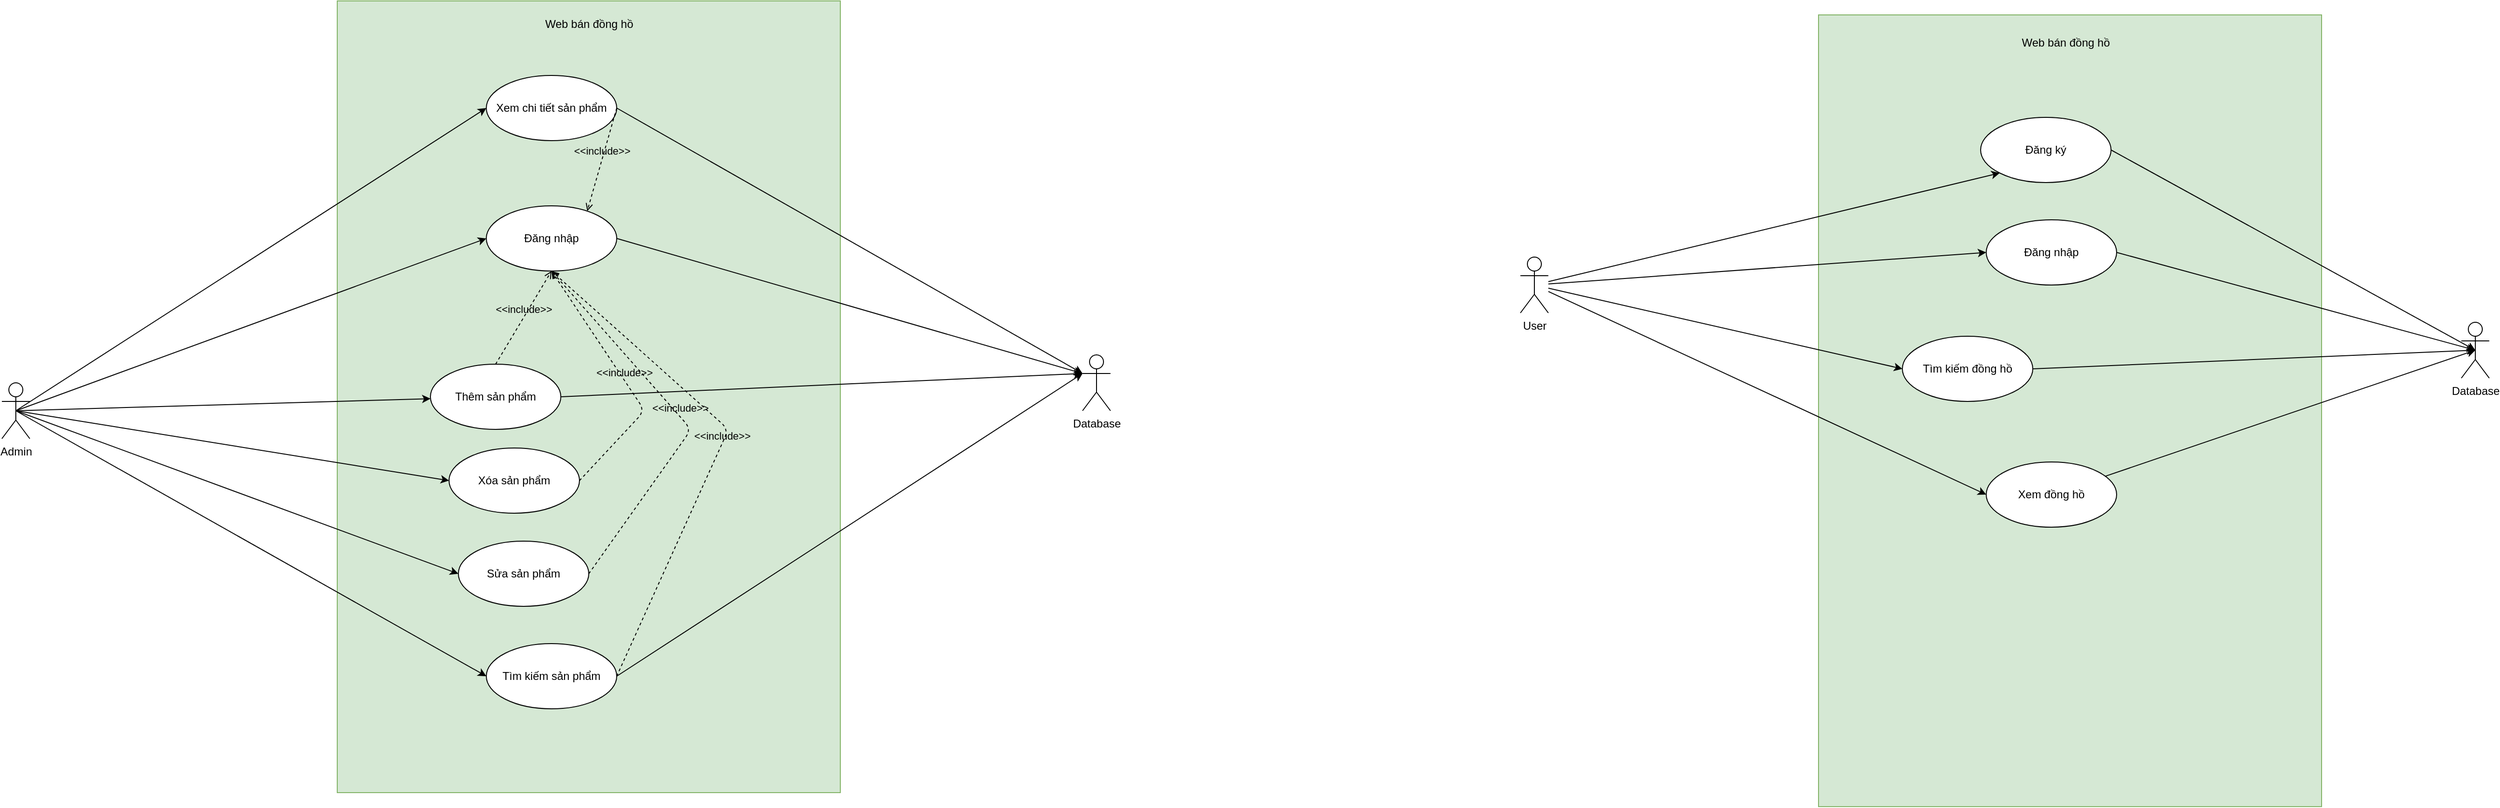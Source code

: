 <mxfile version="13.9.9" type="device" pages="4"><diagram name="Usecase" id="wi9JwimdvCLeBUcZy7YA"><mxGraphModel dx="3144" dy="633" grid="1" gridSize="10" guides="1" tooltips="1" connect="1" arrows="1" fold="1" page="1" pageScale="1" pageWidth="827" pageHeight="1169" math="0" shadow="0"><root><mxCell id="0"/><mxCell id="1" parent="0"/><mxCell id="k619RT8dw13stsdaR5ob-2" value="" style="whiteSpace=wrap;html=1;fillColor=#d5e8d4;strokeColor=#82b366;" parent="1" vertex="1"><mxGeometry x="660" y="145" width="540" height="850" as="geometry"/></mxCell><mxCell id="k619RT8dw13stsdaR5ob-18" style="rounded=0;orthogonalLoop=1;jettySize=auto;html=1;entryX=0;entryY=0.5;entryDx=0;entryDy=0;" parent="1" source="k619RT8dw13stsdaR5ob-3" target="X7tqDjGJ_gAEzYhowxeW-1" edge="1"><mxGeometry relative="1" as="geometry"/></mxCell><mxCell id="k619RT8dw13stsdaR5ob-3" value="User" style="shape=umlActor;verticalLabelPosition=bottom;verticalAlign=top;html=1;outlineConnect=0;" parent="1" vertex="1"><mxGeometry x="340" y="405" width="30" height="60" as="geometry"/></mxCell><mxCell id="k619RT8dw13stsdaR5ob-5" value="Đăng nhập" style="ellipse;whiteSpace=wrap;html=1;" parent="1" vertex="1"><mxGeometry x="840" y="365" width="140" height="70" as="geometry"/></mxCell><mxCell id="k619RT8dw13stsdaR5ob-6" value="Xem đồng hồ" style="ellipse;whiteSpace=wrap;html=1;" parent="1" vertex="1"><mxGeometry x="840" y="625" width="140" height="70" as="geometry"/></mxCell><mxCell id="k619RT8dw13stsdaR5ob-20" style="rounded=0;orthogonalLoop=1;jettySize=auto;html=1;entryX=0;entryY=0.5;entryDx=0;entryDy=0;" parent="1" source="k619RT8dw13stsdaR5ob-3" target="k619RT8dw13stsdaR5ob-5" edge="1"><mxGeometry relative="1" as="geometry"/></mxCell><mxCell id="k619RT8dw13stsdaR5ob-40" value="Database" style="shape=umlActor;verticalLabelPosition=bottom;verticalAlign=top;html=1;outlineConnect=0;" parent="1" vertex="1"><mxGeometry x="1350" y="475" width="30" height="60" as="geometry"/></mxCell><mxCell id="k619RT8dw13stsdaR5ob-41" style="rounded=0;orthogonalLoop=1;jettySize=auto;html=1;entryX=0.5;entryY=0.5;entryDx=0;entryDy=0;entryPerimeter=0;" parent="1" source="k619RT8dw13stsdaR5ob-6" target="k619RT8dw13stsdaR5ob-40" edge="1"><mxGeometry relative="1" as="geometry"/></mxCell><mxCell id="k619RT8dw13stsdaR5ob-42" style="rounded=0;orthogonalLoop=1;jettySize=auto;html=1;entryX=0.5;entryY=0.5;entryDx=0;entryDy=0;entryPerimeter=0;exitX=1;exitY=0.5;exitDx=0;exitDy=0;" parent="1" source="k619RT8dw13stsdaR5ob-5" target="k619RT8dw13stsdaR5ob-40" edge="1"><mxGeometry relative="1" as="geometry"/></mxCell><mxCell id="TvxSRNpqaL4_4Pb7ap_I-1" value="Web bán đồng hồ" style="text;html=1;align=center;verticalAlign=middle;resizable=0;points=[];autosize=1;" parent="1" vertex="1"><mxGeometry x="870" y="165" width="110" height="20" as="geometry"/></mxCell><mxCell id="HTN8tz7_R-Akg8Mbnzel-1" value="Đăng ký" style="ellipse;whiteSpace=wrap;html=1;" parent="1" vertex="1"><mxGeometry x="834" y="255" width="140" height="70" as="geometry"/></mxCell><mxCell id="HTN8tz7_R-Akg8Mbnzel-2" style="rounded=0;orthogonalLoop=1;jettySize=auto;html=1;entryX=0;entryY=1;entryDx=0;entryDy=0;" parent="1" source="k619RT8dw13stsdaR5ob-3" target="HTN8tz7_R-Akg8Mbnzel-1" edge="1"><mxGeometry relative="1" as="geometry"/></mxCell><mxCell id="X7tqDjGJ_gAEzYhowxeW-1" value="Tìm kiếm đồng hồ" style="ellipse;whiteSpace=wrap;html=1;" parent="1" vertex="1"><mxGeometry x="750" y="490" width="140" height="70" as="geometry"/></mxCell><mxCell id="X7tqDjGJ_gAEzYhowxeW-3" style="rounded=0;orthogonalLoop=1;jettySize=auto;html=1;entryX=0;entryY=0.5;entryDx=0;entryDy=0;" parent="1" source="k619RT8dw13stsdaR5ob-3" target="k619RT8dw13stsdaR5ob-6" edge="1"><mxGeometry relative="1" as="geometry"/></mxCell><mxCell id="X7tqDjGJ_gAEzYhowxeW-5" style="rounded=0;orthogonalLoop=1;jettySize=auto;html=1;entryX=0.5;entryY=0.5;entryDx=0;entryDy=0;entryPerimeter=0;exitX=1;exitY=0.5;exitDx=0;exitDy=0;" parent="1" source="HTN8tz7_R-Akg8Mbnzel-1" target="k619RT8dw13stsdaR5ob-40" edge="1"><mxGeometry relative="1" as="geometry"/></mxCell><mxCell id="yVr9S1H0TcgSY9zwYif5-1" style="rounded=0;orthogonalLoop=1;jettySize=auto;html=1;entryX=0.5;entryY=0.5;entryDx=0;entryDy=0;entryPerimeter=0;exitX=1;exitY=0.5;exitDx=0;exitDy=0;" parent="1" source="X7tqDjGJ_gAEzYhowxeW-1" target="k619RT8dw13stsdaR5ob-40" edge="1"><mxGeometry relative="1" as="geometry"/></mxCell><mxCell id="c81fgs_hiiSgDDTOvxtv-1" value="" style="whiteSpace=wrap;html=1;fillColor=#d5e8d4;strokeColor=#82b366;" parent="1" vertex="1"><mxGeometry x="-930" y="130" width="540" height="850" as="geometry"/></mxCell><mxCell id="c81fgs_hiiSgDDTOvxtv-2" value="Admin" style="shape=umlActor;verticalLabelPosition=bottom;verticalAlign=top;html=1;outlineConnect=0;" parent="1" vertex="1"><mxGeometry x="-1290" y="540" width="30" height="60" as="geometry"/></mxCell><mxCell id="c81fgs_hiiSgDDTOvxtv-3" value="Đăng nhập" style="ellipse;whiteSpace=wrap;html=1;" parent="1" vertex="1"><mxGeometry x="-770" y="350" width="140" height="70" as="geometry"/></mxCell><mxCell id="c81fgs_hiiSgDDTOvxtv-4" value="Tìm kiếm sản phẩm" style="ellipse;whiteSpace=wrap;html=1;" parent="1" vertex="1"><mxGeometry x="-770" y="820" width="140" height="70" as="geometry"/></mxCell><mxCell id="c81fgs_hiiSgDDTOvxtv-5" value="Xem chi tiết sản phẩm" style="ellipse;whiteSpace=wrap;html=1;" parent="1" vertex="1"><mxGeometry x="-770" y="210" width="140" height="70" as="geometry"/></mxCell><mxCell id="c81fgs_hiiSgDDTOvxtv-6" value="Xóa sản phẩm" style="ellipse;whiteSpace=wrap;html=1;" parent="1" vertex="1"><mxGeometry x="-810" y="610" width="140" height="70" as="geometry"/></mxCell><mxCell id="c81fgs_hiiSgDDTOvxtv-7" value="Sửa sản phẩm" style="ellipse;whiteSpace=wrap;html=1;" parent="1" vertex="1"><mxGeometry x="-800" y="710" width="140" height="70" as="geometry"/></mxCell><mxCell id="c81fgs_hiiSgDDTOvxtv-8" value="Thêm sản phẩm" style="ellipse;whiteSpace=wrap;html=1;" parent="1" vertex="1"><mxGeometry x="-830" y="520" width="140" height="70" as="geometry"/></mxCell><mxCell id="c81fgs_hiiSgDDTOvxtv-9" style="rounded=0;orthogonalLoop=1;jettySize=auto;html=1;exitX=0.5;exitY=0.5;exitDx=0;exitDy=0;exitPerimeter=0;entryX=0;entryY=0.5;entryDx=0;entryDy=0;" parent="1" source="c81fgs_hiiSgDDTOvxtv-2" target="c81fgs_hiiSgDDTOvxtv-3" edge="1"><mxGeometry relative="1" as="geometry"><mxPoint x="-990" y="270" as="targetPoint"/><mxPoint x="-1290" y="740" as="sourcePoint"/></mxGeometry></mxCell><mxCell id="c81fgs_hiiSgDDTOvxtv-10" style="rounded=0;orthogonalLoop=1;jettySize=auto;html=1;exitX=0.5;exitY=0.5;exitDx=0;exitDy=0;exitPerimeter=0;entryX=0;entryY=0.5;entryDx=0;entryDy=0;" parent="1" source="c81fgs_hiiSgDDTOvxtv-2" target="c81fgs_hiiSgDDTOvxtv-4" edge="1"><mxGeometry relative="1" as="geometry"><mxPoint x="-990" y="270" as="targetPoint"/><mxPoint x="-1290" y="740" as="sourcePoint"/></mxGeometry></mxCell><mxCell id="c81fgs_hiiSgDDTOvxtv-11" style="rounded=0;orthogonalLoop=1;jettySize=auto;html=1;exitX=0.5;exitY=0.5;exitDx=0;exitDy=0;exitPerimeter=0;entryX=0;entryY=0.5;entryDx=0;entryDy=0;" parent="1" source="c81fgs_hiiSgDDTOvxtv-2" target="c81fgs_hiiSgDDTOvxtv-5" edge="1"><mxGeometry relative="1" as="geometry"><mxPoint x="-990" y="270" as="targetPoint"/><mxPoint x="-1290" y="740" as="sourcePoint"/></mxGeometry></mxCell><mxCell id="c81fgs_hiiSgDDTOvxtv-17" style="rounded=0;orthogonalLoop=1;jettySize=auto;html=1;exitX=0.5;exitY=0.5;exitDx=0;exitDy=0;exitPerimeter=0;" parent="1" source="c81fgs_hiiSgDDTOvxtv-2" target="c81fgs_hiiSgDDTOvxtv-8" edge="1"><mxGeometry relative="1" as="geometry"><mxPoint x="-790.0" y="525" as="targetPoint"/><mxPoint x="-1290" y="740" as="sourcePoint"/></mxGeometry></mxCell><mxCell id="c81fgs_hiiSgDDTOvxtv-19" value="&amp;lt;&amp;lt;include&amp;gt;&amp;gt;" style="edgeStyle=none;html=1;endArrow=open;verticalAlign=bottom;dashed=1;labelBackgroundColor=none;exitX=0.5;exitY=0;exitDx=0;exitDy=0;entryX=0.5;entryY=1;entryDx=0;entryDy=0;" parent="1" source="c81fgs_hiiSgDDTOvxtv-8" target="c81fgs_hiiSgDDTOvxtv-3" edge="1"><mxGeometry width="160" relative="1" as="geometry"><mxPoint x="-720" y="490" as="sourcePoint"/><mxPoint x="-320" y="520" as="targetPoint"/></mxGeometry></mxCell><mxCell id="c81fgs_hiiSgDDTOvxtv-21" value="Database" style="shape=umlActor;verticalLabelPosition=bottom;verticalAlign=top;html=1;outlineConnect=0;" parent="1" vertex="1"><mxGeometry x="-130" y="510" width="30" height="60" as="geometry"/></mxCell><mxCell id="c81fgs_hiiSgDDTOvxtv-22" style="rounded=0;orthogonalLoop=1;jettySize=auto;html=1;exitX=1;exitY=0.5;exitDx=0;exitDy=0;entryX=0;entryY=0.333;entryDx=0;entryDy=0;entryPerimeter=0;" parent="1" source="c81fgs_hiiSgDDTOvxtv-5" target="c81fgs_hiiSgDDTOvxtv-21" edge="1"><mxGeometry relative="1" as="geometry"><mxPoint x="175.0" y="215" as="targetPoint"/><mxPoint x="-330" y="540" as="sourcePoint"/></mxGeometry></mxCell><mxCell id="c81fgs_hiiSgDDTOvxtv-24" style="rounded=0;orthogonalLoop=1;jettySize=auto;html=1;exitX=1;exitY=0.5;exitDx=0;exitDy=0;entryX=0;entryY=0.333;entryDx=0;entryDy=0;entryPerimeter=0;" parent="1" source="c81fgs_hiiSgDDTOvxtv-3" target="c81fgs_hiiSgDDTOvxtv-21" edge="1"><mxGeometry relative="1" as="geometry"><mxPoint x="175.0" y="215" as="targetPoint"/><mxPoint x="-330" y="540" as="sourcePoint"/></mxGeometry></mxCell><mxCell id="c81fgs_hiiSgDDTOvxtv-25" style="rounded=0;orthogonalLoop=1;jettySize=auto;html=1;exitX=1;exitY=0.5;exitDx=0;exitDy=0;entryX=0;entryY=0.333;entryDx=0;entryDy=0;entryPerimeter=0;" parent="1" source="c81fgs_hiiSgDDTOvxtv-8" target="c81fgs_hiiSgDDTOvxtv-21" edge="1"><mxGeometry relative="1" as="geometry"><mxPoint x="175.0" y="215" as="targetPoint"/><mxPoint x="-669.995" y="500.508" as="sourcePoint"/></mxGeometry></mxCell><mxCell id="c81fgs_hiiSgDDTOvxtv-26" style="rounded=0;orthogonalLoop=1;jettySize=auto;html=1;exitX=1;exitY=0.5;exitDx=0;exitDy=0;entryX=0;entryY=0.333;entryDx=0;entryDy=0;entryPerimeter=0;" parent="1" source="c81fgs_hiiSgDDTOvxtv-4" target="c81fgs_hiiSgDDTOvxtv-21" edge="1"><mxGeometry relative="1" as="geometry"><mxPoint x="175.0" y="215" as="targetPoint"/><mxPoint x="-330" y="540" as="sourcePoint"/></mxGeometry></mxCell><mxCell id="KWvBAdW6vTjyECsF9zJ8-1" style="rounded=0;orthogonalLoop=1;jettySize=auto;html=1;exitX=0.5;exitY=0.5;exitDx=0;exitDy=0;exitPerimeter=0;entryX=0;entryY=0.5;entryDx=0;entryDy=0;" parent="1" source="c81fgs_hiiSgDDTOvxtv-2" target="c81fgs_hiiSgDDTOvxtv-6" edge="1"><mxGeometry relative="1" as="geometry"><mxPoint x="-790.0" y="525" as="targetPoint"/><mxPoint x="-1290" y="740" as="sourcePoint"/></mxGeometry></mxCell><mxCell id="KWvBAdW6vTjyECsF9zJ8-2" style="rounded=0;orthogonalLoop=1;jettySize=auto;html=1;exitX=0.5;exitY=0.5;exitDx=0;exitDy=0;exitPerimeter=0;entryX=0;entryY=0.5;entryDx=0;entryDy=0;" parent="1" source="c81fgs_hiiSgDDTOvxtv-2" target="c81fgs_hiiSgDDTOvxtv-7" edge="1"><mxGeometry relative="1" as="geometry"><mxPoint x="-790.0" y="525" as="targetPoint"/><mxPoint x="-1290" y="740" as="sourcePoint"/></mxGeometry></mxCell><mxCell id="KWvBAdW6vTjyECsF9zJ8-3" value="&amp;lt;&amp;lt;include&amp;gt;&amp;gt;" style="edgeStyle=none;html=1;endArrow=open;verticalAlign=bottom;dashed=1;labelBackgroundColor=none;exitX=1;exitY=0.5;exitDx=0;exitDy=0;entryX=0.5;entryY=1;entryDx=0;entryDy=0;" parent="1" source="c81fgs_hiiSgDDTOvxtv-6" target="c81fgs_hiiSgDDTOvxtv-3" edge="1"><mxGeometry width="160" relative="1" as="geometry"><mxPoint x="-720" y="490" as="sourcePoint"/><mxPoint x="-320" y="520" as="targetPoint"/><Array as="points"><mxPoint x="-600" y="570"/></Array></mxGeometry></mxCell><mxCell id="KWvBAdW6vTjyECsF9zJ8-4" value="&amp;lt;&amp;lt;include&amp;gt;&amp;gt;" style="edgeStyle=none;html=1;endArrow=open;verticalAlign=bottom;dashed=1;labelBackgroundColor=none;exitX=1;exitY=0.5;exitDx=0;exitDy=0;entryX=0.5;entryY=1;entryDx=0;entryDy=0;" parent="1" source="c81fgs_hiiSgDDTOvxtv-7" target="c81fgs_hiiSgDDTOvxtv-3" edge="1"><mxGeometry width="160" relative="1" as="geometry"><mxPoint x="-720" y="490" as="sourcePoint"/><mxPoint x="-320" y="520" as="targetPoint"/><Array as="points"><mxPoint x="-550" y="590"/></Array></mxGeometry></mxCell><mxCell id="AU1ctZAbnOn74cGj_DUl-1" value="Web bán đồng hồ" style="text;html=1;align=center;verticalAlign=middle;resizable=0;points=[];autosize=1;" parent="1" vertex="1"><mxGeometry x="-715" y="145" width="110" height="20" as="geometry"/></mxCell><mxCell id="oPsQw7YDMPnMcEt4K7lb-1" value="&amp;lt;&amp;lt;include&amp;gt;&amp;gt;" style="edgeStyle=none;html=1;endArrow=open;verticalAlign=bottom;dashed=1;labelBackgroundColor=none;exitX=1;exitY=0.5;exitDx=0;exitDy=0;entryX=0.5;entryY=1;entryDx=0;entryDy=0;" parent="1" source="c81fgs_hiiSgDDTOvxtv-4" target="c81fgs_hiiSgDDTOvxtv-3" edge="1"><mxGeometry width="160" relative="1" as="geometry"><mxPoint x="-720" y="490" as="sourcePoint"/><mxPoint x="-320" y="520" as="targetPoint"/><Array as="points"><mxPoint x="-510" y="590"/></Array></mxGeometry></mxCell><mxCell id="oPsQw7YDMPnMcEt4K7lb-2" value="&amp;lt;&amp;lt;include&amp;gt;&amp;gt;" style="html=1;endArrow=open;verticalAlign=bottom;dashed=1;labelBackgroundColor=none;exitX=1;exitY=0.5;exitDx=0;exitDy=0;entryX=0.774;entryY=0.08;entryDx=0;entryDy=0;entryPerimeter=0;" parent="1" source="c81fgs_hiiSgDDTOvxtv-5" target="c81fgs_hiiSgDDTOvxtv-3" edge="1"><mxGeometry width="160" relative="1" as="geometry"><mxPoint x="-720" y="490" as="sourcePoint"/><mxPoint x="-320" y="520" as="targetPoint"/></mxGeometry></mxCell></root></mxGraphModel></diagram><diagram name="ECB" id="QvMSeOzCjL8CULa_Yx_M"><mxGraphModel dx="2956" dy="904" grid="1" gridSize="10" guides="1" tooltips="1" connect="1" arrows="1" fold="1" page="1" pageScale="1" pageWidth="827" pageHeight="1169" math="0" shadow="0"><root><mxCell id="uvSpSuSJdCazMe_yOq0R-0"/><mxCell id="uvSpSuSJdCazMe_yOq0R-1" parent="uvSpSuSJdCazMe_yOq0R-0"/><mxCell id="uvSpSuSJdCazMe_yOq0R-20" style="rounded=0;orthogonalLoop=1;jettySize=auto;html=1;entryX=-0.006;entryY=0.51;entryDx=0;entryDy=0;entryPerimeter=0;" parent="uvSpSuSJdCazMe_yOq0R-1" source="uvSpSuSJdCazMe_yOq0R-2" target="uvSpSuSJdCazMe_yOq0R-8" edge="1"><mxGeometry relative="1" as="geometry"/></mxCell><mxCell id="uvSpSuSJdCazMe_yOq0R-2" value="User" style="shape=umlActor;verticalLabelPosition=bottom;verticalAlign=top;html=1;outlineConnect=0;" parent="uvSpSuSJdCazMe_yOq0R-1" vertex="1"><mxGeometry x="-190" y="380" width="30" height="60" as="geometry"/></mxCell><mxCell id="uvSpSuSJdCazMe_yOq0R-3" value="Admin" style="shape=umlActor;verticalLabelPosition=bottom;verticalAlign=top;html=1;outlineConnect=0;" parent="uvSpSuSJdCazMe_yOq0R-1" vertex="1"><mxGeometry x="-200" y="630" width="30" height="60" as="geometry"/></mxCell><mxCell id="uvSpSuSJdCazMe_yOq0R-5" value="Entity Clock" style="ellipse;shape=umlEntity;whiteSpace=wrap;html=1;" parent="uvSpSuSJdCazMe_yOq0R-1" vertex="1"><mxGeometry x="850" y="440" width="80" height="80" as="geometry"/></mxCell><mxCell id="uvSpSuSJdCazMe_yOq0R-7" value="Entity User" style="ellipse;shape=umlEntity;whiteSpace=wrap;html=1;" parent="uvSpSuSJdCazMe_yOq0R-1" vertex="1"><mxGeometry x="840" y="740" width="80" height="80" as="geometry"/></mxCell><mxCell id="uvSpSuSJdCazMe_yOq0R-8" value="Boundary FormLogin" style="shape=umlBoundary;whiteSpace=wrap;html=1;" parent="uvSpSuSJdCazMe_yOq0R-1" vertex="1"><mxGeometry x="-30" y="850" width="100" height="80" as="geometry"/></mxCell><mxCell id="uvSpSuSJdCazMe_yOq0R-9" value="Control LoginController" style="ellipse;shape=umlControl;whiteSpace=wrap;html=1;" parent="uvSpSuSJdCazMe_yOq0R-1" vertex="1"><mxGeometry x="180" y="840" width="110" height="90" as="geometry"/></mxCell><mxCell id="uvSpSuSJdCazMe_yOq0R-10" value="Boundary ViewEditClock" style="shape=umlBoundary;whiteSpace=wrap;html=1;" parent="uvSpSuSJdCazMe_yOq0R-1" vertex="1"><mxGeometry x="-30" y="520" width="160" height="60" as="geometry"/></mxCell><mxCell id="uvSpSuSJdCazMe_yOq0R-12" value="Control AddClockController" style="ellipse;shape=umlControl;whiteSpace=wrap;html=1;" parent="uvSpSuSJdCazMe_yOq0R-1" vertex="1"><mxGeometry x="160" y="270" width="140" height="90" as="geometry"/></mxCell><mxCell id="uvSpSuSJdCazMe_yOq0R-13" value="Control EditClockController" style="ellipse;shape=umlControl;whiteSpace=wrap;html=1;" parent="uvSpSuSJdCazMe_yOq0R-1" vertex="1"><mxGeometry x="160" y="410" width="140" height="90" as="geometry"/></mxCell><mxCell id="uvSpSuSJdCazMe_yOq0R-14" value="Control DeleteClockController" style="ellipse;shape=umlControl;whiteSpace=wrap;html=1;" parent="uvSpSuSJdCazMe_yOq0R-1" vertex="1"><mxGeometry x="160" y="550" width="140" height="90" as="geometry"/></mxCell><mxCell id="uvSpSuSJdCazMe_yOq0R-23" style="rounded=0;orthogonalLoop=1;jettySize=auto;html=1;" parent="uvSpSuSJdCazMe_yOq0R-1" source="uvSpSuSJdCazMe_yOq0R-8" target="uvSpSuSJdCazMe_yOq0R-9" edge="1"><mxGeometry relative="1" as="geometry"><mxPoint x="1615" y="890" as="sourcePoint"/><mxPoint x="1849.2" y="930" as="targetPoint"/></mxGeometry></mxCell><mxCell id="uvSpSuSJdCazMe_yOq0R-24" style="rounded=0;orthogonalLoop=1;jettySize=auto;html=1;entryX=0;entryY=0;entryDx=0;entryDy=0;" parent="uvSpSuSJdCazMe_yOq0R-1" source="uvSpSuSJdCazMe_yOq0R-9" target="uvSpSuSJdCazMe_yOq0R-7" edge="1"><mxGeometry relative="1" as="geometry"><mxPoint x="1300" y="780" as="sourcePoint"/><mxPoint x="1200" y="760" as="targetPoint"/></mxGeometry></mxCell><mxCell id="uvSpSuSJdCazMe_yOq0R-28" style="rounded=0;orthogonalLoop=1;jettySize=auto;html=1;exitX=0.5;exitY=0.5;exitDx=0;exitDy=0;exitPerimeter=0;entryX=0.021;entryY=0.5;entryDx=0;entryDy=0;entryPerimeter=0;" parent="uvSpSuSJdCazMe_yOq0R-1" source="uvSpSuSJdCazMe_yOq0R-3" target="VhXizZPENjEoiNCXb4G6-0" edge="1"><mxGeometry relative="1" as="geometry"><mxPoint x="70" y="347.36" as="sourcePoint"/><mxPoint x="234.2" y="290" as="targetPoint"/></mxGeometry></mxCell><mxCell id="uvSpSuSJdCazMe_yOq0R-35" style="rounded=0;orthogonalLoop=1;jettySize=auto;html=1;exitX=0.999;exitY=0.51;exitDx=0;exitDy=0;exitPerimeter=0;" parent="uvSpSuSJdCazMe_yOq0R-1" source="VhXizZPENjEoiNCXb4G6-1" target="uvSpSuSJdCazMe_yOq0R-12" edge="1"><mxGeometry relative="1" as="geometry"><mxPoint x="20" y="194.76" as="sourcePoint"/><mxPoint x="184.2" y="137.4" as="targetPoint"/></mxGeometry></mxCell><mxCell id="uvSpSuSJdCazMe_yOq0R-36" style="rounded=0;orthogonalLoop=1;jettySize=auto;html=1;" parent="uvSpSuSJdCazMe_yOq0R-1" source="uvSpSuSJdCazMe_yOq0R-10" target="uvSpSuSJdCazMe_yOq0R-13" edge="1"><mxGeometry relative="1" as="geometry"><mxPoint x="20" y="194.76" as="sourcePoint"/><mxPoint x="184.2" y="137.4" as="targetPoint"/></mxGeometry></mxCell><mxCell id="uvSpSuSJdCazMe_yOq0R-37" style="rounded=0;orthogonalLoop=1;jettySize=auto;html=1;entryX=0.064;entryY=0.771;entryDx=0;entryDy=0;entryPerimeter=0;exitX=0.91;exitY=0.81;exitDx=0;exitDy=0;exitPerimeter=0;" parent="uvSpSuSJdCazMe_yOq0R-1" source="VhXizZPENjEoiNCXb4G6-2" target="uvSpSuSJdCazMe_yOq0R-14" edge="1"><mxGeometry relative="1" as="geometry"><mxPoint x="20" y="194.76" as="sourcePoint"/><mxPoint x="184.2" y="137.4" as="targetPoint"/></mxGeometry></mxCell><mxCell id="uvSpSuSJdCazMe_yOq0R-40" style="rounded=0;orthogonalLoop=1;jettySize=auto;html=1;entryX=0;entryY=0.5;entryDx=0;entryDy=0;" parent="uvSpSuSJdCazMe_yOq0R-1" source="uvSpSuSJdCazMe_yOq0R-14" target="uvSpSuSJdCazMe_yOq0R-5" edge="1"><mxGeometry relative="1" as="geometry"><mxPoint x="560.0" y="532.4" as="sourcePoint"/><mxPoint x="1132.8" y="425" as="targetPoint"/></mxGeometry></mxCell><mxCell id="uvSpSuSJdCazMe_yOq0R-41" style="rounded=0;orthogonalLoop=1;jettySize=auto;html=1;entryX=0;entryY=0.5;entryDx=0;entryDy=0;" parent="uvSpSuSJdCazMe_yOq0R-1" source="uvSpSuSJdCazMe_yOq0R-13" target="uvSpSuSJdCazMe_yOq0R-5" edge="1"><mxGeometry relative="1" as="geometry"><mxPoint x="560.0" y="532.4" as="sourcePoint"/><mxPoint x="1132.8" y="425" as="targetPoint"/></mxGeometry></mxCell><mxCell id="uvSpSuSJdCazMe_yOq0R-42" style="rounded=0;orthogonalLoop=1;jettySize=auto;html=1;entryX=0;entryY=0.5;entryDx=0;entryDy=0;" parent="uvSpSuSJdCazMe_yOq0R-1" source="uvSpSuSJdCazMe_yOq0R-12" target="uvSpSuSJdCazMe_yOq0R-5" edge="1"><mxGeometry relative="1" as="geometry"><mxPoint x="560.0" y="532.4" as="sourcePoint"/><mxPoint x="1132.8" y="425" as="targetPoint"/></mxGeometry></mxCell><mxCell id="uvSpSuSJdCazMe_yOq0R-44" value="Boundary&lt;br&gt;Gateway&amp;nbsp;" style="shape=umlBoundary;whiteSpace=wrap;html=1;" parent="uvSpSuSJdCazMe_yOq0R-1" vertex="1"><mxGeometry x="800" y="1120" width="100" height="80" as="geometry"/></mxCell><mxCell id="uvSpSuSJdCazMe_yOq0R-45" style="rounded=0;orthogonalLoop=1;jettySize=auto;html=1;entryX=0.394;entryY=0.09;entryDx=0;entryDy=0;entryPerimeter=0;" parent="uvSpSuSJdCazMe_yOq0R-1" source="uvSpSuSJdCazMe_yOq0R-12" target="uvSpSuSJdCazMe_yOq0R-44" edge="1"><mxGeometry relative="1" as="geometry"><mxPoint x="560.0" y="532.4" as="sourcePoint"/><mxPoint x="1132.8" y="425" as="targetPoint"/></mxGeometry></mxCell><mxCell id="uvSpSuSJdCazMe_yOq0R-46" style="rounded=0;orthogonalLoop=1;jettySize=auto;html=1;exitX=1.001;exitY=0.513;exitDx=0;exitDy=0;exitPerimeter=0;" parent="uvSpSuSJdCazMe_yOq0R-1" source="uvSpSuSJdCazMe_yOq0R-14" target="uvSpSuSJdCazMe_yOq0R-44" edge="1"><mxGeometry relative="1" as="geometry"><mxPoint x="560.0" y="532.4" as="sourcePoint"/><mxPoint x="1132.8" y="425" as="targetPoint"/></mxGeometry></mxCell><mxCell id="uvSpSuSJdCazMe_yOq0R-47" style="rounded=0;orthogonalLoop=1;jettySize=auto;html=1;exitX=0.856;exitY=0.889;exitDx=0;exitDy=0;exitPerimeter=0;" parent="uvSpSuSJdCazMe_yOq0R-1" source="uvSpSuSJdCazMe_yOq0R-13" target="uvSpSuSJdCazMe_yOq0R-44" edge="1"><mxGeometry relative="1" as="geometry"><mxPoint x="560.0" y="532.4" as="sourcePoint"/><mxPoint x="1132.8" y="425" as="targetPoint"/></mxGeometry></mxCell><mxCell id="uvSpSuSJdCazMe_yOq0R-51" style="rounded=0;orthogonalLoop=1;jettySize=auto;html=1;" parent="uvSpSuSJdCazMe_yOq0R-1" source="uvSpSuSJdCazMe_yOq0R-9" target="uvSpSuSJdCazMe_yOq0R-44" edge="1"><mxGeometry relative="1" as="geometry"><mxPoint x="560.0" y="532.4" as="sourcePoint"/><mxPoint x="1132.8" y="425" as="targetPoint"/></mxGeometry></mxCell><mxCell id="uvSpSuSJdCazMe_yOq0R-53" value="Database&amp;nbsp;" style="shape=umlActor;verticalLabelPosition=bottom;verticalAlign=top;html=1;" parent="uvSpSuSJdCazMe_yOq0R-1" vertex="1"><mxGeometry x="1070" y="1140" width="30" height="60" as="geometry"/></mxCell><mxCell id="uvSpSuSJdCazMe_yOq0R-54" style="rounded=0;orthogonalLoop=1;jettySize=auto;html=1;entryX=0;entryY=0.333;entryDx=0;entryDy=0;entryPerimeter=0;" parent="uvSpSuSJdCazMe_yOq0R-1" source="uvSpSuSJdCazMe_yOq0R-44" target="uvSpSuSJdCazMe_yOq0R-53" edge="1"><mxGeometry relative="1" as="geometry"><mxPoint x="720" y="1250" as="sourcePoint"/><mxPoint x="800" y="1152.788" as="targetPoint"/></mxGeometry></mxCell><mxCell id="PYb1KDpC120uUqesnCDH-1" style="rounded=0;orthogonalLoop=1;jettySize=auto;html=1;exitX=0.5;exitY=0.5;exitDx=0;exitDy=0;exitPerimeter=0;entryX=0.01;entryY=0.55;entryDx=0;entryDy=0;entryPerimeter=0;" parent="uvSpSuSJdCazMe_yOq0R-1" source="uvSpSuSJdCazMe_yOq0R-3" target="uvSpSuSJdCazMe_yOq0R-8" edge="1"><mxGeometry relative="1" as="geometry"><mxPoint x="70" y="347.36" as="sourcePoint"/><mxPoint x="-31.125" y="971.68" as="targetPoint"/></mxGeometry></mxCell><mxCell id="FydKiifoBMvoN8-p5_2Y-0" value="Control ViewClockController" style="ellipse;shape=umlControl;whiteSpace=wrap;html=1;" parent="uvSpSuSJdCazMe_yOq0R-1" vertex="1"><mxGeometry x="160" y="140" width="140" height="90" as="geometry"/></mxCell><mxCell id="FydKiifoBMvoN8-p5_2Y-1" style="rounded=0;orthogonalLoop=1;jettySize=auto;html=1;entryX=0.007;entryY=0.597;entryDx=0;entryDy=0;entryPerimeter=0;" parent="uvSpSuSJdCazMe_yOq0R-1" source="VhXizZPENjEoiNCXb4G6-0" target="FydKiifoBMvoN8-p5_2Y-0" edge="1"><mxGeometry relative="1" as="geometry"><mxPoint x="20" y="194.76" as="sourcePoint"/><mxPoint x="184.2" y="137.4" as="targetPoint"/></mxGeometry></mxCell><mxCell id="FydKiifoBMvoN8-p5_2Y-2" style="rounded=0;orthogonalLoop=1;jettySize=auto;html=1;entryX=0;entryY=0.5;entryDx=0;entryDy=0;" parent="uvSpSuSJdCazMe_yOq0R-1" source="FydKiifoBMvoN8-p5_2Y-0" target="uvSpSuSJdCazMe_yOq0R-5" edge="1"><mxGeometry relative="1" as="geometry"><mxPoint x="560.0" y="532.4" as="sourcePoint"/><mxPoint x="1132.8" y="425" as="targetPoint"/></mxGeometry></mxCell><mxCell id="FydKiifoBMvoN8-p5_2Y-3" style="rounded=0;orthogonalLoop=1;jettySize=auto;html=1;entryX=0.394;entryY=0.09;entryDx=0;entryDy=0;entryPerimeter=0;" parent="uvSpSuSJdCazMe_yOq0R-1" source="FydKiifoBMvoN8-p5_2Y-0" target="uvSpSuSJdCazMe_yOq0R-44" edge="1"><mxGeometry relative="1" as="geometry"><mxPoint x="560.0" y="532.4" as="sourcePoint"/><mxPoint x="1132.8" y="425" as="targetPoint"/></mxGeometry></mxCell><mxCell id="vaXUT4YI1fAe28Y9fXup-0" value="Boundary FormRegister" style="shape=umlBoundary;whiteSpace=wrap;html=1;" parent="uvSpSuSJdCazMe_yOq0R-1" vertex="1"><mxGeometry x="-30" y="1050" width="150" height="80" as="geometry"/></mxCell><mxCell id="vaXUT4YI1fAe28Y9fXup-1" value="Control RegisterController" style="ellipse;shape=umlControl;whiteSpace=wrap;html=1;" parent="uvSpSuSJdCazMe_yOq0R-1" vertex="1"><mxGeometry x="180" y="1010" width="110" height="90" as="geometry"/></mxCell><mxCell id="vaXUT4YI1fAe28Y9fXup-3" style="rounded=0;orthogonalLoop=1;jettySize=auto;html=1;exitX=1.002;exitY=0.45;exitDx=0;exitDy=0;exitPerimeter=0;" parent="uvSpSuSJdCazMe_yOq0R-1" source="vaXUT4YI1fAe28Y9fXup-0" target="vaXUT4YI1fAe28Y9fXup-1" edge="1"><mxGeometry relative="1" as="geometry"><mxPoint x="95" y="1022.447" as="sourcePoint"/><mxPoint x="196.835" y="999.995" as="targetPoint"/></mxGeometry></mxCell><mxCell id="vaXUT4YI1fAe28Y9fXup-4" style="rounded=0;orthogonalLoop=1;jettySize=auto;html=1;entryX=0;entryY=0;entryDx=0;entryDy=0;" parent="uvSpSuSJdCazMe_yOq0R-1" source="vaXUT4YI1fAe28Y9fXup-1" target="uvSpSuSJdCazMe_yOq0R-7" edge="1"><mxGeometry relative="1" as="geometry"><mxPoint x="1300" y="780" as="sourcePoint"/><mxPoint x="1200" y="760" as="targetPoint"/></mxGeometry></mxCell><mxCell id="vaXUT4YI1fAe28Y9fXup-5" style="rounded=0;orthogonalLoop=1;jettySize=auto;html=1;exitX=0.988;exitY=0.473;exitDx=0;exitDy=0;exitPerimeter=0;" parent="uvSpSuSJdCazMe_yOq0R-1" source="vaXUT4YI1fAe28Y9fXup-1" target="uvSpSuSJdCazMe_yOq0R-44" edge="1"><mxGeometry relative="1" as="geometry"><mxPoint x="560.0" y="532.4" as="sourcePoint"/><mxPoint x="1132.8" y="425" as="targetPoint"/></mxGeometry></mxCell><mxCell id="DF0C4kzyZklx_Jpdq58g-0" style="rounded=0;orthogonalLoop=1;jettySize=auto;html=1;entryX=0.003;entryY=0.353;entryDx=0;entryDy=0;entryPerimeter=0;" parent="uvSpSuSJdCazMe_yOq0R-1" source="uvSpSuSJdCazMe_yOq0R-2" target="vaXUT4YI1fAe28Y9fXup-0" edge="1"><mxGeometry relative="1" as="geometry"/></mxCell><mxCell id="VhXizZPENjEoiNCXb4G6-0" value="Boundary ViewClock" style="shape=umlBoundary;whiteSpace=wrap;html=1;" parent="uvSpSuSJdCazMe_yOq0R-1" vertex="1"><mxGeometry x="-35" y="280" width="140" height="70" as="geometry"/></mxCell><mxCell id="VhXizZPENjEoiNCXb4G6-1" value="Boundary ViewAddClock" style="shape=umlBoundary;whiteSpace=wrap;html=1;" parent="uvSpSuSJdCazMe_yOq0R-1" vertex="1"><mxGeometry x="-35" y="400" width="140" height="62.5" as="geometry"/></mxCell><mxCell id="VhXizZPENjEoiNCXb4G6-2" value="Boundary ViewDeleteClock" style="shape=umlBoundary;whiteSpace=wrap;html=1;" parent="uvSpSuSJdCazMe_yOq0R-1" vertex="1"><mxGeometry x="-35" y="595" width="155" height="60" as="geometry"/></mxCell><mxCell id="VhXizZPENjEoiNCXb4G6-3" style="rounded=0;orthogonalLoop=1;jettySize=auto;html=1;exitX=0.5;exitY=0.5;exitDx=0;exitDy=0;exitPerimeter=0;entryX=-0.004;entryY=0.6;entryDx=0;entryDy=0;entryPerimeter=0;" parent="uvSpSuSJdCazMe_yOq0R-1" source="uvSpSuSJdCazMe_yOq0R-3" target="VhXizZPENjEoiNCXb4G6-1" edge="1"><mxGeometry relative="1" as="geometry"><mxPoint x="70" y="347.36" as="sourcePoint"/><mxPoint x="234.2" y="290" as="targetPoint"/></mxGeometry></mxCell><mxCell id="VhXizZPENjEoiNCXb4G6-4" style="rounded=0;orthogonalLoop=1;jettySize=auto;html=1;exitX=0.5;exitY=0.5;exitDx=0;exitDy=0;exitPerimeter=0;entryX=0.011;entryY=0.583;entryDx=0;entryDy=0;entryPerimeter=0;" parent="uvSpSuSJdCazMe_yOq0R-1" source="uvSpSuSJdCazMe_yOq0R-3" target="uvSpSuSJdCazMe_yOq0R-10" edge="1"><mxGeometry relative="1" as="geometry"><mxPoint x="70" y="347.36" as="sourcePoint"/><mxPoint x="234.2" y="290" as="targetPoint"/></mxGeometry></mxCell><mxCell id="VhXizZPENjEoiNCXb4G6-5" style="rounded=0;orthogonalLoop=1;jettySize=auto;html=1;exitX=0.5;exitY=0.5;exitDx=0;exitDy=0;exitPerimeter=0;entryX=-0.025;entryY=0.503;entryDx=0;entryDy=0;entryPerimeter=0;" parent="uvSpSuSJdCazMe_yOq0R-1" source="uvSpSuSJdCazMe_yOq0R-3" target="VhXizZPENjEoiNCXb4G6-2" edge="1"><mxGeometry relative="1" as="geometry"><mxPoint x="70" y="347.36" as="sourcePoint"/><mxPoint x="234.2" y="290" as="targetPoint"/></mxGeometry></mxCell><mxCell id="8gR8jJ9nTBt3D-K3m_Xo-0" value="Boundary ViewSearch" style="shape=umlBoundary;whiteSpace=wrap;html=1;" parent="uvSpSuSJdCazMe_yOq0R-1" vertex="1"><mxGeometry x="-30" y="700" width="155" height="60" as="geometry"/></mxCell><mxCell id="8gR8jJ9nTBt3D-K3m_Xo-1" value="Control SearchController" style="ellipse;shape=umlControl;whiteSpace=wrap;html=1;" parent="uvSpSuSJdCazMe_yOq0R-1" vertex="1"><mxGeometry x="165" y="685" width="140" height="90" as="geometry"/></mxCell><mxCell id="8gR8jJ9nTBt3D-K3m_Xo-2" style="rounded=0;orthogonalLoop=1;jettySize=auto;html=1;entryX=-0.004;entryY=0.54;entryDx=0;entryDy=0;entryPerimeter=0;" parent="uvSpSuSJdCazMe_yOq0R-1" source="uvSpSuSJdCazMe_yOq0R-2" target="8gR8jJ9nTBt3D-K3m_Xo-0" edge="1"><mxGeometry relative="1" as="geometry"/></mxCell><mxCell id="8gR8jJ9nTBt3D-K3m_Xo-3" style="rounded=0;orthogonalLoop=1;jettySize=auto;html=1;exitX=0.5;exitY=0.5;exitDx=0;exitDy=0;exitPerimeter=0;entryX=-0.019;entryY=0.473;entryDx=0;entryDy=0;entryPerimeter=0;" parent="uvSpSuSJdCazMe_yOq0R-1" source="uvSpSuSJdCazMe_yOq0R-3" target="8gR8jJ9nTBt3D-K3m_Xo-0" edge="1"><mxGeometry relative="1" as="geometry"><mxPoint x="70" y="347.36" as="sourcePoint"/><mxPoint x="234.2" y="290" as="targetPoint"/></mxGeometry></mxCell><mxCell id="8gR8jJ9nTBt3D-K3m_Xo-4" style="rounded=0;orthogonalLoop=1;jettySize=auto;html=1;exitX=1.013;exitY=0.487;exitDx=0;exitDy=0;exitPerimeter=0;" parent="uvSpSuSJdCazMe_yOq0R-1" source="8gR8jJ9nTBt3D-K3m_Xo-0" target="8gR8jJ9nTBt3D-K3m_Xo-1" edge="1"><mxGeometry relative="1" as="geometry"><mxPoint x="20" y="194.76" as="sourcePoint"/><mxPoint x="184.2" y="137.4" as="targetPoint"/></mxGeometry></mxCell><mxCell id="8gR8jJ9nTBt3D-K3m_Xo-5" style="rounded=0;orthogonalLoop=1;jettySize=auto;html=1;entryX=0;entryY=0.5;entryDx=0;entryDy=0;" parent="uvSpSuSJdCazMe_yOq0R-1" source="8gR8jJ9nTBt3D-K3m_Xo-1" target="uvSpSuSJdCazMe_yOq0R-5" edge="1"><mxGeometry relative="1" as="geometry"><mxPoint x="560.0" y="532.4" as="sourcePoint"/><mxPoint x="1132.8" y="425" as="targetPoint"/></mxGeometry></mxCell><mxCell id="-ewzNGTSXTaqiuTqrXii-0" style="rounded=0;orthogonalLoop=1;jettySize=auto;html=1;entryX=-0.014;entryY=0.589;entryDx=0;entryDy=0;entryPerimeter=0;" parent="uvSpSuSJdCazMe_yOq0R-1" source="uvSpSuSJdCazMe_yOq0R-2" target="VhXizZPENjEoiNCXb4G6-0" edge="1"><mxGeometry relative="1" as="geometry"/></mxCell><mxCell id="zg4hx-Zb8xrjPgU8UomP-0" style="rounded=0;orthogonalLoop=1;jettySize=auto;html=1;entryX=-0.022;entryY=0.393;entryDx=0;entryDy=0;entryPerimeter=0;" parent="uvSpSuSJdCazMe_yOq0R-1" source="8gR8jJ9nTBt3D-K3m_Xo-1" target="uvSpSuSJdCazMe_yOq0R-44" edge="1"><mxGeometry relative="1" as="geometry"><mxPoint x="560.0" y="532.4" as="sourcePoint"/><mxPoint x="1132.8" y="425" as="targetPoint"/></mxGeometry></mxCell></root></mxGraphModel></diagram><diagram name="Class" id="AVLbs-k6YEAww-cwOI-G"><mxGraphModel dx="3000" dy="2224" grid="1" gridSize="10" guides="1" tooltips="1" connect="1" arrows="1" fold="1" page="1" pageScale="1" pageWidth="827" pageHeight="1169" math="0" shadow="0"><root><mxCell id="SO3VwA02cFx4LSv3FLnZ-0"/><mxCell id="SO3VwA02cFx4LSv3FLnZ-1" parent="SO3VwA02cFx4LSv3FLnZ-0"/><mxCell id="KyN33t_K5bmGauN4S2R7-0" value="&lt;&lt;View&gt;&gt;&#10;ViewAddClock" style="swimlane;fontStyle=1;align=center;verticalAlign=top;childLayout=stackLayout;horizontal=1;startSize=40;horizontalStack=0;resizeParent=1;resizeParentMax=0;resizeLast=0;collapsible=1;marginBottom=0;" parent="SO3VwA02cFx4LSv3FLnZ-1" vertex="1"><mxGeometry x="750" y="-59" width="160" height="178" as="geometry"/></mxCell><mxCell id="KyN33t_K5bmGauN4S2R7-1" value="+ field: type" style="text;strokeColor=none;fillColor=none;align=left;verticalAlign=top;spacingLeft=4;spacingRight=4;overflow=hidden;rotatable=0;points=[[0,0.5],[1,0.5]];portConstraint=eastwest;" parent="KyN33t_K5bmGauN4S2R7-0" vertex="1"><mxGeometry y="40" width="160" height="26" as="geometry"/></mxCell><mxCell id="KyN33t_K5bmGauN4S2R7-2" value="" style="line;strokeWidth=1;fillColor=none;align=left;verticalAlign=middle;spacingTop=-1;spacingLeft=3;spacingRight=3;rotatable=0;labelPosition=right;points=[];portConstraint=eastwest;" parent="KyN33t_K5bmGauN4S2R7-0" vertex="1"><mxGeometry y="66" width="160" height="8" as="geometry"/></mxCell><mxCell id="g0IV4z2yNuFICmHzCqeF-28" value="+ saveClock()" style="text;strokeColor=none;fillColor=none;align=left;verticalAlign=top;spacingLeft=4;spacingRight=4;overflow=hidden;rotatable=0;points=[[0,0.5],[1,0.5]];portConstraint=eastwest;" parent="KyN33t_K5bmGauN4S2R7-0" vertex="1"><mxGeometry y="74" width="160" height="26" as="geometry"/></mxCell><mxCell id="g0IV4z2yNuFICmHzCqeF-30" value="+ AddClock()" style="text;strokeColor=none;fillColor=none;align=left;verticalAlign=top;spacingLeft=4;spacingRight=4;overflow=hidden;rotatable=0;points=[[0,0.5],[1,0.5]];portConstraint=eastwest;" parent="KyN33t_K5bmGauN4S2R7-0" vertex="1"><mxGeometry y="100" width="160" height="26" as="geometry"/></mxCell><mxCell id="g0IV4z2yNuFICmHzCqeF-29" value="+ backHome()" style="text;strokeColor=none;fillColor=none;align=left;verticalAlign=top;spacingLeft=4;spacingRight=4;overflow=hidden;rotatable=0;points=[[0,0.5],[1,0.5]];portConstraint=eastwest;" parent="KyN33t_K5bmGauN4S2R7-0" vertex="1"><mxGeometry y="126" width="160" height="26" as="geometry"/></mxCell><mxCell id="g0IV4z2yNuFICmHzCqeF-27" value="+ handleImage(e)" style="text;strokeColor=none;fillColor=none;align=left;verticalAlign=top;spacingLeft=4;spacingRight=4;overflow=hidden;rotatable=0;points=[[0,0.5],[1,0.5]];portConstraint=eastwest;" parent="KyN33t_K5bmGauN4S2R7-0" vertex="1"><mxGeometry y="152" width="160" height="26" as="geometry"/></mxCell><mxCell id="KyN33t_K5bmGauN4S2R7-8" value="&lt;&lt;Controller&gt;&gt;&#10;ClockController&#10;" style="swimlane;fontStyle=1;align=center;verticalAlign=top;childLayout=stackLayout;horizontal=1;startSize=40;horizontalStack=0;resizeParent=1;resizeParentMax=0;resizeLast=0;collapsible=1;marginBottom=0;" parent="SO3VwA02cFx4LSv3FLnZ-1" vertex="1"><mxGeometry x="414" y="210" width="160" height="196" as="geometry"/></mxCell><mxCell id="ufYmyPB1XO1SRFbv7zIV-10" value="+ addClock()" style="text;strokeColor=none;fillColor=none;align=left;verticalAlign=top;spacingLeft=4;spacingRight=4;overflow=hidden;rotatable=0;points=[[0,0.5],[1,0.5]];portConstraint=eastwest;" parent="KyN33t_K5bmGauN4S2R7-8" vertex="1"><mxGeometry y="40" width="160" height="26" as="geometry"/></mxCell><mxCell id="ufYmyPB1XO1SRFbv7zIV-14" value="+ editClock()" style="text;strokeColor=none;fillColor=none;align=left;verticalAlign=top;spacingLeft=4;spacingRight=4;overflow=hidden;rotatable=0;points=[[0,0.5],[1,0.5]];portConstraint=eastwest;" parent="KyN33t_K5bmGauN4S2R7-8" vertex="1"><mxGeometry y="66" width="160" height="26" as="geometry"/></mxCell><mxCell id="r1YtENk-lvey3BIhPrzL-0" value="+ searchClock()" style="text;strokeColor=none;fillColor=none;align=left;verticalAlign=top;spacingLeft=4;spacingRight=4;overflow=hidden;rotatable=0;points=[[0,0.5],[1,0.5]];portConstraint=eastwest;" parent="KyN33t_K5bmGauN4S2R7-8" vertex="1"><mxGeometry y="92" width="160" height="26" as="geometry"/></mxCell><mxCell id="ufYmyPB1XO1SRFbv7zIV-13" value="+ deleteClock()" style="text;strokeColor=none;fillColor=none;align=left;verticalAlign=top;spacingLeft=4;spacingRight=4;overflow=hidden;rotatable=0;points=[[0,0.5],[1,0.5]];portConstraint=eastwest;" parent="KyN33t_K5bmGauN4S2R7-8" vertex="1"><mxGeometry y="118" width="160" height="26" as="geometry"/></mxCell><mxCell id="ufYmyPB1XO1SRFbv7zIV-12" value="+ getAllClock()" style="text;strokeColor=none;fillColor=none;align=left;verticalAlign=top;spacingLeft=4;spacingRight=4;overflow=hidden;rotatable=0;points=[[0,0.5],[1,0.5]];portConstraint=eastwest;" parent="KyN33t_K5bmGauN4S2R7-8" vertex="1"><mxGeometry y="144" width="160" height="26" as="geometry"/></mxCell><mxCell id="ufYmyPB1XO1SRFbv7zIV-11" value="+ getClockById()" style="text;strokeColor=none;fillColor=none;align=left;verticalAlign=top;spacingLeft=4;spacingRight=4;overflow=hidden;rotatable=0;points=[[0,0.5],[1,0.5]];portConstraint=eastwest;" parent="KyN33t_K5bmGauN4S2R7-8" vertex="1"><mxGeometry y="170" width="160" height="26" as="geometry"/></mxCell><mxCell id="8TuazUKHaUvDOaklYJDn-0" value="&lt;&lt;Model&gt;&gt;&#10;Clock" style="swimlane;fontStyle=1;align=center;verticalAlign=top;childLayout=stackLayout;horizontal=1;startSize=40;horizontalStack=0;resizeParent=1;resizeParentMax=0;resizeLast=0;collapsible=1;marginBottom=0;" parent="SO3VwA02cFx4LSv3FLnZ-1" vertex="1"><mxGeometry x="30" y="590" width="160" height="378" as="geometry"/></mxCell><mxCell id="8TuazUKHaUvDOaklYJDn-1" value="- id: int&#10;" style="text;strokeColor=none;fillColor=none;align=left;verticalAlign=top;spacingLeft=4;spacingRight=4;overflow=hidden;rotatable=0;points=[[0,0.5],[1,0.5]];portConstraint=eastwest;" parent="8TuazUKHaUvDOaklYJDn-0" vertex="1"><mxGeometry y="40" width="160" height="26" as="geometry"/></mxCell><mxCell id="-SitIhGTKfyk608xrAz_-9" value="- nameclock: String" style="text;strokeColor=none;fillColor=none;align=left;verticalAlign=top;spacingLeft=4;spacingRight=4;overflow=hidden;rotatable=0;points=[[0,0.5],[1,0.5]];portConstraint=eastwest;" parent="8TuazUKHaUvDOaklYJDn-0" vertex="1"><mxGeometry y="66" width="160" height="26" as="geometry"/></mxCell><mxCell id="-SitIhGTKfyk608xrAz_-10" value="- trademark: String" style="text;strokeColor=none;fillColor=none;align=left;verticalAlign=top;spacingLeft=4;spacingRight=4;overflow=hidden;rotatable=0;points=[[0,0.5],[1,0.5]];portConstraint=eastwest;" parent="8TuazUKHaUvDOaklYJDn-0" vertex="1"><mxGeometry y="92" width="160" height="26" as="geometry"/></mxCell><mxCell id="-SitIhGTKfyk608xrAz_-11" value="- image: String" style="text;strokeColor=none;fillColor=none;align=left;verticalAlign=top;spacingLeft=4;spacingRight=4;overflow=hidden;rotatable=0;points=[[0,0.5],[1,0.5]];portConstraint=eastwest;" parent="8TuazUKHaUvDOaklYJDn-0" vertex="1"><mxGeometry y="118" width="160" height="26" as="geometry"/></mxCell><mxCell id="-SitIhGTKfyk608xrAz_-12" value="- size: double" style="text;strokeColor=none;fillColor=none;align=left;verticalAlign=top;spacingLeft=4;spacingRight=4;overflow=hidden;rotatable=0;points=[[0,0.5],[1,0.5]];portConstraint=eastwest;" parent="8TuazUKHaUvDOaklYJDn-0" vertex="1"><mxGeometry y="144" width="160" height="26" as="geometry"/></mxCell><mxCell id="-SitIhGTKfyk608xrAz_-13" value="- price: double" style="text;strokeColor=none;fillColor=none;align=left;verticalAlign=top;spacingLeft=4;spacingRight=4;overflow=hidden;rotatable=0;points=[[0,0.5],[1,0.5]];portConstraint=eastwest;" parent="8TuazUKHaUvDOaklYJDn-0" vertex="1"><mxGeometry y="170" width="160" height="26" as="geometry"/></mxCell><mxCell id="-SitIhGTKfyk608xrAz_-14" value="- shape: String" style="text;strokeColor=none;fillColor=none;align=left;verticalAlign=top;spacingLeft=4;spacingRight=4;overflow=hidden;rotatable=0;points=[[0,0.5],[1,0.5]];portConstraint=eastwest;" parent="8TuazUKHaUvDOaklYJDn-0" vertex="1"><mxGeometry y="196" width="160" height="26" as="geometry"/></mxCell><mxCell id="-SitIhGTKfyk608xrAz_-15" value="- wireMaterial: String" style="text;strokeColor=none;fillColor=none;align=left;verticalAlign=top;spacingLeft=4;spacingRight=4;overflow=hidden;rotatable=0;points=[[0,0.5],[1,0.5]];portConstraint=eastwest;" parent="8TuazUKHaUvDOaklYJDn-0" vertex="1"><mxGeometry y="222" width="160" height="26" as="geometry"/></mxCell><mxCell id="-SitIhGTKfyk608xrAz_-16" value="- glassMaterial: String" style="text;strokeColor=none;fillColor=none;align=left;verticalAlign=top;spacingLeft=4;spacingRight=4;overflow=hidden;rotatable=0;points=[[0,0.5],[1,0.5]];portConstraint=eastwest;" parent="8TuazUKHaUvDOaklYJDn-0" vertex="1"><mxGeometry y="248" width="160" height="26" as="geometry"/></mxCell><mxCell id="-SitIhGTKfyk608xrAz_-17" value="- style: String" style="text;strokeColor=none;fillColor=none;align=left;verticalAlign=top;spacingLeft=4;spacingRight=4;overflow=hidden;rotatable=0;points=[[0,0.5],[1,0.5]];portConstraint=eastwest;" parent="8TuazUKHaUvDOaklYJDn-0" vertex="1"><mxGeometry y="274" width="160" height="26" as="geometry"/></mxCell><mxCell id="-SitIhGTKfyk608xrAz_-18" value="- functions: String" style="text;strokeColor=none;fillColor=none;align=left;verticalAlign=top;spacingLeft=4;spacingRight=4;overflow=hidden;rotatable=0;points=[[0,0.5],[1,0.5]];portConstraint=eastwest;" parent="8TuazUKHaUvDOaklYJDn-0" vertex="1"><mxGeometry y="300" width="160" height="26" as="geometry"/></mxCell><mxCell id="-SitIhGTKfyk608xrAz_-19" value="- faceColor: String" style="text;strokeColor=none;fillColor=none;align=left;verticalAlign=top;spacingLeft=4;spacingRight=4;overflow=hidden;rotatable=0;points=[[0,0.5],[1,0.5]];portConstraint=eastwest;" parent="8TuazUKHaUvDOaklYJDn-0" vertex="1"><mxGeometry y="326" width="160" height="26" as="geometry"/></mxCell><mxCell id="-SitIhGTKfyk608xrAz_-20" value="- origin: String" style="text;strokeColor=none;fillColor=none;align=left;verticalAlign=top;spacingLeft=4;spacingRight=4;overflow=hidden;rotatable=0;points=[[0,0.5],[1,0.5]];portConstraint=eastwest;" parent="8TuazUKHaUvDOaklYJDn-0" vertex="1"><mxGeometry y="352" width="160" height="26" as="geometry"/></mxCell><mxCell id="8TuazUKHaUvDOaklYJDn-4" value="&lt;&lt;Model&gt;&gt;&#10;User&#10;" style="swimlane;fontStyle=1;align=center;verticalAlign=top;childLayout=stackLayout;horizontal=1;startSize=40;horizontalStack=0;resizeParent=1;resizeParentMax=0;resizeLast=0;collapsible=1;marginBottom=0;" parent="SO3VwA02cFx4LSv3FLnZ-1" vertex="1"><mxGeometry x="810" y="620" width="160" height="144" as="geometry"/></mxCell><mxCell id="8TuazUKHaUvDOaklYJDn-5" value="- id: int" style="text;strokeColor=none;fillColor=none;align=left;verticalAlign=top;spacingLeft=4;spacingRight=4;overflow=hidden;rotatable=0;points=[[0,0.5],[1,0.5]];portConstraint=eastwest;" parent="8TuazUKHaUvDOaklYJDn-4" vertex="1"><mxGeometry y="40" width="160" height="26" as="geometry"/></mxCell><mxCell id="STnZJBr52l7wTe8T2uZ7-1" value="- username: String" style="text;strokeColor=none;fillColor=none;align=left;verticalAlign=top;spacingLeft=4;spacingRight=4;overflow=hidden;rotatable=0;points=[[0,0.5],[1,0.5]];portConstraint=eastwest;" parent="8TuazUKHaUvDOaklYJDn-4" vertex="1"><mxGeometry y="66" width="160" height="26" as="geometry"/></mxCell><mxCell id="STnZJBr52l7wTe8T2uZ7-2" value="- email: String" style="text;strokeColor=none;fillColor=none;align=left;verticalAlign=top;spacingLeft=4;spacingRight=4;overflow=hidden;rotatable=0;points=[[0,0.5],[1,0.5]];portConstraint=eastwest;" parent="8TuazUKHaUvDOaklYJDn-4" vertex="1"><mxGeometry y="92" width="160" height="26" as="geometry"/></mxCell><mxCell id="STnZJBr52l7wTe8T2uZ7-3" value="- password: String" style="text;strokeColor=none;fillColor=none;align=left;verticalAlign=top;spacingLeft=4;spacingRight=4;overflow=hidden;rotatable=0;points=[[0,0.5],[1,0.5]];portConstraint=eastwest;" parent="8TuazUKHaUvDOaklYJDn-4" vertex="1"><mxGeometry y="118" width="160" height="26" as="geometry"/></mxCell><mxCell id="8TuazUKHaUvDOaklYJDn-8" value="&lt;&lt;interface&gt;&gt;&#10;ClockRepository" style="swimlane;fontStyle=3;align=center;verticalAlign=top;childLayout=stackLayout;horizontal=1;startSize=40;horizontalStack=0;resizeParent=1;resizeParentMax=0;resizeLast=0;collapsible=1;marginBottom=0;" parent="SO3VwA02cFx4LSv3FLnZ-1" vertex="1"><mxGeometry x="315" y="1270" width="160" height="100" as="geometry"/></mxCell><mxCell id="8TuazUKHaUvDOaklYJDn-9" value="+ field: type" style="text;strokeColor=none;fillColor=none;align=left;verticalAlign=top;spacingLeft=4;spacingRight=4;overflow=hidden;rotatable=0;points=[[0,0.5],[1,0.5]];portConstraint=eastwest;" parent="8TuazUKHaUvDOaklYJDn-8" vertex="1"><mxGeometry y="40" width="160" height="26" as="geometry"/></mxCell><mxCell id="8TuazUKHaUvDOaklYJDn-10" value="" style="line;strokeWidth=1;fillColor=none;align=left;verticalAlign=middle;spacingTop=-1;spacingLeft=3;spacingRight=3;rotatable=0;labelPosition=right;points=[];portConstraint=eastwest;" parent="8TuazUKHaUvDOaklYJDn-8" vertex="1"><mxGeometry y="66" width="160" height="8" as="geometry"/></mxCell><mxCell id="8TuazUKHaUvDOaklYJDn-11" value="+ method(type): type" style="text;strokeColor=none;fillColor=none;align=left;verticalAlign=top;spacingLeft=4;spacingRight=4;overflow=hidden;rotatable=0;points=[[0,0.5],[1,0.5]];portConstraint=eastwest;" parent="8TuazUKHaUvDOaklYJDn-8" vertex="1"><mxGeometry y="74" width="160" height="26" as="geometry"/></mxCell><mxCell id="8TuazUKHaUvDOaklYJDn-12" value="&lt;&lt;interface&gt;&gt;&#10;UserAccountRepository" style="swimlane;fontStyle=3;align=center;verticalAlign=top;childLayout=stackLayout;horizontal=1;startSize=40;horizontalStack=0;resizeParent=1;resizeParentMax=0;resizeLast=0;collapsible=1;marginBottom=0;" parent="SO3VwA02cFx4LSv3FLnZ-1" vertex="1"><mxGeometry x="1031.5" y="1230" width="160" height="100" as="geometry"/></mxCell><mxCell id="8TuazUKHaUvDOaklYJDn-13" value="+ field: type" style="text;strokeColor=none;fillColor=none;align=left;verticalAlign=top;spacingLeft=4;spacingRight=4;overflow=hidden;rotatable=0;points=[[0,0.5],[1,0.5]];portConstraint=eastwest;" parent="8TuazUKHaUvDOaklYJDn-12" vertex="1"><mxGeometry y="40" width="160" height="26" as="geometry"/></mxCell><mxCell id="8TuazUKHaUvDOaklYJDn-14" value="" style="line;strokeWidth=1;fillColor=none;align=left;verticalAlign=middle;spacingTop=-1;spacingLeft=3;spacingRight=3;rotatable=0;labelPosition=right;points=[];portConstraint=eastwest;" parent="8TuazUKHaUvDOaklYJDn-12" vertex="1"><mxGeometry y="66" width="160" height="8" as="geometry"/></mxCell><mxCell id="8TuazUKHaUvDOaklYJDn-15" value="+ method(type): type" style="text;strokeColor=none;fillColor=none;align=left;verticalAlign=top;spacingLeft=4;spacingRight=4;overflow=hidden;rotatable=0;points=[[0,0.5],[1,0.5]];portConstraint=eastwest;" parent="8TuazUKHaUvDOaklYJDn-12" vertex="1"><mxGeometry y="74" width="160" height="26" as="geometry"/></mxCell><mxCell id="8TuazUKHaUvDOaklYJDn-19" value="&lt;&lt;interface&gt;&gt;&#10;ClockService" style="swimlane;fontStyle=3;align=center;verticalAlign=top;childLayout=stackLayout;horizontal=1;startSize=41;horizontalStack=0;resizeParent=1;resizeParentMax=0;resizeLast=0;collapsible=1;marginBottom=0;fillColor=none;" parent="SO3VwA02cFx4LSv3FLnZ-1" vertex="1"><mxGeometry x="354" y="574" width="160" height="197" as="geometry"/></mxCell><mxCell id="-SitIhGTKfyk608xrAz_-4" value="+ addClock()" style="text;strokeColor=none;fillColor=none;align=left;verticalAlign=top;spacingLeft=4;spacingRight=4;overflow=hidden;rotatable=0;points=[[0,0.5],[1,0.5]];portConstraint=eastwest;" parent="8TuazUKHaUvDOaklYJDn-19" vertex="1"><mxGeometry y="41" width="160" height="26" as="geometry"/></mxCell><mxCell id="-SitIhGTKfyk608xrAz_-8" value="+ editClock()" style="text;strokeColor=none;fillColor=none;align=left;verticalAlign=top;spacingLeft=4;spacingRight=4;overflow=hidden;rotatable=0;points=[[0,0.5],[1,0.5]];portConstraint=eastwest;" parent="8TuazUKHaUvDOaklYJDn-19" vertex="1"><mxGeometry y="67" width="160" height="26" as="geometry"/></mxCell><mxCell id="-SitIhGTKfyk608xrAz_-7" value="+ deleteClock()" style="text;strokeColor=none;fillColor=none;align=left;verticalAlign=top;spacingLeft=4;spacingRight=4;overflow=hidden;rotatable=0;points=[[0,0.5],[1,0.5]];portConstraint=eastwest;" parent="8TuazUKHaUvDOaklYJDn-19" vertex="1"><mxGeometry y="93" width="160" height="26" as="geometry"/></mxCell><mxCell id="r1YtENk-lvey3BIhPrzL-1" value="+ searchClock()" style="text;strokeColor=none;fillColor=none;align=left;verticalAlign=top;spacingLeft=4;spacingRight=4;overflow=hidden;rotatable=0;points=[[0,0.5],[1,0.5]];portConstraint=eastwest;" parent="8TuazUKHaUvDOaklYJDn-19" vertex="1"><mxGeometry y="119" width="160" height="26" as="geometry"/></mxCell><mxCell id="-SitIhGTKfyk608xrAz_-6" value="+ getAllClock()" style="text;strokeColor=none;fillColor=none;align=left;verticalAlign=top;spacingLeft=4;spacingRight=4;overflow=hidden;rotatable=0;points=[[0,0.5],[1,0.5]];portConstraint=eastwest;" parent="8TuazUKHaUvDOaklYJDn-19" vertex="1"><mxGeometry y="145" width="160" height="26" as="geometry"/></mxCell><mxCell id="-SitIhGTKfyk608xrAz_-5" value="+ getClockById()" style="text;strokeColor=none;fillColor=none;align=left;verticalAlign=top;spacingLeft=4;spacingRight=4;overflow=hidden;rotatable=0;points=[[0,0.5],[1,0.5]];portConstraint=eastwest;" parent="8TuazUKHaUvDOaklYJDn-19" vertex="1"><mxGeometry y="171" width="160" height="26" as="geometry"/></mxCell><mxCell id="8TuazUKHaUvDOaklYJDn-23" value="JpaRepository&lt;User, Integer&gt;" style="swimlane;fontStyle=1;align=center;verticalAlign=top;childLayout=stackLayout;horizontal=1;startSize=40;horizontalStack=0;resizeParent=1;resizeParentMax=0;resizeLast=0;collapsible=1;marginBottom=0;" parent="SO3VwA02cFx4LSv3FLnZ-1" vertex="1"><mxGeometry x="1015" y="1480" width="193" height="100" as="geometry"/></mxCell><mxCell id="8TuazUKHaUvDOaklYJDn-24" value="+ field: type" style="text;strokeColor=none;fillColor=none;align=left;verticalAlign=top;spacingLeft=4;spacingRight=4;overflow=hidden;rotatable=0;points=[[0,0.5],[1,0.5]];portConstraint=eastwest;" parent="8TuazUKHaUvDOaklYJDn-23" vertex="1"><mxGeometry y="40" width="193" height="26" as="geometry"/></mxCell><mxCell id="8TuazUKHaUvDOaklYJDn-25" value="" style="line;strokeWidth=1;fillColor=none;align=left;verticalAlign=middle;spacingTop=-1;spacingLeft=3;spacingRight=3;rotatable=0;labelPosition=right;points=[];portConstraint=eastwest;" parent="8TuazUKHaUvDOaklYJDn-23" vertex="1"><mxGeometry y="66" width="193" height="8" as="geometry"/></mxCell><mxCell id="8TuazUKHaUvDOaklYJDn-26" value="+ method(type): type" style="text;strokeColor=none;fillColor=none;align=left;verticalAlign=top;spacingLeft=4;spacingRight=4;overflow=hidden;rotatable=0;points=[[0,0.5],[1,0.5]];portConstraint=eastwest;" parent="8TuazUKHaUvDOaklYJDn-23" vertex="1"><mxGeometry y="74" width="193" height="26" as="geometry"/></mxCell><mxCell id="8TuazUKHaUvDOaklYJDn-28" value="JpaRepository&lt;Clock, Integer&gt;" style="swimlane;fontStyle=1;align=center;verticalAlign=top;childLayout=stackLayout;horizontal=1;startSize=40;horizontalStack=0;resizeParent=1;resizeParentMax=0;resizeLast=0;collapsible=1;marginBottom=0;" parent="SO3VwA02cFx4LSv3FLnZ-1" vertex="1"><mxGeometry x="298.5" y="1480" width="193" height="100" as="geometry"/></mxCell><mxCell id="8TuazUKHaUvDOaklYJDn-29" value="+ field: type" style="text;strokeColor=none;fillColor=none;align=left;verticalAlign=top;spacingLeft=4;spacingRight=4;overflow=hidden;rotatable=0;points=[[0,0.5],[1,0.5]];portConstraint=eastwest;" parent="8TuazUKHaUvDOaklYJDn-28" vertex="1"><mxGeometry y="40" width="193" height="26" as="geometry"/></mxCell><mxCell id="8TuazUKHaUvDOaklYJDn-30" value="" style="line;strokeWidth=1;fillColor=none;align=left;verticalAlign=middle;spacingTop=-1;spacingLeft=3;spacingRight=3;rotatable=0;labelPosition=right;points=[];portConstraint=eastwest;" parent="8TuazUKHaUvDOaklYJDn-28" vertex="1"><mxGeometry y="66" width="193" height="8" as="geometry"/></mxCell><mxCell id="8TuazUKHaUvDOaklYJDn-31" value="+ method(type): type" style="text;strokeColor=none;fillColor=none;align=left;verticalAlign=top;spacingLeft=4;spacingRight=4;overflow=hidden;rotatable=0;points=[[0,0.5],[1,0.5]];portConstraint=eastwest;" parent="8TuazUKHaUvDOaklYJDn-28" vertex="1"><mxGeometry y="74" width="193" height="26" as="geometry"/></mxCell><mxCell id="8TuazUKHaUvDOaklYJDn-34" value="&lt;&lt;interface&gt;&gt;&#10;UserService" style="swimlane;fontStyle=3;align=center;verticalAlign=top;childLayout=stackLayout;horizontal=1;startSize=40;horizontalStack=0;resizeParent=1;resizeParentMax=0;resizeLast=0;collapsible=1;marginBottom=0;fillColor=none;" parent="SO3VwA02cFx4LSv3FLnZ-1" vertex="1"><mxGeometry x="1076.5" y="590" width="160" height="92" as="geometry"/></mxCell><mxCell id="MvET1kG1zd1N4-QkMxRQ-9" value="+ login()" style="text;strokeColor=none;fillColor=none;align=left;verticalAlign=top;spacingLeft=4;spacingRight=4;overflow=hidden;rotatable=0;points=[[0,0.5],[1,0.5]];portConstraint=eastwest;" parent="8TuazUKHaUvDOaklYJDn-34" vertex="1"><mxGeometry y="40" width="160" height="26" as="geometry"/></mxCell><mxCell id="XU4gpo7c_GMiZiguvXYd-9" value="+ register()" style="text;strokeColor=none;fillColor=none;align=left;verticalAlign=top;spacingLeft=4;spacingRight=4;overflow=hidden;rotatable=0;points=[[0,0.5],[1,0.5]];portConstraint=eastwest;" parent="8TuazUKHaUvDOaklYJDn-34" vertex="1"><mxGeometry y="66" width="160" height="26" as="geometry"/></mxCell><mxCell id="8TuazUKHaUvDOaklYJDn-40" value="" style="endArrow=open;endFill=1;endSize=12;html=1;entryX=0.5;entryY=0;entryDx=0;entryDy=0;" parent="SO3VwA02cFx4LSv3FLnZ-1" source="ufYmyPB1XO1SRFbv7zIV-0" target="8TuazUKHaUvDOaklYJDn-8" edge="1"><mxGeometry width="160" relative="1" as="geometry"><mxPoint x="414.517" y="922" as="sourcePoint"/><mxPoint x="830" y="760" as="targetPoint"/></mxGeometry></mxCell><mxCell id="8TuazUKHaUvDOaklYJDn-41" value="" style="endArrow=open;endFill=1;endSize=12;html=1;entryX=0.5;entryY=0;entryDx=0;entryDy=0;" parent="SO3VwA02cFx4LSv3FLnZ-1" source="XU4gpo7c_GMiZiguvXYd-10" target="8TuazUKHaUvDOaklYJDn-12" edge="1"><mxGeometry width="160" relative="1" as="geometry"><mxPoint x="930" y="820" as="sourcePoint"/><mxPoint x="830" y="760" as="targetPoint"/></mxGeometry></mxCell><mxCell id="8TuazUKHaUvDOaklYJDn-43" value="" style="endArrow=open;endFill=1;endSize=12;html=1;entryX=0.75;entryY=0;entryDx=0;entryDy=0;exitX=0;exitY=0.5;exitDx=0;exitDy=0;" parent="SO3VwA02cFx4LSv3FLnZ-1" source="ufYmyPB1XO1SRFbv7zIV-12" target="8TuazUKHaUvDOaklYJDn-0" edge="1"><mxGeometry width="160" relative="1" as="geometry"><mxPoint x="350" y="320" as="sourcePoint"/><mxPoint x="723" y="900" as="targetPoint"/></mxGeometry></mxCell><mxCell id="8TuazUKHaUvDOaklYJDn-44" value="" style="endArrow=open;endFill=1;endSize=12;html=1;entryX=0.653;entryY=-0.01;entryDx=0;entryDy=0;entryPerimeter=0;" parent="SO3VwA02cFx4LSv3FLnZ-1" source="ufYmyPB1XO1SRFbv7zIV-11" target="8TuazUKHaUvDOaklYJDn-19" edge="1"><mxGeometry width="160" relative="1" as="geometry"><mxPoint x="485.121" y="414.0" as="sourcePoint"/><mxPoint x="723" y="900" as="targetPoint"/></mxGeometry></mxCell><mxCell id="0V5hC7_ZDffPomp3NHpT-0" value="Extends" style="endArrow=block;endSize=16;endFill=0;html=1;entryX=0.5;entryY=0;entryDx=0;entryDy=0;" parent="SO3VwA02cFx4LSv3FLnZ-1" source="8TuazUKHaUvDOaklYJDn-11" target="8TuazUKHaUvDOaklYJDn-28" edge="1"><mxGeometry width="160" relative="1" as="geometry"><mxPoint x="645" y="1400" as="sourcePoint"/><mxPoint x="845" y="1190" as="targetPoint"/></mxGeometry></mxCell><mxCell id="0V5hC7_ZDffPomp3NHpT-1" value="Extends" style="endArrow=block;endSize=16;endFill=0;html=1;entryX=0.5;entryY=0;entryDx=0;entryDy=0;exitX=0.493;exitY=1.11;exitDx=0;exitDy=0;exitPerimeter=0;" parent="SO3VwA02cFx4LSv3FLnZ-1" source="8TuazUKHaUvDOaklYJDn-15" target="8TuazUKHaUvDOaklYJDn-23" edge="1"><mxGeometry width="160" relative="1" as="geometry"><mxPoint x="628.5" y="1400" as="sourcePoint"/><mxPoint x="828.5" y="1190" as="targetPoint"/></mxGeometry></mxCell><mxCell id="0V5hC7_ZDffPomp3NHpT-2" value="UserServiceImpl" style="swimlane;fontStyle=1;align=center;verticalAlign=top;childLayout=stackLayout;horizontal=1;startSize=26;horizontalStack=0;resizeParent=1;resizeParentMax=0;resizeLast=0;collapsible=1;marginBottom=0;fillColor=none;" parent="SO3VwA02cFx4LSv3FLnZ-1" vertex="1"><mxGeometry x="1060" y="831" width="160" height="78" as="geometry"/></mxCell><mxCell id="MvET1kG1zd1N4-QkMxRQ-10" value="+ login()" style="text;strokeColor=none;fillColor=none;align=left;verticalAlign=top;spacingLeft=4;spacingRight=4;overflow=hidden;rotatable=0;points=[[0,0.5],[1,0.5]];portConstraint=eastwest;" parent="0V5hC7_ZDffPomp3NHpT-2" vertex="1"><mxGeometry y="26" width="160" height="26" as="geometry"/></mxCell><mxCell id="XU4gpo7c_GMiZiguvXYd-10" value="+ register()" style="text;strokeColor=none;fillColor=none;align=left;verticalAlign=top;spacingLeft=4;spacingRight=4;overflow=hidden;rotatable=0;points=[[0,0.5],[1,0.5]];portConstraint=eastwest;" parent="0V5hC7_ZDffPomp3NHpT-2" vertex="1"><mxGeometry y="52" width="160" height="26" as="geometry"/></mxCell><mxCell id="0V5hC7_ZDffPomp3NHpT-6" value="ClockServiceImpl&#10;" style="swimlane;fontStyle=1;align=center;verticalAlign=top;childLayout=stackLayout;horizontal=1;startSize=26;horizontalStack=0;resizeParent=1;resizeParentMax=0;resizeLast=0;collapsible=1;marginBottom=0;fillColor=none;" parent="SO3VwA02cFx4LSv3FLnZ-1" vertex="1"><mxGeometry x="354" y="830" width="160" height="182" as="geometry"/></mxCell><mxCell id="ufYmyPB1XO1SRFbv7zIV-4" value="+ getClockById()" style="text;strokeColor=none;fillColor=none;align=left;verticalAlign=top;spacingLeft=4;spacingRight=4;overflow=hidden;rotatable=0;points=[[0,0.5],[1,0.5]];portConstraint=eastwest;" parent="0V5hC7_ZDffPomp3NHpT-6" vertex="1"><mxGeometry y="26" width="160" height="26" as="geometry"/></mxCell><mxCell id="ufYmyPB1XO1SRFbv7zIV-3" value="+ getAllClock()" style="text;strokeColor=none;fillColor=none;align=left;verticalAlign=top;spacingLeft=4;spacingRight=4;overflow=hidden;rotatable=0;points=[[0,0.5],[1,0.5]];portConstraint=eastwest;" parent="0V5hC7_ZDffPomp3NHpT-6" vertex="1"><mxGeometry y="52" width="160" height="26" as="geometry"/></mxCell><mxCell id="r1YtENk-lvey3BIhPrzL-2" value="+ searchClock()" style="text;strokeColor=none;fillColor=none;align=left;verticalAlign=top;spacingLeft=4;spacingRight=4;overflow=hidden;rotatable=0;points=[[0,0.5],[1,0.5]];portConstraint=eastwest;" parent="0V5hC7_ZDffPomp3NHpT-6" vertex="1"><mxGeometry y="78" width="160" height="26" as="geometry"/></mxCell><mxCell id="ufYmyPB1XO1SRFbv7zIV-2" value="+ deleteClock()" style="text;strokeColor=none;fillColor=none;align=left;verticalAlign=top;spacingLeft=4;spacingRight=4;overflow=hidden;rotatable=0;points=[[0,0.5],[1,0.5]];portConstraint=eastwest;" parent="0V5hC7_ZDffPomp3NHpT-6" vertex="1"><mxGeometry y="104" width="160" height="26" as="geometry"/></mxCell><mxCell id="ufYmyPB1XO1SRFbv7zIV-1" value="+ editClock()" style="text;strokeColor=none;fillColor=none;align=left;verticalAlign=top;spacingLeft=4;spacingRight=4;overflow=hidden;rotatable=0;points=[[0,0.5],[1,0.5]];portConstraint=eastwest;" parent="0V5hC7_ZDffPomp3NHpT-6" vertex="1"><mxGeometry y="130" width="160" height="26" as="geometry"/></mxCell><mxCell id="ufYmyPB1XO1SRFbv7zIV-0" value="+ addClock()" style="text;strokeColor=none;fillColor=none;align=left;verticalAlign=top;spacingLeft=4;spacingRight=4;overflow=hidden;rotatable=0;points=[[0,0.5],[1,0.5]];portConstraint=eastwest;" parent="0V5hC7_ZDffPomp3NHpT-6" vertex="1"><mxGeometry y="156" width="160" height="26" as="geometry"/></mxCell><mxCell id="0V5hC7_ZDffPomp3NHpT-10" value="" style="endArrow=block;dashed=1;endFill=0;endSize=12;html=1;exitX=0.5;exitY=0;exitDx=0;exitDy=0;" parent="SO3VwA02cFx4LSv3FLnZ-1" source="0V5hC7_ZDffPomp3NHpT-6" target="-SitIhGTKfyk608xrAz_-5" edge="1"><mxGeometry width="160" relative="1" as="geometry"><mxPoint x="740" y="730" as="sourcePoint"/><mxPoint x="434" y="786" as="targetPoint"/></mxGeometry></mxCell><mxCell id="0V5hC7_ZDffPomp3NHpT-11" value="" style="endArrow=block;dashed=1;endFill=0;endSize=12;html=1;exitX=0.5;exitY=0;exitDx=0;exitDy=0;" parent="SO3VwA02cFx4LSv3FLnZ-1" source="0V5hC7_ZDffPomp3NHpT-2" target="XU4gpo7c_GMiZiguvXYd-9" edge="1"><mxGeometry width="160" relative="1" as="geometry"><mxPoint x="444" y="840" as="sourcePoint"/><mxPoint x="980" y="740" as="targetPoint"/></mxGeometry></mxCell><mxCell id="0V5hC7_ZDffPomp3NHpT-14" value="Use" style="endArrow=open;endSize=12;dashed=1;html=1;exitX=0;exitY=0;exitDx=0;exitDy=0;entryX=1;entryY=0.5;entryDx=0;entryDy=0;" parent="SO3VwA02cFx4LSv3FLnZ-1" source="0V5hC7_ZDffPomp3NHpT-2" target="8TuazUKHaUvDOaklYJDn-5" edge="1"><mxGeometry width="160" relative="1" as="geometry"><mxPoint x="900" y="673" as="sourcePoint"/><mxPoint x="860" y="840" as="targetPoint"/></mxGeometry></mxCell><mxCell id="0V5hC7_ZDffPomp3NHpT-15" value="Use" style="endArrow=open;endSize=12;dashed=1;html=1;entryX=1;entryY=0.5;entryDx=0;entryDy=0;exitX=0;exitY=0.5;exitDx=0;exitDy=0;" parent="SO3VwA02cFx4LSv3FLnZ-1" target="-SitIhGTKfyk608xrAz_-14" edge="1" source="r1YtENk-lvey3BIhPrzL-2"><mxGeometry width="160" relative="1" as="geometry"><mxPoint x="354" y="643" as="sourcePoint"/><mxPoint x="260" y="780" as="targetPoint"/></mxGeometry></mxCell><mxCell id="-SitIhGTKfyk608xrAz_-21" value="&lt;&lt;Controller&gt;&gt;&#10;LoginAndRegisterController" style="swimlane;fontStyle=1;align=center;verticalAlign=top;childLayout=stackLayout;horizontal=1;startSize=36;horizontalStack=0;resizeParent=1;resizeParentMax=0;resizeLast=0;collapsible=1;marginBottom=0;" parent="SO3VwA02cFx4LSv3FLnZ-1" vertex="1"><mxGeometry x="1120" y="200" width="180" height="96" as="geometry"/></mxCell><mxCell id="-SitIhGTKfyk608xrAz_-23" value="" style="line;strokeWidth=1;fillColor=none;align=left;verticalAlign=middle;spacingTop=-1;spacingLeft=3;spacingRight=3;rotatable=0;labelPosition=right;points=[];portConstraint=eastwest;" parent="-SitIhGTKfyk608xrAz_-21" vertex="1"><mxGeometry y="36" width="180" height="8" as="geometry"/></mxCell><mxCell id="-SitIhGTKfyk608xrAz_-24" value="+ login()" style="text;strokeColor=none;fillColor=none;align=left;verticalAlign=top;spacingLeft=4;spacingRight=4;overflow=hidden;rotatable=0;points=[[0,0.5],[1,0.5]];portConstraint=eastwest;" parent="-SitIhGTKfyk608xrAz_-21" vertex="1"><mxGeometry y="44" width="180" height="26" as="geometry"/></mxCell><mxCell id="XU4gpo7c_GMiZiguvXYd-8" value="+ register()" style="text;strokeColor=none;fillColor=none;align=left;verticalAlign=top;spacingLeft=4;spacingRight=4;overflow=hidden;rotatable=0;points=[[0,0.5],[1,0.5]];portConstraint=eastwest;" parent="-SitIhGTKfyk608xrAz_-21" vertex="1"><mxGeometry y="70" width="180" height="26" as="geometry"/></mxCell><mxCell id="MvET1kG1zd1N4-QkMxRQ-0" value="&lt;&lt;View&gt;&gt;&#10;ViewLogin" style="swimlane;fontStyle=1;align=center;verticalAlign=top;childLayout=stackLayout;horizontal=1;startSize=40;horizontalStack=0;resizeParent=1;resizeParentMax=0;resizeLast=0;collapsible=1;marginBottom=0;" parent="SO3VwA02cFx4LSv3FLnZ-1" vertex="1"><mxGeometry x="990" y="-10" width="160" height="126" as="geometry"/></mxCell><mxCell id="MvET1kG1zd1N4-QkMxRQ-1" value="+ field: type" style="text;strokeColor=none;fillColor=none;align=left;verticalAlign=top;spacingLeft=4;spacingRight=4;overflow=hidden;rotatable=0;points=[[0,0.5],[1,0.5]];portConstraint=eastwest;" parent="MvET1kG1zd1N4-QkMxRQ-0" vertex="1"><mxGeometry y="40" width="160" height="26" as="geometry"/></mxCell><mxCell id="MvET1kG1zd1N4-QkMxRQ-2" value="" style="line;strokeWidth=1;fillColor=none;align=left;verticalAlign=middle;spacingTop=-1;spacingLeft=3;spacingRight=3;rotatable=0;labelPosition=right;points=[];portConstraint=eastwest;" parent="MvET1kG1zd1N4-QkMxRQ-0" vertex="1"><mxGeometry y="66" width="160" height="8" as="geometry"/></mxCell><mxCell id="g0IV4z2yNuFICmHzCqeF-32" value="+ LoginAccount()" style="text;strokeColor=none;fillColor=none;align=left;verticalAlign=top;spacingLeft=4;spacingRight=4;overflow=hidden;rotatable=0;points=[[0,0.5],[1,0.5]];portConstraint=eastwest;" parent="MvET1kG1zd1N4-QkMxRQ-0" vertex="1"><mxGeometry y="74" width="160" height="26" as="geometry"/></mxCell><mxCell id="MvET1kG1zd1N4-QkMxRQ-3" value="+ handleLogin()" style="text;strokeColor=none;fillColor=none;align=left;verticalAlign=top;spacingLeft=4;spacingRight=4;overflow=hidden;rotatable=0;points=[[0,0.5],[1,0.5]];portConstraint=eastwest;" parent="MvET1kG1zd1N4-QkMxRQ-0" vertex="1"><mxGeometry y="100" width="160" height="26" as="geometry"/></mxCell><mxCell id="MvET1kG1zd1N4-QkMxRQ-4" value="&lt;&lt;View&gt;&gt;&#10;ViewListClock" style="swimlane;fontStyle=1;align=center;verticalAlign=top;childLayout=stackLayout;horizontal=1;startSize=40;horizontalStack=0;resizeParent=1;resizeParentMax=0;resizeLast=0;collapsible=1;marginBottom=0;" parent="SO3VwA02cFx4LSv3FLnZ-1" vertex="1"><mxGeometry x="80" y="-20" width="160" height="126" as="geometry"/></mxCell><mxCell id="MvET1kG1zd1N4-QkMxRQ-5" value="+ field: type" style="text;strokeColor=none;fillColor=none;align=left;verticalAlign=top;spacingLeft=4;spacingRight=4;overflow=hidden;rotatable=0;points=[[0,0.5],[1,0.5]];portConstraint=eastwest;" parent="MvET1kG1zd1N4-QkMxRQ-4" vertex="1"><mxGeometry y="40" width="160" height="26" as="geometry"/></mxCell><mxCell id="MvET1kG1zd1N4-QkMxRQ-6" value="" style="line;strokeWidth=1;fillColor=none;align=left;verticalAlign=middle;spacingTop=-1;spacingLeft=3;spacingRight=3;rotatable=0;labelPosition=right;points=[];portConstraint=eastwest;" parent="MvET1kG1zd1N4-QkMxRQ-4" vertex="1"><mxGeometry y="66" width="160" height="8" as="geometry"/></mxCell><mxCell id="MvET1kG1zd1N4-QkMxRQ-7" value="+ ProductList()" style="text;strokeColor=none;fillColor=none;align=left;verticalAlign=top;spacingLeft=4;spacingRight=4;overflow=hidden;rotatable=0;points=[[0,0.5],[1,0.5]];portConstraint=eastwest;" parent="MvET1kG1zd1N4-QkMxRQ-4" vertex="1"><mxGeometry y="74" width="160" height="26" as="geometry"/></mxCell><mxCell id="g0IV4z2yNuFICmHzCqeF-16" value="+ handleSearch()" style="text;strokeColor=none;fillColor=none;align=left;verticalAlign=top;spacingLeft=4;spacingRight=4;overflow=hidden;rotatable=0;points=[[0,0.5],[1,0.5]];portConstraint=eastwest;" parent="MvET1kG1zd1N4-QkMxRQ-4" vertex="1"><mxGeometry y="100" width="160" height="26" as="geometry"/></mxCell><mxCell id="MvET1kG1zd1N4-QkMxRQ-8" value="" style="endArrow=open;endFill=1;endSize=12;html=1;entryX=0.5;entryY=0;entryDx=0;entryDy=0;exitX=0;exitY=0.5;exitDx=0;exitDy=0;" parent="SO3VwA02cFx4LSv3FLnZ-1" source="-SitIhGTKfyk608xrAz_-24" target="8TuazUKHaUvDOaklYJDn-4" edge="1"><mxGeometry width="160" relative="1" as="geometry"><mxPoint x="751.648" y="332" as="sourcePoint"/><mxPoint x="723" y="900" as="targetPoint"/></mxGeometry></mxCell><mxCell id="MvET1kG1zd1N4-QkMxRQ-11" value="" style="endArrow=open;endFill=1;endSize=12;html=1;entryX=0.75;entryY=0;entryDx=0;entryDy=0;exitX=0.381;exitY=1.051;exitDx=0;exitDy=0;exitPerimeter=0;" parent="SO3VwA02cFx4LSv3FLnZ-1" source="XU4gpo7c_GMiZiguvXYd-8" target="8TuazUKHaUvDOaklYJDn-34" edge="1"><mxGeometry width="160" relative="1" as="geometry"><mxPoint x="751.648" y="332" as="sourcePoint"/><mxPoint x="723" y="900" as="targetPoint"/></mxGeometry></mxCell><mxCell id="XU4gpo7c_GMiZiguvXYd-0" value="&lt;&lt;View&gt;&gt;&#10;ViewRegister" style="swimlane;fontStyle=1;align=center;verticalAlign=top;childLayout=stackLayout;horizontal=1;startSize=40;horizontalStack=0;resizeParent=1;resizeParentMax=0;resizeLast=0;collapsible=1;marginBottom=0;" parent="SO3VwA02cFx4LSv3FLnZ-1" vertex="1"><mxGeometry x="1370" y="-20" width="160" height="126" as="geometry"/></mxCell><mxCell id="XU4gpo7c_GMiZiguvXYd-1" value="+ field: type" style="text;strokeColor=none;fillColor=none;align=left;verticalAlign=top;spacingLeft=4;spacingRight=4;overflow=hidden;rotatable=0;points=[[0,0.5],[1,0.5]];portConstraint=eastwest;" parent="XU4gpo7c_GMiZiguvXYd-0" vertex="1"><mxGeometry y="40" width="160" height="26" as="geometry"/></mxCell><mxCell id="XU4gpo7c_GMiZiguvXYd-2" value="" style="line;strokeWidth=1;fillColor=none;align=left;verticalAlign=middle;spacingTop=-1;spacingLeft=3;spacingRight=3;rotatable=0;labelPosition=right;points=[];portConstraint=eastwest;" parent="XU4gpo7c_GMiZiguvXYd-0" vertex="1"><mxGeometry y="66" width="160" height="8" as="geometry"/></mxCell><mxCell id="g0IV4z2yNuFICmHzCqeF-31" value="+ RegisterAccount()" style="text;strokeColor=none;fillColor=none;align=left;verticalAlign=top;spacingLeft=4;spacingRight=4;overflow=hidden;rotatable=0;points=[[0,0.5],[1,0.5]];portConstraint=eastwest;" parent="XU4gpo7c_GMiZiguvXYd-0" vertex="1"><mxGeometry y="74" width="160" height="26" as="geometry"/></mxCell><mxCell id="XU4gpo7c_GMiZiguvXYd-3" value="+ handleRegister()" style="text;strokeColor=none;fillColor=none;align=left;verticalAlign=top;spacingLeft=4;spacingRight=4;overflow=hidden;rotatable=0;points=[[0,0.5],[1,0.5]];portConstraint=eastwest;" parent="XU4gpo7c_GMiZiguvXYd-0" vertex="1"><mxGeometry y="100" width="160" height="26" as="geometry"/></mxCell><mxCell id="KkGlHpqv6WQinSNRhnnH-0" value="&lt;&lt;View&gt;&gt;&#10;ViewDetailClock" style="swimlane;fontStyle=1;align=center;verticalAlign=top;childLayout=stackLayout;horizontal=1;startSize=40;horizontalStack=0;resizeParent=1;resizeParentMax=0;resizeLast=0;collapsible=1;marginBottom=0;" parent="SO3VwA02cFx4LSv3FLnZ-1" vertex="1"><mxGeometry x="300" y="-59" width="160" height="178" as="geometry"/></mxCell><mxCell id="KkGlHpqv6WQinSNRhnnH-1" value="+ field: type" style="text;strokeColor=none;fillColor=none;align=left;verticalAlign=top;spacingLeft=4;spacingRight=4;overflow=hidden;rotatable=0;points=[[0,0.5],[1,0.5]];portConstraint=eastwest;" parent="KkGlHpqv6WQinSNRhnnH-0" vertex="1"><mxGeometry y="40" width="160" height="26" as="geometry"/></mxCell><mxCell id="KkGlHpqv6WQinSNRhnnH-2" value="" style="line;strokeWidth=1;fillColor=none;align=left;verticalAlign=middle;spacingTop=-1;spacingLeft=3;spacingRight=3;rotatable=0;labelPosition=right;points=[];portConstraint=eastwest;" parent="KkGlHpqv6WQinSNRhnnH-0" vertex="1"><mxGeometry y="66" width="160" height="8" as="geometry"/></mxCell><mxCell id="g0IV4z2yNuFICmHzCqeF-17" value="+ ClockDetail()" style="text;strokeColor=none;fillColor=none;align=left;verticalAlign=top;spacingLeft=4;spacingRight=4;overflow=hidden;rotatable=0;points=[[0,0.5],[1,0.5]];portConstraint=eastwest;" parent="KkGlHpqv6WQinSNRhnnH-0" vertex="1"><mxGeometry y="74" width="160" height="26" as="geometry"/></mxCell><mxCell id="g0IV4z2yNuFICmHzCqeF-19" value="+ handleDelete()" style="text;strokeColor=none;fillColor=none;align=left;verticalAlign=top;spacingLeft=4;spacingRight=4;overflow=hidden;rotatable=0;points=[[0,0.5],[1,0.5]];portConstraint=eastwest;" parent="KkGlHpqv6WQinSNRhnnH-0" vertex="1"><mxGeometry y="100" width="160" height="26" as="geometry"/></mxCell><mxCell id="g0IV4z2yNuFICmHzCqeF-18" value="+ backHome()" style="text;strokeColor=none;fillColor=none;align=left;verticalAlign=top;spacingLeft=4;spacingRight=4;overflow=hidden;rotatable=0;points=[[0,0.5],[1,0.5]];portConstraint=eastwest;" parent="KkGlHpqv6WQinSNRhnnH-0" vertex="1"><mxGeometry y="126" width="160" height="26" as="geometry"/></mxCell><mxCell id="KkGlHpqv6WQinSNRhnnH-3" value="+ detailClock()" style="text;strokeColor=none;fillColor=none;align=left;verticalAlign=top;spacingLeft=4;spacingRight=4;overflow=hidden;rotatable=0;points=[[0,0.5],[1,0.5]];portConstraint=eastwest;" parent="KkGlHpqv6WQinSNRhnnH-0" vertex="1"><mxGeometry y="152" width="160" height="26" as="geometry"/></mxCell><mxCell id="KkGlHpqv6WQinSNRhnnH-4" value="&lt;&lt;View&gt;&gt;&#10;ViewEditClock" style="swimlane;fontStyle=1;align=center;verticalAlign=top;childLayout=stackLayout;horizontal=1;startSize=40;horizontalStack=0;resizeParent=1;resizeParentMax=0;resizeLast=0;collapsible=1;marginBottom=0;" parent="SO3VwA02cFx4LSv3FLnZ-1" vertex="1"><mxGeometry x="516.5" y="-59" width="160" height="178" as="geometry"/></mxCell><mxCell id="KkGlHpqv6WQinSNRhnnH-5" value="+ field: type" style="text;strokeColor=none;fillColor=none;align=left;verticalAlign=top;spacingLeft=4;spacingRight=4;overflow=hidden;rotatable=0;points=[[0,0.5],[1,0.5]];portConstraint=eastwest;" parent="KkGlHpqv6WQinSNRhnnH-4" vertex="1"><mxGeometry y="40" width="160" height="26" as="geometry"/></mxCell><mxCell id="KkGlHpqv6WQinSNRhnnH-6" value="" style="line;strokeWidth=1;fillColor=none;align=left;verticalAlign=middle;spacingTop=-1;spacingLeft=3;spacingRight=3;rotatable=0;labelPosition=right;points=[];portConstraint=eastwest;" parent="KkGlHpqv6WQinSNRhnnH-4" vertex="1"><mxGeometry y="66" width="160" height="8" as="geometry"/></mxCell><mxCell id="g0IV4z2yNuFICmHzCqeF-24" value="+ saveClock()" style="text;strokeColor=none;fillColor=none;align=left;verticalAlign=top;spacingLeft=4;spacingRight=4;overflow=hidden;rotatable=0;points=[[0,0.5],[1,0.5]];portConstraint=eastwest;" parent="KkGlHpqv6WQinSNRhnnH-4" vertex="1"><mxGeometry y="74" width="160" height="26" as="geometry"/></mxCell><mxCell id="g0IV4z2yNuFICmHzCqeF-26" value="+ handleImage(e)" style="text;strokeColor=none;fillColor=none;align=left;verticalAlign=top;spacingLeft=4;spacingRight=4;overflow=hidden;rotatable=0;points=[[0,0.5],[1,0.5]];portConstraint=eastwest;" parent="KkGlHpqv6WQinSNRhnnH-4" vertex="1"><mxGeometry y="100" width="160" height="26" as="geometry"/></mxCell><mxCell id="g0IV4z2yNuFICmHzCqeF-25" value="+ backHome()" style="text;strokeColor=none;fillColor=none;align=left;verticalAlign=top;spacingLeft=4;spacingRight=4;overflow=hidden;rotatable=0;points=[[0,0.5],[1,0.5]];portConstraint=eastwest;" parent="KkGlHpqv6WQinSNRhnnH-4" vertex="1"><mxGeometry y="126" width="160" height="26" as="geometry"/></mxCell><mxCell id="KkGlHpqv6WQinSNRhnnH-7" value="+ EditClock()" style="text;strokeColor=none;fillColor=none;align=left;verticalAlign=top;spacingLeft=4;spacingRight=4;overflow=hidden;rotatable=0;points=[[0,0.5],[1,0.5]];portConstraint=eastwest;" parent="KkGlHpqv6WQinSNRhnnH-4" vertex="1"><mxGeometry y="152" width="160" height="26" as="geometry"/></mxCell><mxCell id="d5TRmL0UV2N-rGwO0AWi-2" value="" style="whiteSpace=wrap;html=1;fillColor=none;" parent="SO3VwA02cFx4LSv3FLnZ-1" vertex="1"><mxGeometry x="215" y="1210" width="1170" height="410" as="geometry"/></mxCell><mxCell id="g0IV4z2yNuFICmHzCqeF-0" value="" style="endArrow=diamondThin;endFill=0;endSize=24;html=1;entryX=0.416;entryY=1.163;entryDx=0;entryDy=0;entryPerimeter=0;exitX=0;exitY=0;exitDx=0;exitDy=0;" parent="SO3VwA02cFx4LSv3FLnZ-1" source="KyN33t_K5bmGauN4S2R7-8" target="g0IV4z2yNuFICmHzCqeF-16" edge="1"><mxGeometry width="160" relative="1" as="geometry"><mxPoint x="640" y="190" as="sourcePoint"/><mxPoint x="800" y="190" as="targetPoint"/></mxGeometry></mxCell><mxCell id="g0IV4z2yNuFICmHzCqeF-1" value="" style="endArrow=diamondThin;endFill=0;endSize=24;html=1;entryX=0.365;entryY=1.077;entryDx=0;entryDy=0;entryPerimeter=0;exitX=0.25;exitY=0;exitDx=0;exitDy=0;" parent="SO3VwA02cFx4LSv3FLnZ-1" source="KyN33t_K5bmGauN4S2R7-8" target="KkGlHpqv6WQinSNRhnnH-3" edge="1"><mxGeometry width="160" relative="1" as="geometry"><mxPoint x="640" y="190" as="sourcePoint"/><mxPoint x="800" y="190" as="targetPoint"/></mxGeometry></mxCell><mxCell id="g0IV4z2yNuFICmHzCqeF-2" value="" style="endArrow=diamondThin;endFill=0;endSize=24;html=1;exitX=0.5;exitY=0;exitDx=0;exitDy=0;" parent="SO3VwA02cFx4LSv3FLnZ-1" source="KyN33t_K5bmGauN4S2R7-8" target="KkGlHpqv6WQinSNRhnnH-7" edge="1"><mxGeometry width="160" relative="1" as="geometry"><mxPoint x="640" y="190" as="sourcePoint"/><mxPoint x="800" y="190" as="targetPoint"/></mxGeometry></mxCell><mxCell id="g0IV4z2yNuFICmHzCqeF-3" value="" style="endArrow=diamondThin;endFill=0;endSize=24;html=1;exitX=0.823;exitY=0.005;exitDx=0;exitDy=0;exitPerimeter=0;" parent="SO3VwA02cFx4LSv3FLnZ-1" source="KyN33t_K5bmGauN4S2R7-8" target="g0IV4z2yNuFICmHzCqeF-27" edge="1"><mxGeometry width="160" relative="1" as="geometry"><mxPoint x="640" y="190" as="sourcePoint"/><mxPoint x="808.947" y="145" as="targetPoint"/></mxGeometry></mxCell><mxCell id="g0IV4z2yNuFICmHzCqeF-4" value="" style="endArrow=diamondThin;endFill=0;endSize=24;html=1;exitX=0.25;exitY=0;exitDx=0;exitDy=0;entryX=0.335;entryY=1.127;entryDx=0;entryDy=0;entryPerimeter=0;" parent="SO3VwA02cFx4LSv3FLnZ-1" source="-SitIhGTKfyk608xrAz_-21" target="MvET1kG1zd1N4-QkMxRQ-3" edge="1"><mxGeometry width="160" relative="1" as="geometry"><mxPoint x="640" y="190" as="sourcePoint"/><mxPoint x="800" y="190" as="targetPoint"/></mxGeometry></mxCell><mxCell id="g0IV4z2yNuFICmHzCqeF-5" value="" style="endArrow=diamondThin;endFill=0;endSize=24;html=1;exitX=0.75;exitY=0;exitDx=0;exitDy=0;" parent="SO3VwA02cFx4LSv3FLnZ-1" source="-SitIhGTKfyk608xrAz_-21" target="XU4gpo7c_GMiZiguvXYd-3" edge="1"><mxGeometry width="160" relative="1" as="geometry"><mxPoint x="640" y="190" as="sourcePoint"/><mxPoint x="800" y="190" as="targetPoint"/></mxGeometry></mxCell><mxCell id="g0IV4z2yNuFICmHzCqeF-8" value="Presentation" style="whiteSpace=wrap;html=1;" parent="SO3VwA02cFx4LSv3FLnZ-1" vertex="1"><mxGeometry x="30" y="-120" width="100" height="30" as="geometry"/></mxCell><mxCell id="g0IV4z2yNuFICmHzCqeF-12" value="Domain" style="whiteSpace=wrap;html=1;" parent="SO3VwA02cFx4LSv3FLnZ-1" vertex="1"><mxGeometry x="-120" y="560" width="90" height="30" as="geometry"/></mxCell><mxCell id="g0IV4z2yNuFICmHzCqeF-13" value="Persistence" style="whiteSpace=wrap;html=1;" parent="SO3VwA02cFx4LSv3FLnZ-1" vertex="1"><mxGeometry x="215" y="1210" width="90" height="30" as="geometry"/></mxCell><mxCell id="g0IV4z2yNuFICmHzCqeF-33" value="" style="whiteSpace=wrap;html=1;fillColor=none;" parent="SO3VwA02cFx4LSv3FLnZ-1" vertex="1"><mxGeometry x="30" y="-120" width="1540" height="560" as="geometry"/></mxCell><mxCell id="KEHR52j7QCmkdCQDEOZQ-0" value="" style="whiteSpace=wrap;html=1;fillColor=none;" vertex="1" parent="SO3VwA02cFx4LSv3FLnZ-1"><mxGeometry x="-120" y="560" width="1600" height="500" as="geometry"/></mxCell></root></mxGraphModel></diagram><diagram name="Compo_design" id="VhN_Cd6L4GD_EhgMhVCg"><mxGraphModel dx="3827" dy="3393" grid="1" gridSize="10" guides="1" tooltips="1" connect="1" arrows="1" fold="1" page="1" pageScale="1" pageWidth="827" pageHeight="1169" math="0" shadow="0"><root><mxCell id="-mQyvzQDxrxYBTkY2Wxz-0"/><mxCell id="-mQyvzQDxrxYBTkY2Wxz-1" parent="-mQyvzQDxrxYBTkY2Wxz-0"/><mxCell id="bU3tL5Ea-6cYuRDYTbnF-0" value="Admin" style="shape=module;align=left;spacingLeft=20;align=center;verticalAlign=top;fontStyle=1" parent="-mQyvzQDxrxYBTkY2Wxz-1" vertex="1"><mxGeometry x="590.0" y="-380" width="135" height="50" as="geometry"/></mxCell><mxCell id="6I8LQq0eaNHaMMWuNRX5-0" value="ClockRepository" style="swimlane;fontStyle=1;childLayout=stackLayout;horizontal=1;startSize=26;fillColor=none;horizontalStack=0;resizeParent=1;resizeParentMax=0;resizeLast=0;collapsible=1;marginBottom=0;" parent="-mQyvzQDxrxYBTkY2Wxz-1" vertex="1"><mxGeometry x="586.5" y="2721.95" width="160" height="182" as="geometry"/></mxCell><mxCell id="6I8LQq0eaNHaMMWuNRX5-1" value="+ findById()" style="text;strokeColor=none;fillColor=none;align=left;verticalAlign=top;spacingLeft=4;spacingRight=4;overflow=hidden;rotatable=0;points=[[0,0.5],[1,0.5]];portConstraint=eastwest;" parent="6I8LQq0eaNHaMMWuNRX5-0" vertex="1"><mxGeometry y="26" width="160" height="26" as="geometry"/></mxCell><mxCell id="6I8LQq0eaNHaMMWuNRX5-2" value="+ findAll()" style="text;strokeColor=none;fillColor=none;align=left;verticalAlign=top;spacingLeft=4;spacingRight=4;overflow=hidden;rotatable=0;points=[[0,0.5],[1,0.5]];portConstraint=eastwest;" parent="6I8LQq0eaNHaMMWuNRX5-0" vertex="1"><mxGeometry y="52" width="160" height="26" as="geometry"/></mxCell><mxCell id="6I8LQq0eaNHaMMWuNRX5-3" value="+ findByUsername()" style="text;strokeColor=none;fillColor=none;align=left;verticalAlign=top;spacingLeft=4;spacingRight=4;overflow=hidden;rotatable=0;points=[[0,0.5],[1,0.5]];portConstraint=eastwest;" parent="6I8LQq0eaNHaMMWuNRX5-0" vertex="1"><mxGeometry y="78" width="160" height="26" as="geometry"/></mxCell><mxCell id="7C7zaEP4QvC6TV77JBew-3" value="+ findByQuery(query, origin)" style="text;strokeColor=none;fillColor=none;align=left;verticalAlign=top;spacingLeft=4;spacingRight=4;overflow=hidden;rotatable=0;points=[[0,0.5],[1,0.5]];portConstraint=eastwest;" parent="6I8LQq0eaNHaMMWuNRX5-0" vertex="1"><mxGeometry y="104" width="160" height="26" as="geometry"/></mxCell><mxCell id="6I8LQq0eaNHaMMWuNRX5-4" value="+ save()" style="text;strokeColor=none;fillColor=none;align=left;verticalAlign=top;spacingLeft=4;spacingRight=4;overflow=hidden;rotatable=0;points=[[0,0.5],[1,0.5]];portConstraint=eastwest;" parent="6I8LQq0eaNHaMMWuNRX5-0" vertex="1"><mxGeometry y="130" width="160" height="26" as="geometry"/></mxCell><mxCell id="6I8LQq0eaNHaMMWuNRX5-6" value="+ deleteById()" style="text;strokeColor=none;fillColor=none;align=left;verticalAlign=top;spacingLeft=4;spacingRight=4;overflow=hidden;rotatable=0;points=[[0,0.5],[1,0.5]];portConstraint=eastwest;" parent="6I8LQq0eaNHaMMWuNRX5-0" vertex="1"><mxGeometry y="156" width="160" height="26" as="geometry"/></mxCell><mxCell id="tGSCWFpHLOEVworsJsby-0" value="Clock" style="swimlane;fontStyle=1;align=center;verticalAlign=top;childLayout=stackLayout;horizontal=1;startSize=30;horizontalStack=0;resizeParent=1;resizeParentMax=0;resizeLast=0;collapsible=1;marginBottom=0;" parent="-mQyvzQDxrxYBTkY2Wxz-1" vertex="1"><mxGeometry x="-670" y="1000" width="160" height="368" as="geometry"/></mxCell><mxCell id="tGSCWFpHLOEVworsJsby-1" value="- id: int&#10;" style="text;strokeColor=none;fillColor=none;align=left;verticalAlign=top;spacingLeft=4;spacingRight=4;overflow=hidden;rotatable=0;points=[[0,0.5],[1,0.5]];portConstraint=eastwest;" parent="tGSCWFpHLOEVworsJsby-0" vertex="1"><mxGeometry y="30" width="160" height="26" as="geometry"/></mxCell><mxCell id="tGSCWFpHLOEVworsJsby-2" value="- nameclock: String" style="text;strokeColor=none;fillColor=none;align=left;verticalAlign=top;spacingLeft=4;spacingRight=4;overflow=hidden;rotatable=0;points=[[0,0.5],[1,0.5]];portConstraint=eastwest;" parent="tGSCWFpHLOEVworsJsby-0" vertex="1"><mxGeometry y="56" width="160" height="26" as="geometry"/></mxCell><mxCell id="tGSCWFpHLOEVworsJsby-3" value="- trademark: String" style="text;strokeColor=none;fillColor=none;align=left;verticalAlign=top;spacingLeft=4;spacingRight=4;overflow=hidden;rotatable=0;points=[[0,0.5],[1,0.5]];portConstraint=eastwest;" parent="tGSCWFpHLOEVworsJsby-0" vertex="1"><mxGeometry y="82" width="160" height="26" as="geometry"/></mxCell><mxCell id="tGSCWFpHLOEVworsJsby-4" value="- image: String" style="text;strokeColor=none;fillColor=none;align=left;verticalAlign=top;spacingLeft=4;spacingRight=4;overflow=hidden;rotatable=0;points=[[0,0.5],[1,0.5]];portConstraint=eastwest;" parent="tGSCWFpHLOEVworsJsby-0" vertex="1"><mxGeometry y="108" width="160" height="26" as="geometry"/></mxCell><mxCell id="tGSCWFpHLOEVworsJsby-5" value="- size: double" style="text;strokeColor=none;fillColor=none;align=left;verticalAlign=top;spacingLeft=4;spacingRight=4;overflow=hidden;rotatable=0;points=[[0,0.5],[1,0.5]];portConstraint=eastwest;" parent="tGSCWFpHLOEVworsJsby-0" vertex="1"><mxGeometry y="134" width="160" height="26" as="geometry"/></mxCell><mxCell id="tGSCWFpHLOEVworsJsby-6" value="- price: double" style="text;strokeColor=none;fillColor=none;align=left;verticalAlign=top;spacingLeft=4;spacingRight=4;overflow=hidden;rotatable=0;points=[[0,0.5],[1,0.5]];portConstraint=eastwest;" parent="tGSCWFpHLOEVworsJsby-0" vertex="1"><mxGeometry y="160" width="160" height="26" as="geometry"/></mxCell><mxCell id="tGSCWFpHLOEVworsJsby-7" value="- shape: String" style="text;strokeColor=none;fillColor=none;align=left;verticalAlign=top;spacingLeft=4;spacingRight=4;overflow=hidden;rotatable=0;points=[[0,0.5],[1,0.5]];portConstraint=eastwest;" parent="tGSCWFpHLOEVworsJsby-0" vertex="1"><mxGeometry y="186" width="160" height="26" as="geometry"/></mxCell><mxCell id="tGSCWFpHLOEVworsJsby-8" value="- wireMaterial: String" style="text;strokeColor=none;fillColor=none;align=left;verticalAlign=top;spacingLeft=4;spacingRight=4;overflow=hidden;rotatable=0;points=[[0,0.5],[1,0.5]];portConstraint=eastwest;" parent="tGSCWFpHLOEVworsJsby-0" vertex="1"><mxGeometry y="212" width="160" height="26" as="geometry"/></mxCell><mxCell id="tGSCWFpHLOEVworsJsby-9" value="- glassMaterial: String" style="text;strokeColor=none;fillColor=none;align=left;verticalAlign=top;spacingLeft=4;spacingRight=4;overflow=hidden;rotatable=0;points=[[0,0.5],[1,0.5]];portConstraint=eastwest;" parent="tGSCWFpHLOEVworsJsby-0" vertex="1"><mxGeometry y="238" width="160" height="26" as="geometry"/></mxCell><mxCell id="tGSCWFpHLOEVworsJsby-10" value="- style: String" style="text;strokeColor=none;fillColor=none;align=left;verticalAlign=top;spacingLeft=4;spacingRight=4;overflow=hidden;rotatable=0;points=[[0,0.5],[1,0.5]];portConstraint=eastwest;" parent="tGSCWFpHLOEVworsJsby-0" vertex="1"><mxGeometry y="264" width="160" height="26" as="geometry"/></mxCell><mxCell id="tGSCWFpHLOEVworsJsby-11" value="- functions: String" style="text;strokeColor=none;fillColor=none;align=left;verticalAlign=top;spacingLeft=4;spacingRight=4;overflow=hidden;rotatable=0;points=[[0,0.5],[1,0.5]];portConstraint=eastwest;" parent="tGSCWFpHLOEVworsJsby-0" vertex="1"><mxGeometry y="290" width="160" height="26" as="geometry"/></mxCell><mxCell id="tGSCWFpHLOEVworsJsby-12" value="- faceColor: String" style="text;strokeColor=none;fillColor=none;align=left;verticalAlign=top;spacingLeft=4;spacingRight=4;overflow=hidden;rotatable=0;points=[[0,0.5],[1,0.5]];portConstraint=eastwest;" parent="tGSCWFpHLOEVworsJsby-0" vertex="1"><mxGeometry y="316" width="160" height="26" as="geometry"/></mxCell><mxCell id="tGSCWFpHLOEVworsJsby-13" value="- origin: String" style="text;strokeColor=none;fillColor=none;align=left;verticalAlign=top;spacingLeft=4;spacingRight=4;overflow=hidden;rotatable=0;points=[[0,0.5],[1,0.5]];portConstraint=eastwest;" parent="tGSCWFpHLOEVworsJsby-0" vertex="1"><mxGeometry y="342" width="160" height="26" as="geometry"/></mxCell><mxCell id="kpCRApCwrrWmVK4hIP7y-0" value="UserRepository" style="swimlane;fontStyle=1;childLayout=stackLayout;horizontal=1;startSize=26;fillColor=none;horizontalStack=0;resizeParent=1;resizeParentMax=0;resizeLast=0;collapsible=1;marginBottom=0;" parent="-mQyvzQDxrxYBTkY2Wxz-1" vertex="1"><mxGeometry x="930" y="2721.95" width="206" height="78" as="geometry"/></mxCell><mxCell id="kpCRApCwrrWmVK4hIP7y-4" value="+ findByEmai(email): Optional&lt;User&gt;" style="text;strokeColor=none;fillColor=none;align=left;verticalAlign=top;spacingLeft=4;spacingRight=4;overflow=hidden;rotatable=0;points=[[0,0.5],[1,0.5]];portConstraint=eastwest;" parent="kpCRApCwrrWmVK4hIP7y-0" vertex="1"><mxGeometry y="26" width="206" height="26" as="geometry"/></mxCell><mxCell id="kpCRApCwrrWmVK4hIP7y-5" value="+ save()" style="text;strokeColor=none;fillColor=none;align=left;verticalAlign=top;spacingLeft=4;spacingRight=4;overflow=hidden;rotatable=0;points=[[0,0.5],[1,0.5]];portConstraint=eastwest;" parent="kpCRApCwrrWmVK4hIP7y-0" vertex="1"><mxGeometry y="52" width="206" height="26" as="geometry"/></mxCell><mxCell id="kgMGn5Sem7tefpSnrYNY-31" value="&lt;&lt;interface&gt;&gt;&#10;JpaRepository" style="swimlane;fontStyle=3;childLayout=stackLayout;horizontal=1;startSize=38;fillColor=none;horizontalStack=0;resizeParent=1;resizeParentMax=0;resizeLast=0;collapsible=1;marginBottom=0;" parent="-mQyvzQDxrxYBTkY2Wxz-1" vertex="1"><mxGeometry x="938" y="3060" width="190" height="68" as="geometry"/></mxCell><mxCell id="ne2VCqS8vGjeLDP4U2eA-0" value="User" style="shape=module;align=left;spacingLeft=20;align=center;verticalAlign=top;" parent="-mQyvzQDxrxYBTkY2Wxz-1" vertex="1"><mxGeometry x="870" y="-380" width="135" height="50" as="geometry"/></mxCell><mxCell id="ne2VCqS8vGjeLDP4U2eA-6" value="&lt;&lt;View&gt;&gt;&#10;EditClock" style="swimlane;fontStyle=1;align=center;verticalAlign=top;childLayout=stackLayout;horizontal=1;startSize=41;horizontalStack=0;resizeParent=1;resizeParentMax=0;resizeLast=0;collapsible=1;marginBottom=0;" parent="-mQyvzQDxrxYBTkY2Wxz-1" vertex="1"><mxGeometry x="-500" y="-640" width="160" height="179" as="geometry"/></mxCell><mxCell id="ne2VCqS8vGjeLDP4U2eA-7" value="+ field: type" style="text;strokeColor=none;fillColor=none;align=left;verticalAlign=top;spacingLeft=4;spacingRight=4;overflow=hidden;rotatable=0;points=[[0,0.5],[1,0.5]];portConstraint=eastwest;" parent="ne2VCqS8vGjeLDP4U2eA-6" vertex="1"><mxGeometry y="41" width="160" height="26" as="geometry"/></mxCell><mxCell id="ne2VCqS8vGjeLDP4U2eA-8" value="" style="line;strokeWidth=1;fillColor=none;align=left;verticalAlign=middle;spacingTop=-1;spacingLeft=3;spacingRight=3;rotatable=0;labelPosition=right;points=[];portConstraint=eastwest;" parent="ne2VCqS8vGjeLDP4U2eA-6" vertex="1"><mxGeometry y="67" width="160" height="8" as="geometry"/></mxCell><mxCell id="1rfqescoSAWuVe0-H1LQ-3" value="+ saveClock(e)" style="text;strokeColor=none;fillColor=none;align=left;verticalAlign=top;spacingLeft=4;spacingRight=4;overflow=hidden;rotatable=0;points=[[0,0.5],[1,0.5]];portConstraint=eastwest;" parent="ne2VCqS8vGjeLDP4U2eA-6" vertex="1"><mxGeometry y="75" width="160" height="26" as="geometry"/></mxCell><mxCell id="1rfqescoSAWuVe0-H1LQ-8" value="+ handleImage(e)" style="text;strokeColor=none;fillColor=none;align=left;verticalAlign=top;spacingLeft=4;spacingRight=4;overflow=hidden;rotatable=0;points=[[0,0.5],[1,0.5]];portConstraint=eastwest;" parent="ne2VCqS8vGjeLDP4U2eA-6" vertex="1"><mxGeometry y="101" width="160" height="26" as="geometry"/></mxCell><mxCell id="1rfqescoSAWuVe0-H1LQ-9" value="+ backHome()" style="text;strokeColor=none;fillColor=none;align=left;verticalAlign=top;spacingLeft=4;spacingRight=4;overflow=hidden;rotatable=0;points=[[0,0.5],[1,0.5]];portConstraint=eastwest;" parent="ne2VCqS8vGjeLDP4U2eA-6" vertex="1"><mxGeometry y="127" width="160" height="26" as="geometry"/></mxCell><mxCell id="1rfqescoSAWuVe0-H1LQ-4" value="+ EditClock()" style="text;strokeColor=none;fillColor=none;align=left;verticalAlign=top;spacingLeft=4;spacingRight=4;overflow=hidden;rotatable=0;points=[[0,0.5],[1,0.5]];portConstraint=eastwest;" parent="ne2VCqS8vGjeLDP4U2eA-6" vertex="1"><mxGeometry y="153" width="160" height="26" as="geometry"/></mxCell><mxCell id="ne2VCqS8vGjeLDP4U2eA-10" value="&lt;&lt;View&gt;&gt;&#10;ListClock" style="swimlane;fontStyle=1;align=center;verticalAlign=top;childLayout=stackLayout;horizontal=1;startSize=41;horizontalStack=0;resizeParent=1;resizeParentMax=0;resizeLast=0;collapsible=1;marginBottom=0;" parent="-mQyvzQDxrxYBTkY2Wxz-1" vertex="1"><mxGeometry x="-390" y="-1210" width="160" height="179" as="geometry"/></mxCell><mxCell id="ne2VCqS8vGjeLDP4U2eA-11" value="- displayClock()" style="text;strokeColor=none;fillColor=none;align=left;verticalAlign=top;spacingLeft=4;spacingRight=4;overflow=hidden;rotatable=0;points=[[0,0.5],[1,0.5]];portConstraint=eastwest;" parent="ne2VCqS8vGjeLDP4U2eA-10" vertex="1"><mxGeometry y="41" width="160" height="26" as="geometry"/></mxCell><mxCell id="ne2VCqS8vGjeLDP4U2eA-12" value="" style="line;strokeWidth=1;fillColor=none;align=left;verticalAlign=middle;spacingTop=-1;spacingLeft=3;spacingRight=3;rotatable=0;labelPosition=right;points=[];portConstraint=eastwest;" parent="ne2VCqS8vGjeLDP4U2eA-10" vertex="1"><mxGeometry y="67" width="160" height="8" as="geometry"/></mxCell><mxCell id="1rfqescoSAWuVe0-H1LQ-13" value="+ ProductList()" style="text;strokeColor=none;fillColor=none;align=left;verticalAlign=top;spacingLeft=4;spacingRight=4;overflow=hidden;rotatable=0;points=[[0,0.5],[1,0.5]];portConstraint=eastwest;" parent="ne2VCqS8vGjeLDP4U2eA-10" vertex="1"><mxGeometry y="75" width="160" height="26" as="geometry"/></mxCell><mxCell id="mcIqbLs0OkQ73365x-Ds-16" value="+ DetailClick()" style="text;strokeColor=none;fillColor=none;align=left;verticalAlign=top;spacingLeft=4;spacingRight=4;overflow=hidden;rotatable=0;points=[[0,0.5],[1,0.5]];portConstraint=eastwest;" vertex="1" parent="ne2VCqS8vGjeLDP4U2eA-10"><mxGeometry y="101" width="160" height="26" as="geometry"/></mxCell><mxCell id="mcIqbLs0OkQ73365x-Ds-15" value="+ init()" style="text;strokeColor=none;fillColor=none;align=left;verticalAlign=top;spacingLeft=4;spacingRight=4;overflow=hidden;rotatable=0;points=[[0,0.5],[1,0.5]];portConstraint=eastwest;" vertex="1" parent="ne2VCqS8vGjeLDP4U2eA-10"><mxGeometry y="127" width="160" height="26" as="geometry"/></mxCell><mxCell id="ne2VCqS8vGjeLDP4U2eA-13" value="+ handleSearch()" style="text;strokeColor=none;fillColor=none;align=left;verticalAlign=top;spacingLeft=4;spacingRight=4;overflow=hidden;rotatable=0;points=[[0,0.5],[1,0.5]];portConstraint=eastwest;" parent="ne2VCqS8vGjeLDP4U2eA-10" vertex="1"><mxGeometry y="153" width="160" height="26" as="geometry"/></mxCell><mxCell id="ne2VCqS8vGjeLDP4U2eA-14" value="&lt;&lt;View&gt;&gt;&#10;Register" style="swimlane;fontStyle=1;align=center;verticalAlign=top;childLayout=stackLayout;horizontal=1;startSize=41;horizontalStack=0;resizeParent=1;resizeParentMax=0;resizeLast=0;collapsible=1;marginBottom=0;" parent="-mQyvzQDxrxYBTkY2Wxz-1" vertex="1"><mxGeometry x="1510" y="-1406" width="160" height="127" as="geometry"/></mxCell><mxCell id="ne2VCqS8vGjeLDP4U2eA-15" value="+ field: type" style="text;strokeColor=none;fillColor=none;align=left;verticalAlign=top;spacingLeft=4;spacingRight=4;overflow=hidden;rotatable=0;points=[[0,0.5],[1,0.5]];portConstraint=eastwest;" parent="ne2VCqS8vGjeLDP4U2eA-14" vertex="1"><mxGeometry y="41" width="160" height="26" as="geometry"/></mxCell><mxCell id="ne2VCqS8vGjeLDP4U2eA-16" value="" style="line;strokeWidth=1;fillColor=none;align=left;verticalAlign=middle;spacingTop=-1;spacingLeft=3;spacingRight=3;rotatable=0;labelPosition=right;points=[];portConstraint=eastwest;" parent="ne2VCqS8vGjeLDP4U2eA-14" vertex="1"><mxGeometry y="67" width="160" height="8" as="geometry"/></mxCell><mxCell id="9t6a1t-Z5H1AdHiE7uGI-7" value="+ RegisterAccount()" style="text;strokeColor=none;fillColor=none;align=left;verticalAlign=top;spacingLeft=4;spacingRight=4;overflow=hidden;rotatable=0;points=[[0,0.5],[1,0.5]];portConstraint=eastwest;" parent="ne2VCqS8vGjeLDP4U2eA-14" vertex="1"><mxGeometry y="75" width="160" height="26" as="geometry"/></mxCell><mxCell id="ne2VCqS8vGjeLDP4U2eA-17" value="+ handleRegister()" style="text;strokeColor=none;fillColor=none;align=left;verticalAlign=top;spacingLeft=4;spacingRight=4;overflow=hidden;rotatable=0;points=[[0,0.5],[1,0.5]];portConstraint=eastwest;" parent="ne2VCqS8vGjeLDP4U2eA-14" vertex="1"><mxGeometry y="101" width="160" height="26" as="geometry"/></mxCell><mxCell id="ne2VCqS8vGjeLDP4U2eA-18" value="&lt;&lt;View&gt;&gt;&#10;Login" style="swimlane;fontStyle=1;align=center;verticalAlign=top;childLayout=stackLayout;horizontal=1;startSize=41;horizontalStack=0;resizeParent=1;resizeParentMax=0;resizeLast=0;collapsible=1;marginBottom=0;" parent="-mQyvzQDxrxYBTkY2Wxz-1" vertex="1"><mxGeometry x="-340" y="-1406" width="160" height="101" as="geometry"/></mxCell><mxCell id="ne2VCqS8vGjeLDP4U2eA-19" value="+ field: type" style="text;strokeColor=none;fillColor=none;align=left;verticalAlign=top;spacingLeft=4;spacingRight=4;overflow=hidden;rotatable=0;points=[[0,0.5],[1,0.5]];portConstraint=eastwest;" parent="ne2VCqS8vGjeLDP4U2eA-18" vertex="1"><mxGeometry y="41" width="160" height="26" as="geometry"/></mxCell><mxCell id="ne2VCqS8vGjeLDP4U2eA-20" value="" style="line;strokeWidth=1;fillColor=none;align=left;verticalAlign=middle;spacingTop=-1;spacingLeft=3;spacingRight=3;rotatable=0;labelPosition=right;points=[];portConstraint=eastwest;" parent="ne2VCqS8vGjeLDP4U2eA-18" vertex="1"><mxGeometry y="67" width="160" height="8" as="geometry"/></mxCell><mxCell id="ne2VCqS8vGjeLDP4U2eA-21" value="+ handleLogin()" style="text;strokeColor=none;fillColor=none;align=left;verticalAlign=top;spacingLeft=4;spacingRight=4;overflow=hidden;rotatable=0;points=[[0,0.5],[1,0.5]];portConstraint=eastwest;" parent="ne2VCqS8vGjeLDP4U2eA-18" vertex="1"><mxGeometry y="75" width="160" height="26" as="geometry"/></mxCell><mxCell id="ne2VCqS8vGjeLDP4U2eA-22" value="&lt;&lt;View&gt;&gt;&#10;DetailClock" style="swimlane;fontStyle=1;align=center;verticalAlign=top;childLayout=stackLayout;horizontal=1;startSize=41;horizontalStack=0;resizeParent=1;resizeParentMax=0;resizeLast=0;collapsible=1;marginBottom=0;" parent="-mQyvzQDxrxYBTkY2Wxz-1" vertex="1"><mxGeometry x="-510" y="-950" width="160" height="153" as="geometry"/></mxCell><mxCell id="ne2VCqS8vGjeLDP4U2eA-23" value="+ field: type" style="text;strokeColor=none;fillColor=none;align=left;verticalAlign=top;spacingLeft=4;spacingRight=4;overflow=hidden;rotatable=0;points=[[0,0.5],[1,0.5]];portConstraint=eastwest;" parent="ne2VCqS8vGjeLDP4U2eA-22" vertex="1"><mxGeometry y="41" width="160" height="26" as="geometry"/></mxCell><mxCell id="ne2VCqS8vGjeLDP4U2eA-24" value="" style="line;strokeWidth=1;fillColor=none;align=left;verticalAlign=middle;spacingTop=-1;spacingLeft=3;spacingRight=3;rotatable=0;labelPosition=right;points=[];portConstraint=eastwest;" parent="ne2VCqS8vGjeLDP4U2eA-22" vertex="1"><mxGeometry y="67" width="160" height="8" as="geometry"/></mxCell><mxCell id="1rfqescoSAWuVe0-H1LQ-11" value="+ ListProduct()" style="text;strokeColor=none;fillColor=none;align=left;verticalAlign=top;spacingLeft=4;spacingRight=4;overflow=hidden;rotatable=0;points=[[0,0.5],[1,0.5]];portConstraint=eastwest;" parent="ne2VCqS8vGjeLDP4U2eA-22" vertex="1"><mxGeometry y="75" width="160" height="26" as="geometry"/></mxCell><mxCell id="9t6a1t-Z5H1AdHiE7uGI-0" value="+ handleDelete(id)" style="text;strokeColor=none;fillColor=none;align=left;verticalAlign=top;spacingLeft=4;spacingRight=4;overflow=hidden;rotatable=0;points=[[0,0.5],[1,0.5]];portConstraint=eastwest;" parent="ne2VCqS8vGjeLDP4U2eA-22" vertex="1"><mxGeometry y="101" width="160" height="26" as="geometry"/></mxCell><mxCell id="1rfqescoSAWuVe0-H1LQ-12" value="+ backHome()" style="text;strokeColor=none;fillColor=none;align=left;verticalAlign=top;spacingLeft=4;spacingRight=4;overflow=hidden;rotatable=0;points=[[0,0.5],[1,0.5]];portConstraint=eastwest;" parent="ne2VCqS8vGjeLDP4U2eA-22" vertex="1"><mxGeometry y="127" width="160" height="26" as="geometry"/></mxCell><mxCell id="ne2VCqS8vGjeLDP4U2eA-26" value="&lt;&lt;View&gt;&gt;&#10;AddClock" style="swimlane;fontStyle=1;align=center;verticalAlign=top;childLayout=stackLayout;horizontal=1;startSize=41;horizontalStack=0;resizeParent=1;resizeParentMax=0;resizeLast=0;collapsible=1;marginBottom=0;" parent="-mQyvzQDxrxYBTkY2Wxz-1" vertex="1"><mxGeometry x="-280" y="-638" width="160" height="179" as="geometry"/></mxCell><mxCell id="ne2VCqS8vGjeLDP4U2eA-27" value="+ field: type" style="text;strokeColor=none;fillColor=none;align=left;verticalAlign=top;spacingLeft=4;spacingRight=4;overflow=hidden;rotatable=0;points=[[0,0.5],[1,0.5]];portConstraint=eastwest;" parent="ne2VCqS8vGjeLDP4U2eA-26" vertex="1"><mxGeometry y="41" width="160" height="26" as="geometry"/></mxCell><mxCell id="ne2VCqS8vGjeLDP4U2eA-28" value="" style="line;strokeWidth=1;fillColor=none;align=left;verticalAlign=middle;spacingTop=-1;spacingLeft=3;spacingRight=3;rotatable=0;labelPosition=right;points=[];portConstraint=eastwest;" parent="ne2VCqS8vGjeLDP4U2eA-26" vertex="1"><mxGeometry y="67" width="160" height="8" as="geometry"/></mxCell><mxCell id="ne2VCqS8vGjeLDP4U2eA-29" value="+ saveClock(e)" style="text;strokeColor=none;fillColor=none;align=left;verticalAlign=top;spacingLeft=4;spacingRight=4;overflow=hidden;rotatable=0;points=[[0,0.5],[1,0.5]];portConstraint=eastwest;" parent="ne2VCqS8vGjeLDP4U2eA-26" vertex="1"><mxGeometry y="75" width="160" height="26" as="geometry"/></mxCell><mxCell id="1rfqescoSAWuVe0-H1LQ-6" value="+ handleImage(e)" style="text;strokeColor=none;fillColor=none;align=left;verticalAlign=top;spacingLeft=4;spacingRight=4;overflow=hidden;rotatable=0;points=[[0,0.5],[1,0.5]];portConstraint=eastwest;" parent="ne2VCqS8vGjeLDP4U2eA-26" vertex="1"><mxGeometry y="101" width="160" height="26" as="geometry"/></mxCell><mxCell id="9t6a1t-Z5H1AdHiE7uGI-3" value="+ AddClock()" style="text;strokeColor=none;fillColor=none;align=left;verticalAlign=top;spacingLeft=4;spacingRight=4;overflow=hidden;rotatable=0;points=[[0,0.5],[1,0.5]];portConstraint=eastwest;" parent="ne2VCqS8vGjeLDP4U2eA-26" vertex="1"><mxGeometry y="127" width="160" height="26" as="geometry"/></mxCell><mxCell id="1rfqescoSAWuVe0-H1LQ-7" value="+ backHome()" style="text;strokeColor=none;fillColor=none;align=left;verticalAlign=top;spacingLeft=4;spacingRight=4;overflow=hidden;rotatable=0;points=[[0,0.5],[1,0.5]];portConstraint=eastwest;" parent="ne2VCqS8vGjeLDP4U2eA-26" vertex="1"><mxGeometry y="153" width="160" height="26" as="geometry"/></mxCell><mxCell id="ne2VCqS8vGjeLDP4U2eA-39" value="&lt;&lt;Controller&gt;&gt;&#10;LoginAndRegisterController" style="swimlane;fontStyle=1;align=center;verticalAlign=top;childLayout=stackLayout;horizontal=1;startSize=40;horizontalStack=0;resizeParent=1;resizeParentMax=0;resizeLast=0;collapsible=1;marginBottom=0;" parent="-mQyvzQDxrxYBTkY2Wxz-1" vertex="1"><mxGeometry x="-10" y="-1231" width="381" height="126" as="geometry"/></mxCell><mxCell id="ne2VCqS8vGjeLDP4U2eA-40" value="- userService(): UserService" style="text;strokeColor=none;fillColor=none;align=left;verticalAlign=top;spacingLeft=4;spacingRight=4;overflow=hidden;rotatable=0;points=[[0,0.5],[1,0.5]];portConstraint=eastwest;" parent="ne2VCqS8vGjeLDP4U2eA-39" vertex="1"><mxGeometry y="40" width="381" height="26" as="geometry"/></mxCell><mxCell id="ne2VCqS8vGjeLDP4U2eA-41" value="" style="line;strokeWidth=1;fillColor=none;align=left;verticalAlign=middle;spacingTop=-1;spacingLeft=3;spacingRight=3;rotatable=0;labelPosition=right;points=[];portConstraint=eastwest;" parent="ne2VCqS8vGjeLDP4U2eA-39" vertex="1"><mxGeometry y="66" width="381" height="8" as="geometry"/></mxCell><mxCell id="ne2VCqS8vGjeLDP4U2eA-42" value="+ registerUser(email, username, password): ResponseEntity&lt;String&gt;" style="text;strokeColor=none;fillColor=none;align=left;verticalAlign=top;spacingLeft=4;spacingRight=4;overflow=hidden;rotatable=0;points=[[0,0.5],[1,0.5]];portConstraint=eastwest;" parent="ne2VCqS8vGjeLDP4U2eA-39" vertex="1"><mxGeometry y="74" width="381" height="26" as="geometry"/></mxCell><mxCell id="ne2VCqS8vGjeLDP4U2eA-48" value="+ login(email, password): String" style="text;strokeColor=none;fillColor=none;align=left;verticalAlign=top;spacingLeft=4;spacingRight=4;overflow=hidden;rotatable=0;points=[[0,0.5],[1,0.5]];portConstraint=eastwest;" parent="ne2VCqS8vGjeLDP4U2eA-39" vertex="1"><mxGeometry y="100" width="381" height="26" as="geometry"/></mxCell><mxCell id="ne2VCqS8vGjeLDP4U2eA-43" value="&lt;&lt;Controller&gt;&gt;&#10;ClockController" style="swimlane;fontStyle=1;align=center;verticalAlign=top;childLayout=stackLayout;horizontal=1;startSize=40;horizontalStack=0;resizeParent=1;resizeParentMax=0;resizeLast=0;collapsible=1;marginBottom=0;" parent="-mQyvzQDxrxYBTkY2Wxz-1" vertex="1"><mxGeometry x="40" y="-980" width="311" height="230" as="geometry"/></mxCell><mxCell id="ne2VCqS8vGjeLDP4U2eA-44" value="- clockService(): ClockService" style="text;strokeColor=none;fillColor=none;align=left;verticalAlign=top;spacingLeft=4;spacingRight=4;overflow=hidden;rotatable=0;points=[[0,0.5],[1,0.5]];portConstraint=eastwest;" parent="ne2VCqS8vGjeLDP4U2eA-43" vertex="1"><mxGeometry y="40" width="311" height="26" as="geometry"/></mxCell><mxCell id="ne2VCqS8vGjeLDP4U2eA-45" value="" style="line;strokeWidth=1;fillColor=none;align=left;verticalAlign=middle;spacingTop=-1;spacingLeft=3;spacingRight=3;rotatable=0;labelPosition=right;points=[];portConstraint=eastwest;" parent="ne2VCqS8vGjeLDP4U2eA-43" vertex="1"><mxGeometry y="66" width="311" height="8" as="geometry"/></mxCell><mxCell id="ne2VCqS8vGjeLDP4U2eA-46" value="+ addProduct(clock) : Clock" style="text;strokeColor=none;fillColor=none;align=left;verticalAlign=top;spacingLeft=4;spacingRight=4;overflow=hidden;rotatable=0;points=[[0,0.5],[1,0.5]];portConstraint=eastwest;" parent="ne2VCqS8vGjeLDP4U2eA-43" vertex="1"><mxGeometry y="74" width="311" height="26" as="geometry"/></mxCell><mxCell id="ne2VCqS8vGjeLDP4U2eA-49" value="+ getAllClock(): List&lt;Clock&gt;&#10;" style="text;strokeColor=none;fillColor=none;align=left;verticalAlign=top;spacingLeft=4;spacingRight=4;overflow=hidden;rotatable=0;points=[[0,0.5],[1,0.5]];portConstraint=eastwest;" parent="ne2VCqS8vGjeLDP4U2eA-43" vertex="1"><mxGeometry y="100" width="311" height="26" as="geometry"/></mxCell><mxCell id="ne2VCqS8vGjeLDP4U2eA-50" value="+ getClockById(id): ResonseEntity&lt;CLock&gt;" style="text;strokeColor=none;fillColor=none;align=left;verticalAlign=top;spacingLeft=4;spacingRight=4;overflow=hidden;rotatable=0;points=[[0,0.5],[1,0.5]];portConstraint=eastwest;" parent="ne2VCqS8vGjeLDP4U2eA-43" vertex="1"><mxGeometry y="126" width="311" height="26" as="geometry"/></mxCell><mxCell id="ne2VCqS8vGjeLDP4U2eA-51" value="+ editClock(product, id): ResponseEntity&lt;Clock&gt;" style="text;strokeColor=none;fillColor=none;align=left;verticalAlign=top;spacingLeft=4;spacingRight=4;overflow=hidden;rotatable=0;points=[[0,0.5],[1,0.5]];portConstraint=eastwest;" parent="ne2VCqS8vGjeLDP4U2eA-43" vertex="1"><mxGeometry y="152" width="311" height="26" as="geometry"/></mxCell><mxCell id="ne2VCqS8vGjeLDP4U2eA-53" value="+ deleteClock(id): String" style="text;strokeColor=none;fillColor=none;align=left;verticalAlign=top;spacingLeft=4;spacingRight=4;overflow=hidden;rotatable=0;points=[[0,0.5],[1,0.5]];portConstraint=eastwest;" parent="ne2VCqS8vGjeLDP4U2eA-43" vertex="1"><mxGeometry y="178" width="311" height="26" as="geometry"/></mxCell><mxCell id="1rfqescoSAWuVe0-H1LQ-0" value="+ searchClock(query): ResponseEntity&lt;List&lt;Clock&gt;&gt;" style="text;strokeColor=none;fillColor=none;align=left;verticalAlign=top;spacingLeft=4;spacingRight=4;overflow=hidden;rotatable=0;points=[[0,0.5],[1,0.5]];portConstraint=eastwest;" parent="ne2VCqS8vGjeLDP4U2eA-43" vertex="1"><mxGeometry y="204" width="311" height="26" as="geometry"/></mxCell><mxCell id="1rfqescoSAWuVe0-H1LQ-14" value="" style="endArrow=open;startArrow=none;endFill=0;startFill=0;endSize=8;html=1;verticalAlign=bottom;labelBackgroundColor=none;strokeWidth=1;rounded=0;exitX=1;exitY=0.5;exitDx=0;exitDy=0;entryX=0;entryY=0.5;entryDx=0;entryDy=0;" parent="-mQyvzQDxrxYBTkY2Wxz-1" source="ne2VCqS8vGjeLDP4U2eA-19" target="ne2VCqS8vGjeLDP4U2eA-40" edge="1"><mxGeometry width="160" relative="1" as="geometry"><mxPoint x="-80" y="-830" as="sourcePoint"/><mxPoint x="-140" y="-1120" as="targetPoint"/></mxGeometry></mxCell><mxCell id="1rfqescoSAWuVe0-H1LQ-15" value="" style="endArrow=open;startArrow=none;endFill=0;startFill=0;endSize=8;html=1;verticalAlign=bottom;labelBackgroundColor=none;strokeWidth=1;rounded=0;exitX=1;exitY=0.5;exitDx=0;exitDy=0;entryX=0;entryY=0.5;entryDx=0;entryDy=0;" parent="-mQyvzQDxrxYBTkY2Wxz-1" source="1rfqescoSAWuVe0-H1LQ-13" target="ne2VCqS8vGjeLDP4U2eA-44" edge="1"><mxGeometry width="160" relative="1" as="geometry"><mxPoint x="-80" y="-830" as="sourcePoint"/><mxPoint x="-60" y="-1020" as="targetPoint"/></mxGeometry></mxCell><mxCell id="1rfqescoSAWuVe0-H1LQ-16" value="" style="endArrow=open;startArrow=none;endFill=0;startFill=0;endSize=8;html=1;verticalAlign=bottom;labelBackgroundColor=none;strokeWidth=1;rounded=0;entryX=0;entryY=0.5;entryDx=0;entryDy=0;exitX=1;exitY=0.5;exitDx=0;exitDy=0;" parent="-mQyvzQDxrxYBTkY2Wxz-1" source="1rfqescoSAWuVe0-H1LQ-11" target="ne2VCqS8vGjeLDP4U2eA-46" edge="1"><mxGeometry width="160" relative="1" as="geometry"><mxPoint x="-270" y="-960" as="sourcePoint"/><mxPoint x="-80" y="-1200" as="targetPoint"/></mxGeometry></mxCell><mxCell id="1rfqescoSAWuVe0-H1LQ-17" value="" style="endArrow=open;startArrow=none;endFill=0;startFill=0;endSize=8;html=1;verticalAlign=bottom;labelBackgroundColor=none;strokeWidth=1;rounded=0;entryX=0;entryY=0.5;entryDx=0;entryDy=0;exitX=0.75;exitY=0;exitDx=0;exitDy=0;" parent="-mQyvzQDxrxYBTkY2Wxz-1" source="ne2VCqS8vGjeLDP4U2eA-26" target="ne2VCqS8vGjeLDP4U2eA-51" edge="1"><mxGeometry width="160" relative="1" as="geometry"><mxPoint x="40" y="-700" as="sourcePoint"/><mxPoint x="-80" y="-1200" as="targetPoint"/></mxGeometry></mxCell><mxCell id="1rfqescoSAWuVe0-H1LQ-18" value="" style="endArrow=open;startArrow=none;endFill=0;startFill=0;endSize=8;html=1;verticalAlign=bottom;labelBackgroundColor=none;strokeWidth=1;rounded=0;entryX=0;entryY=0.5;entryDx=0;entryDy=0;exitX=0.75;exitY=0;exitDx=0;exitDy=0;" parent="-mQyvzQDxrxYBTkY2Wxz-1" source="ne2VCqS8vGjeLDP4U2eA-6" target="ne2VCqS8vGjeLDP4U2eA-49" edge="1"><mxGeometry width="160" relative="1" as="geometry"><mxPoint x="-230" y="-820" as="sourcePoint"/><mxPoint x="-80" y="-1200" as="targetPoint"/></mxGeometry></mxCell><mxCell id="1rfqescoSAWuVe0-H1LQ-19" value="" style="endArrow=block;dashed=1;endFill=0;endSize=12;html=1;rounded=0;entryX=0.25;entryY=0;entryDx=0;entryDy=0;" parent="-mQyvzQDxrxYBTkY2Wxz-1" target="bU3tL5Ea-6cYuRDYTbnF-0" edge="1"><mxGeometry width="160" relative="1" as="geometry"><mxPoint x="381.579" y="-546.537" as="sourcePoint"/><mxPoint x="-20" y="-930" as="targetPoint"/></mxGeometry></mxCell><mxCell id="1rfqescoSAWuVe0-H1LQ-21" value="&lt;&lt;View&gt;&gt;&#10;Login" style="swimlane;fontStyle=1;align=center;verticalAlign=top;childLayout=stackLayout;horizontal=1;startSize=41;horizontalStack=0;resizeParent=1;resizeParentMax=0;resizeLast=0;collapsible=1;marginBottom=0;" parent="-mQyvzQDxrxYBTkY2Wxz-1" vertex="1"><mxGeometry x="1210" y="-1393" width="160" height="127" as="geometry"/></mxCell><mxCell id="1rfqescoSAWuVe0-H1LQ-22" value="+ field: type" style="text;strokeColor=none;fillColor=none;align=left;verticalAlign=top;spacingLeft=4;spacingRight=4;overflow=hidden;rotatable=0;points=[[0,0.5],[1,0.5]];portConstraint=eastwest;" parent="1rfqescoSAWuVe0-H1LQ-21" vertex="1"><mxGeometry y="41" width="160" height="26" as="geometry"/></mxCell><mxCell id="1rfqescoSAWuVe0-H1LQ-23" value="" style="line;strokeWidth=1;fillColor=none;align=left;verticalAlign=middle;spacingTop=-1;spacingLeft=3;spacingRight=3;rotatable=0;labelPosition=right;points=[];portConstraint=eastwest;" parent="1rfqescoSAWuVe0-H1LQ-21" vertex="1"><mxGeometry y="67" width="160" height="8" as="geometry"/></mxCell><mxCell id="9t6a1t-Z5H1AdHiE7uGI-6" value="+ LoginAccount()" style="text;strokeColor=none;fillColor=none;align=left;verticalAlign=top;spacingLeft=4;spacingRight=4;overflow=hidden;rotatable=0;points=[[0,0.5],[1,0.5]];portConstraint=eastwest;" parent="1rfqescoSAWuVe0-H1LQ-21" vertex="1"><mxGeometry y="75" width="160" height="26" as="geometry"/></mxCell><mxCell id="1rfqescoSAWuVe0-H1LQ-24" value="+ handleLogin()" style="text;strokeColor=none;fillColor=none;align=left;verticalAlign=top;spacingLeft=4;spacingRight=4;overflow=hidden;rotatable=0;points=[[0,0.5],[1,0.5]];portConstraint=eastwest;" parent="1rfqescoSAWuVe0-H1LQ-21" vertex="1"><mxGeometry y="101" width="160" height="26" as="geometry"/></mxCell><mxCell id="1rfqescoSAWuVe0-H1LQ-25" value="&lt;&lt;View&gt;&gt;&#10;ListClock" style="swimlane;fontStyle=1;align=center;verticalAlign=top;childLayout=stackLayout;horizontal=1;startSize=41;horizontalStack=0;resizeParent=1;resizeParentMax=0;resizeLast=0;collapsible=1;marginBottom=0;" parent="-mQyvzQDxrxYBTkY2Wxz-1" vertex="1"><mxGeometry x="1210" y="-1169" width="160" height="205" as="geometry"/></mxCell><mxCell id="1rfqescoSAWuVe0-H1LQ-26" value="- displayClock()" style="text;strokeColor=none;fillColor=none;align=left;verticalAlign=top;spacingLeft=4;spacingRight=4;overflow=hidden;rotatable=0;points=[[0,0.5],[1,0.5]];portConstraint=eastwest;" parent="1rfqescoSAWuVe0-H1LQ-25" vertex="1"><mxGeometry y="41" width="160" height="26" as="geometry"/></mxCell><mxCell id="1rfqescoSAWuVe0-H1LQ-27" value="" style="line;strokeWidth=1;fillColor=none;align=left;verticalAlign=middle;spacingTop=-1;spacingLeft=3;spacingRight=3;rotatable=0;labelPosition=right;points=[];portConstraint=eastwest;" parent="1rfqescoSAWuVe0-H1LQ-25" vertex="1"><mxGeometry y="67" width="160" height="8" as="geometry"/></mxCell><mxCell id="1rfqescoSAWuVe0-H1LQ-28" value="+ ProductList()" style="text;strokeColor=none;fillColor=none;align=left;verticalAlign=top;spacingLeft=4;spacingRight=4;overflow=hidden;rotatable=0;points=[[0,0.5],[1,0.5]];portConstraint=eastwest;" parent="1rfqescoSAWuVe0-H1LQ-25" vertex="1"><mxGeometry y="75" width="160" height="26" as="geometry"/></mxCell><mxCell id="mcIqbLs0OkQ73365x-Ds-13" value="+ init()" style="text;strokeColor=none;fillColor=none;align=left;verticalAlign=top;spacingLeft=4;spacingRight=4;overflow=hidden;rotatable=0;points=[[0,0.5],[1,0.5]];portConstraint=eastwest;" vertex="1" parent="1rfqescoSAWuVe0-H1LQ-25"><mxGeometry y="101" width="160" height="26" as="geometry"/></mxCell><mxCell id="mcIqbLs0OkQ73365x-Ds-8" value="+ DetailClock()" style="text;strokeColor=none;fillColor=none;align=left;verticalAlign=top;spacingLeft=4;spacingRight=4;overflow=hidden;rotatable=0;points=[[0,0.5],[1,0.5]];portConstraint=eastwest;" vertex="1" parent="1rfqescoSAWuVe0-H1LQ-25"><mxGeometry y="127" width="160" height="26" as="geometry"/></mxCell><mxCell id="mcIqbLs0OkQ73365x-Ds-7" value="+ LoginPath()" style="text;strokeColor=none;fillColor=none;align=left;verticalAlign=top;spacingLeft=4;spacingRight=4;overflow=hidden;rotatable=0;points=[[0,0.5],[1,0.5]];portConstraint=eastwest;" vertex="1" parent="1rfqescoSAWuVe0-H1LQ-25"><mxGeometry y="153" width="160" height="26" as="geometry"/></mxCell><mxCell id="1rfqescoSAWuVe0-H1LQ-29" value="+ handleSearch()" style="text;strokeColor=none;fillColor=none;align=left;verticalAlign=top;spacingLeft=4;spacingRight=4;overflow=hidden;rotatable=0;points=[[0,0.5],[1,0.5]];portConstraint=eastwest;" parent="1rfqescoSAWuVe0-H1LQ-25" vertex="1"><mxGeometry y="179" width="160" height="26" as="geometry"/></mxCell><mxCell id="1rfqescoSAWuVe0-H1LQ-30" value="&lt;&lt;View&gt;&gt;&#10;DetailClock" style="swimlane;fontStyle=1;align=center;verticalAlign=top;childLayout=stackLayout;horizontal=1;startSize=41;horizontalStack=0;resizeParent=1;resizeParentMax=0;resizeLast=0;collapsible=1;marginBottom=0;" parent="-mQyvzQDxrxYBTkY2Wxz-1" vertex="1"><mxGeometry x="1202" y="-886" width="160" height="127" as="geometry"/></mxCell><mxCell id="1rfqescoSAWuVe0-H1LQ-31" value="+ field: type" style="text;strokeColor=none;fillColor=none;align=left;verticalAlign=top;spacingLeft=4;spacingRight=4;overflow=hidden;rotatable=0;points=[[0,0.5],[1,0.5]];portConstraint=eastwest;" parent="1rfqescoSAWuVe0-H1LQ-30" vertex="1"><mxGeometry y="41" width="160" height="26" as="geometry"/></mxCell><mxCell id="1rfqescoSAWuVe0-H1LQ-32" value="" style="line;strokeWidth=1;fillColor=none;align=left;verticalAlign=middle;spacingTop=-1;spacingLeft=3;spacingRight=3;rotatable=0;labelPosition=right;points=[];portConstraint=eastwest;" parent="1rfqescoSAWuVe0-H1LQ-30" vertex="1"><mxGeometry y="67" width="160" height="8" as="geometry"/></mxCell><mxCell id="1rfqescoSAWuVe0-H1LQ-33" value="+ ClockDetail()" style="text;strokeColor=none;fillColor=none;align=left;verticalAlign=top;spacingLeft=4;spacingRight=4;overflow=hidden;rotatable=0;points=[[0,0.5],[1,0.5]];portConstraint=eastwest;" parent="1rfqescoSAWuVe0-H1LQ-30" vertex="1"><mxGeometry y="75" width="160" height="26" as="geometry"/></mxCell><mxCell id="1rfqescoSAWuVe0-H1LQ-34" value="+ backHome()" style="text;strokeColor=none;fillColor=none;align=left;verticalAlign=top;spacingLeft=4;spacingRight=4;overflow=hidden;rotatable=0;points=[[0,0.5],[1,0.5]];portConstraint=eastwest;" parent="1rfqescoSAWuVe0-H1LQ-30" vertex="1"><mxGeometry y="101" width="160" height="26" as="geometry"/></mxCell><mxCell id="1rfqescoSAWuVe0-H1LQ-38" value="&lt;&lt;Controller&gt;&gt;&#10;ClockController" style="swimlane;fontStyle=1;align=center;verticalAlign=top;childLayout=stackLayout;horizontal=1;startSize=40;horizontalStack=0;resizeParent=1;resizeParentMax=0;resizeLast=0;collapsible=1;marginBottom=0;" parent="-mQyvzQDxrxYBTkY2Wxz-1" vertex="1"><mxGeometry x="1602" y="-920" width="311" height="152" as="geometry"/></mxCell><mxCell id="1rfqescoSAWuVe0-H1LQ-39" value="- clockService(): ClockService" style="text;strokeColor=none;fillColor=none;align=left;verticalAlign=top;spacingLeft=4;spacingRight=4;overflow=hidden;rotatable=0;points=[[0,0.5],[1,0.5]];portConstraint=eastwest;" parent="1rfqescoSAWuVe0-H1LQ-38" vertex="1"><mxGeometry y="40" width="311" height="26" as="geometry"/></mxCell><mxCell id="1rfqescoSAWuVe0-H1LQ-40" value="" style="line;strokeWidth=1;fillColor=none;align=left;verticalAlign=middle;spacingTop=-1;spacingLeft=3;spacingRight=3;rotatable=0;labelPosition=right;points=[];portConstraint=eastwest;" parent="1rfqescoSAWuVe0-H1LQ-38" vertex="1"><mxGeometry y="66" width="311" height="8" as="geometry"/></mxCell><mxCell id="1rfqescoSAWuVe0-H1LQ-42" value="+ getAllClock(): List&lt;Clock&gt;&#10;" style="text;strokeColor=none;fillColor=none;align=left;verticalAlign=top;spacingLeft=4;spacingRight=4;overflow=hidden;rotatable=0;points=[[0,0.5],[1,0.5]];portConstraint=eastwest;" parent="1rfqescoSAWuVe0-H1LQ-38" vertex="1"><mxGeometry y="74" width="311" height="26" as="geometry"/></mxCell><mxCell id="1rfqescoSAWuVe0-H1LQ-43" value="+ getClockById(id): ResonseEntity&lt;CLock&gt;" style="text;strokeColor=none;fillColor=none;align=left;verticalAlign=top;spacingLeft=4;spacingRight=4;overflow=hidden;rotatable=0;points=[[0,0.5],[1,0.5]];portConstraint=eastwest;" parent="1rfqescoSAWuVe0-H1LQ-38" vertex="1"><mxGeometry y="100" width="311" height="26" as="geometry"/></mxCell><mxCell id="1rfqescoSAWuVe0-H1LQ-46" value="+ searchClock(query): ResponseEntity&lt;List&lt;Clock&gt;&gt;" style="text;strokeColor=none;fillColor=none;align=left;verticalAlign=top;spacingLeft=4;spacingRight=4;overflow=hidden;rotatable=0;points=[[0,0.5],[1,0.5]];portConstraint=eastwest;" parent="1rfqescoSAWuVe0-H1LQ-38" vertex="1"><mxGeometry y="126" width="311" height="26" as="geometry"/></mxCell><mxCell id="1rfqescoSAWuVe0-H1LQ-47" value="&lt;&lt;Controller&gt;&gt;&#10;LoginAndRegisterController" style="swimlane;fontStyle=1;align=center;verticalAlign=top;childLayout=stackLayout;horizontal=1;startSize=40;horizontalStack=0;resizeParent=1;resizeParentMax=0;resizeLast=0;collapsible=1;marginBottom=0;" parent="-mQyvzQDxrxYBTkY2Wxz-1" vertex="1"><mxGeometry x="1602" y="-1120" width="381" height="126" as="geometry"/></mxCell><mxCell id="1rfqescoSAWuVe0-H1LQ-48" value="- userService(): UserService" style="text;strokeColor=none;fillColor=none;align=left;verticalAlign=top;spacingLeft=4;spacingRight=4;overflow=hidden;rotatable=0;points=[[0,0.5],[1,0.5]];portConstraint=eastwest;" parent="1rfqescoSAWuVe0-H1LQ-47" vertex="1"><mxGeometry y="40" width="381" height="26" as="geometry"/></mxCell><mxCell id="1rfqescoSAWuVe0-H1LQ-49" value="" style="line;strokeWidth=1;fillColor=none;align=left;verticalAlign=middle;spacingTop=-1;spacingLeft=3;spacingRight=3;rotatable=0;labelPosition=right;points=[];portConstraint=eastwest;" parent="1rfqescoSAWuVe0-H1LQ-47" vertex="1"><mxGeometry y="66" width="381" height="8" as="geometry"/></mxCell><mxCell id="1rfqescoSAWuVe0-H1LQ-50" value="+ registerUser(email, username, password): ResponseEntity&lt;String&gt;" style="text;strokeColor=none;fillColor=none;align=left;verticalAlign=top;spacingLeft=4;spacingRight=4;overflow=hidden;rotatable=0;points=[[0,0.5],[1,0.5]];portConstraint=eastwest;" parent="1rfqescoSAWuVe0-H1LQ-47" vertex="1"><mxGeometry y="74" width="381" height="26" as="geometry"/></mxCell><mxCell id="1rfqescoSAWuVe0-H1LQ-51" value="+ login(email, password): String" style="text;strokeColor=none;fillColor=none;align=left;verticalAlign=top;spacingLeft=4;spacingRight=4;overflow=hidden;rotatable=0;points=[[0,0.5],[1,0.5]];portConstraint=eastwest;" parent="1rfqescoSAWuVe0-H1LQ-47" vertex="1"><mxGeometry y="100" width="381" height="26" as="geometry"/></mxCell><mxCell id="1rfqescoSAWuVe0-H1LQ-56" value="" style="endArrow=block;dashed=1;endFill=0;endSize=12;html=1;rounded=0;entryX=0.5;entryY=0;entryDx=0;entryDy=0;" parent="-mQyvzQDxrxYBTkY2Wxz-1" target="ne2VCqS8vGjeLDP4U2eA-0" edge="1" source="mcIqbLs0OkQ73365x-Ds-14"><mxGeometry width="160" relative="1" as="geometry"><mxPoint x="1215.492" y="-644.27" as="sourcePoint"/><mxPoint x="-20" y="-930" as="targetPoint"/></mxGeometry></mxCell><mxCell id="234Bvj94zpjKp8G-mZDf-0" value="Admin" style="shape=module;align=left;spacingLeft=20;align=center;verticalAlign=top;fontStyle=1" parent="-mQyvzQDxrxYBTkY2Wxz-1" vertex="1"><mxGeometry x="650" y="780" width="150" height="59" as="geometry"/></mxCell><mxCell id="234Bvj94zpjKp8G-mZDf-2" value="&lt;span style=&quot;font-weight: normal;&quot;&gt;&lt;i&gt;&amp;lt;&amp;lt;interface&amp;gt;&amp;gt;&lt;br&gt;ClockService&lt;br&gt;&lt;/i&gt;&lt;/span&gt;" style="swimlane;fontStyle=1;align=center;verticalAlign=top;childLayout=stackLayout;horizontal=1;startSize=40;horizontalStack=0;resizeParent=1;resizeParentMax=0;resizeLast=0;collapsible=1;marginBottom=0;whiteSpace=wrap;html=1;" parent="-mQyvzQDxrxYBTkY2Wxz-1" vertex="1"><mxGeometry x="190" y="1000" width="290" height="230" as="geometry"/></mxCell><mxCell id="234Bvj94zpjKp8G-mZDf-3" value="+ field: type" style="text;strokeColor=none;fillColor=none;align=left;verticalAlign=top;spacingLeft=4;spacingRight=4;overflow=hidden;rotatable=0;points=[[0,0.5],[1,0.5]];portConstraint=eastwest;whiteSpace=wrap;html=1;" parent="234Bvj94zpjKp8G-mZDf-2" vertex="1"><mxGeometry y="40" width="290" height="26" as="geometry"/></mxCell><mxCell id="234Bvj94zpjKp8G-mZDf-4" value="" style="line;strokeWidth=1;fillColor=none;align=left;verticalAlign=middle;spacingTop=-1;spacingLeft=3;spacingRight=3;rotatable=0;labelPosition=right;points=[];portConstraint=eastwest;strokeColor=inherit;" parent="234Bvj94zpjKp8G-mZDf-2" vertex="1"><mxGeometry y="66" width="290" height="8" as="geometry"/></mxCell><mxCell id="234Bvj94zpjKp8G-mZDf-5" value="+ getAllClock(): List&amp;lt;Clock&amp;gt;" style="text;strokeColor=none;fillColor=none;align=left;verticalAlign=top;spacingLeft=4;spacingRight=4;overflow=hidden;rotatable=0;points=[[0,0.5],[1,0.5]];portConstraint=eastwest;whiteSpace=wrap;html=1;" parent="234Bvj94zpjKp8G-mZDf-2" vertex="1"><mxGeometry y="74" width="290" height="26" as="geometry"/></mxCell><mxCell id="234Bvj94zpjKp8G-mZDf-6" value="+ getClockById(id): Optional&amp;lt;&amp;gt;Clock" style="text;strokeColor=none;fillColor=none;align=left;verticalAlign=top;spacingLeft=4;spacingRight=4;overflow=hidden;rotatable=0;points=[[0,0.5],[1,0.5]];portConstraint=eastwest;whiteSpace=wrap;html=1;" parent="234Bvj94zpjKp8G-mZDf-2" vertex="1"><mxGeometry y="100" width="290" height="26" as="geometry"/></mxCell><mxCell id="234Bvj94zpjKp8G-mZDf-12" value="+ addClock(clock): Clock" style="text;strokeColor=none;fillColor=none;align=left;verticalAlign=top;spacingLeft=4;spacingRight=4;overflow=hidden;rotatable=0;points=[[0,0.5],[1,0.5]];portConstraint=eastwest;whiteSpace=wrap;html=1;" parent="234Bvj94zpjKp8G-mZDf-2" vertex="1"><mxGeometry y="126" width="290" height="26" as="geometry"/></mxCell><mxCell id="234Bvj94zpjKp8G-mZDf-13" value="+ editClock(id, clock): Clock" style="text;strokeColor=none;fillColor=none;align=left;verticalAlign=top;spacingLeft=4;spacingRight=4;overflow=hidden;rotatable=0;points=[[0,0.5],[1,0.5]];portConstraint=eastwest;whiteSpace=wrap;html=1;" parent="234Bvj94zpjKp8G-mZDf-2" vertex="1"><mxGeometry y="152" width="290" height="26" as="geometry"/></mxCell><mxCell id="234Bvj94zpjKp8G-mZDf-15" value="+ deleteClock(id): void" style="text;strokeColor=none;fillColor=none;align=left;verticalAlign=top;spacingLeft=4;spacingRight=4;overflow=hidden;rotatable=0;points=[[0,0.5],[1,0.5]];portConstraint=eastwest;whiteSpace=wrap;html=1;" parent="234Bvj94zpjKp8G-mZDf-2" vertex="1"><mxGeometry y="178" width="290" height="26" as="geometry"/></mxCell><mxCell id="234Bvj94zpjKp8G-mZDf-16" value="+ searchClock(query): List&amp;lt;Clock&amp;gt;" style="text;strokeColor=none;fillColor=none;align=left;verticalAlign=top;spacingLeft=4;spacingRight=4;overflow=hidden;rotatable=0;points=[[0,0.5],[1,0.5]];portConstraint=eastwest;whiteSpace=wrap;html=1;" parent="234Bvj94zpjKp8G-mZDf-2" vertex="1"><mxGeometry y="204" width="290" height="26" as="geometry"/></mxCell><mxCell id="234Bvj94zpjKp8G-mZDf-17" value="&lt;span style=&quot;font-weight: normal;&quot;&gt;ClockServicecImpl&lt;br&gt;&lt;/span&gt;" style="swimlane;fontStyle=1;align=center;verticalAlign=top;childLayout=stackLayout;horizontal=1;startSize=40;horizontalStack=0;resizeParent=1;resizeParentMax=0;resizeLast=0;collapsible=1;marginBottom=0;whiteSpace=wrap;html=1;" parent="-mQyvzQDxrxYBTkY2Wxz-1" vertex="1"><mxGeometry x="-300" y="1000" width="290" height="230" as="geometry"/></mxCell><mxCell id="234Bvj94zpjKp8G-mZDf-18" value="- clockRepository: ClockRepository" style="text;strokeColor=none;fillColor=none;align=left;verticalAlign=top;spacingLeft=4;spacingRight=4;overflow=hidden;rotatable=0;points=[[0,0.5],[1,0.5]];portConstraint=eastwest;whiteSpace=wrap;html=1;" parent="234Bvj94zpjKp8G-mZDf-17" vertex="1"><mxGeometry y="40" width="290" height="26" as="geometry"/></mxCell><mxCell id="234Bvj94zpjKp8G-mZDf-19" value="" style="line;strokeWidth=1;fillColor=none;align=left;verticalAlign=middle;spacingTop=-1;spacingLeft=3;spacingRight=3;rotatable=0;labelPosition=right;points=[];portConstraint=eastwest;strokeColor=inherit;" parent="234Bvj94zpjKp8G-mZDf-17" vertex="1"><mxGeometry y="66" width="290" height="8" as="geometry"/></mxCell><mxCell id="234Bvj94zpjKp8G-mZDf-20" value="+ getAllClock(): List&amp;lt;Clock&amp;gt;" style="text;strokeColor=none;fillColor=none;align=left;verticalAlign=top;spacingLeft=4;spacingRight=4;overflow=hidden;rotatable=0;points=[[0,0.5],[1,0.5]];portConstraint=eastwest;whiteSpace=wrap;html=1;" parent="234Bvj94zpjKp8G-mZDf-17" vertex="1"><mxGeometry y="74" width="290" height="26" as="geometry"/></mxCell><mxCell id="234Bvj94zpjKp8G-mZDf-21" value="+ getClockById(id): Optional&amp;lt;&amp;gt;Clock" style="text;strokeColor=none;fillColor=none;align=left;verticalAlign=top;spacingLeft=4;spacingRight=4;overflow=hidden;rotatable=0;points=[[0,0.5],[1,0.5]];portConstraint=eastwest;whiteSpace=wrap;html=1;" parent="234Bvj94zpjKp8G-mZDf-17" vertex="1"><mxGeometry y="100" width="290" height="26" as="geometry"/></mxCell><mxCell id="234Bvj94zpjKp8G-mZDf-22" value="+ addClock(clock): Clock" style="text;strokeColor=none;fillColor=none;align=left;verticalAlign=top;spacingLeft=4;spacingRight=4;overflow=hidden;rotatable=0;points=[[0,0.5],[1,0.5]];portConstraint=eastwest;whiteSpace=wrap;html=1;" parent="234Bvj94zpjKp8G-mZDf-17" vertex="1"><mxGeometry y="126" width="290" height="26" as="geometry"/></mxCell><mxCell id="234Bvj94zpjKp8G-mZDf-23" value="+ editClock(id, clock): Clock" style="text;strokeColor=none;fillColor=none;align=left;verticalAlign=top;spacingLeft=4;spacingRight=4;overflow=hidden;rotatable=0;points=[[0,0.5],[1,0.5]];portConstraint=eastwest;whiteSpace=wrap;html=1;" parent="234Bvj94zpjKp8G-mZDf-17" vertex="1"><mxGeometry y="152" width="290" height="26" as="geometry"/></mxCell><mxCell id="234Bvj94zpjKp8G-mZDf-24" value="+ deleteClock(id): void" style="text;strokeColor=none;fillColor=none;align=left;verticalAlign=top;spacingLeft=4;spacingRight=4;overflow=hidden;rotatable=0;points=[[0,0.5],[1,0.5]];portConstraint=eastwest;whiteSpace=wrap;html=1;" parent="234Bvj94zpjKp8G-mZDf-17" vertex="1"><mxGeometry y="178" width="290" height="26" as="geometry"/></mxCell><mxCell id="234Bvj94zpjKp8G-mZDf-25" value="+ searchClock(query): List&amp;lt;Clock&amp;gt;" style="text;strokeColor=none;fillColor=none;align=left;verticalAlign=top;spacingLeft=4;spacingRight=4;overflow=hidden;rotatable=0;points=[[0,0.5],[1,0.5]];portConstraint=eastwest;whiteSpace=wrap;html=1;" parent="234Bvj94zpjKp8G-mZDf-17" vertex="1"><mxGeometry y="204" width="290" height="26" as="geometry"/></mxCell><mxCell id="234Bvj94zpjKp8G-mZDf-26" value="User" style="swimlane;fontStyle=1;align=center;verticalAlign=top;childLayout=stackLayout;horizontal=1;startSize=30;horizontalStack=0;resizeParent=1;resizeParentMax=0;resizeLast=0;collapsible=1;marginBottom=0;" parent="-mQyvzQDxrxYBTkY2Wxz-1" vertex="1"><mxGeometry x="2130" y="1069" width="160" height="134" as="geometry"/></mxCell><mxCell id="234Bvj94zpjKp8G-mZDf-27" value="- id: int" style="text;strokeColor=none;fillColor=none;align=left;verticalAlign=top;spacingLeft=4;spacingRight=4;overflow=hidden;rotatable=0;points=[[0,0.5],[1,0.5]];portConstraint=eastwest;" parent="234Bvj94zpjKp8G-mZDf-26" vertex="1"><mxGeometry y="30" width="160" height="26" as="geometry"/></mxCell><mxCell id="234Bvj94zpjKp8G-mZDf-28" value="- username: String" style="text;strokeColor=none;fillColor=none;align=left;verticalAlign=top;spacingLeft=4;spacingRight=4;overflow=hidden;rotatable=0;points=[[0,0.5],[1,0.5]];portConstraint=eastwest;" parent="234Bvj94zpjKp8G-mZDf-26" vertex="1"><mxGeometry y="56" width="160" height="26" as="geometry"/></mxCell><mxCell id="234Bvj94zpjKp8G-mZDf-29" value="- email: String" style="text;strokeColor=none;fillColor=none;align=left;verticalAlign=top;spacingLeft=4;spacingRight=4;overflow=hidden;rotatable=0;points=[[0,0.5],[1,0.5]];portConstraint=eastwest;" parent="234Bvj94zpjKp8G-mZDf-26" vertex="1"><mxGeometry y="82" width="160" height="26" as="geometry"/></mxCell><mxCell id="234Bvj94zpjKp8G-mZDf-30" value="- password: String" style="text;strokeColor=none;fillColor=none;align=left;verticalAlign=top;spacingLeft=4;spacingRight=4;overflow=hidden;rotatable=0;points=[[0,0.5],[1,0.5]];portConstraint=eastwest;" parent="234Bvj94zpjKp8G-mZDf-26" vertex="1"><mxGeometry y="108" width="160" height="26" as="geometry"/></mxCell><mxCell id="234Bvj94zpjKp8G-mZDf-40" value="&lt;span style=&quot;font-weight: normal;&quot;&gt;&lt;i&gt;&amp;lt;&amp;lt;interface&amp;gt;&amp;gt;&lt;br&gt;UserService&lt;br&gt;&lt;/i&gt;&lt;/span&gt;" style="swimlane;fontStyle=1;align=center;verticalAlign=top;childLayout=stackLayout;horizontal=1;startSize=40;horizontalStack=0;resizeParent=1;resizeParentMax=0;resizeLast=0;collapsible=1;marginBottom=0;whiteSpace=wrap;html=1;" parent="-mQyvzQDxrxYBTkY2Wxz-1" vertex="1"><mxGeometry x="1120" y="1077" width="290" height="126" as="geometry"/></mxCell><mxCell id="234Bvj94zpjKp8G-mZDf-41" value="+ field: type" style="text;strokeColor=none;fillColor=none;align=left;verticalAlign=top;spacingLeft=4;spacingRight=4;overflow=hidden;rotatable=0;points=[[0,0.5],[1,0.5]];portConstraint=eastwest;whiteSpace=wrap;html=1;" parent="234Bvj94zpjKp8G-mZDf-40" vertex="1"><mxGeometry y="40" width="290" height="26" as="geometry"/></mxCell><mxCell id="234Bvj94zpjKp8G-mZDf-42" value="" style="line;strokeWidth=1;fillColor=none;align=left;verticalAlign=middle;spacingTop=-1;spacingLeft=3;spacingRight=3;rotatable=0;labelPosition=right;points=[];portConstraint=eastwest;strokeColor=inherit;" parent="234Bvj94zpjKp8G-mZDf-40" vertex="1"><mxGeometry y="66" width="290" height="8" as="geometry"/></mxCell><mxCell id="234Bvj94zpjKp8G-mZDf-43" value="+ register(user): User" style="text;strokeColor=none;fillColor=none;align=left;verticalAlign=top;spacingLeft=4;spacingRight=4;overflow=hidden;rotatable=0;points=[[0,0.5],[1,0.5]];portConstraint=eastwest;whiteSpace=wrap;html=1;" parent="234Bvj94zpjKp8G-mZDf-40" vertex="1"><mxGeometry y="74" width="290" height="26" as="geometry"/></mxCell><mxCell id="234Bvj94zpjKp8G-mZDf-44" value="+ login(email): Optional&amp;lt;User&amp;gt;" style="text;strokeColor=none;fillColor=none;align=left;verticalAlign=top;spacingLeft=4;spacingRight=4;overflow=hidden;rotatable=0;points=[[0,0.5],[1,0.5]];portConstraint=eastwest;whiteSpace=wrap;html=1;" parent="234Bvj94zpjKp8G-mZDf-40" vertex="1"><mxGeometry y="100" width="290" height="26" as="geometry"/></mxCell><mxCell id="234Bvj94zpjKp8G-mZDf-50" value="&lt;span style=&quot;font-weight: normal;&quot;&gt;UserServiceImpl&lt;br&gt;&lt;/span&gt;" style="swimlane;fontStyle=1;align=center;verticalAlign=top;childLayout=stackLayout;horizontal=1;startSize=40;horizontalStack=0;resizeParent=1;resizeParentMax=0;resizeLast=0;collapsible=1;marginBottom=0;whiteSpace=wrap;html=1;" parent="-mQyvzQDxrxYBTkY2Wxz-1" vertex="1"><mxGeometry x="1630" y="1073" width="290" height="126" as="geometry"/></mxCell><mxCell id="234Bvj94zpjKp8G-mZDf-51" value="+ field: type" style="text;strokeColor=none;fillColor=none;align=left;verticalAlign=top;spacingLeft=4;spacingRight=4;overflow=hidden;rotatable=0;points=[[0,0.5],[1,0.5]];portConstraint=eastwest;whiteSpace=wrap;html=1;" parent="234Bvj94zpjKp8G-mZDf-50" vertex="1"><mxGeometry y="40" width="290" height="26" as="geometry"/></mxCell><mxCell id="234Bvj94zpjKp8G-mZDf-52" value="" style="line;strokeWidth=1;fillColor=none;align=left;verticalAlign=middle;spacingTop=-1;spacingLeft=3;spacingRight=3;rotatable=0;labelPosition=right;points=[];portConstraint=eastwest;strokeColor=inherit;" parent="234Bvj94zpjKp8G-mZDf-50" vertex="1"><mxGeometry y="66" width="290" height="8" as="geometry"/></mxCell><mxCell id="234Bvj94zpjKp8G-mZDf-53" value="+ register(user): User" style="text;strokeColor=none;fillColor=none;align=left;verticalAlign=top;spacingLeft=4;spacingRight=4;overflow=hidden;rotatable=0;points=[[0,0.5],[1,0.5]];portConstraint=eastwest;whiteSpace=wrap;html=1;" parent="234Bvj94zpjKp8G-mZDf-50" vertex="1"><mxGeometry y="74" width="290" height="26" as="geometry"/></mxCell><mxCell id="234Bvj94zpjKp8G-mZDf-54" value="+ login(email): Optional&amp;lt;User&amp;gt;" style="text;strokeColor=none;fillColor=none;align=left;verticalAlign=top;spacingLeft=4;spacingRight=4;overflow=hidden;rotatable=0;points=[[0,0.5],[1,0.5]];portConstraint=eastwest;whiteSpace=wrap;html=1;" parent="234Bvj94zpjKp8G-mZDf-50" vertex="1"><mxGeometry y="100" width="290" height="26" as="geometry"/></mxCell><mxCell id="234Bvj94zpjKp8G-mZDf-55" value="" style="endArrow=block;dashed=1;endFill=0;endSize=12;html=1;rounded=0;entryX=1;entryY=0.5;entryDx=0;entryDy=0;exitX=0;exitY=0.5;exitDx=0;exitDy=0;" parent="-mQyvzQDxrxYBTkY2Wxz-1" source="234Bvj94zpjKp8G-mZDf-53" target="234Bvj94zpjKp8G-mZDf-43" edge="1"><mxGeometry width="160" relative="1" as="geometry"><mxPoint x="1670" y="998" as="sourcePoint"/><mxPoint x="1830" y="998" as="targetPoint"/></mxGeometry></mxCell><mxCell id="234Bvj94zpjKp8G-mZDf-58" value="" style="endArrow=block;dashed=1;endFill=0;endSize=12;html=1;rounded=0;entryX=0;entryY=0.5;entryDx=0;entryDy=0;exitX=1;exitY=0.5;exitDx=0;exitDy=0;" parent="-mQyvzQDxrxYBTkY2Wxz-1" source="234Bvj94zpjKp8G-mZDf-22" target="234Bvj94zpjKp8G-mZDf-12" edge="1"><mxGeometry width="160" relative="1" as="geometry"><mxPoint x="-170" y="1499" as="sourcePoint"/><mxPoint x="-10" y="1499" as="targetPoint"/></mxGeometry></mxCell><mxCell id="234Bvj94zpjKp8G-mZDf-59" value="" style="endArrow=block;dashed=1;endFill=0;endSize=12;html=1;rounded=0;entryX=1;entryY=1;entryDx=0;entryDy=0;exitX=0;exitY=0;exitDx=0;exitDy=0;" parent="-mQyvzQDxrxYBTkY2Wxz-1" source="234Bvj94zpjKp8G-mZDf-40" target="234Bvj94zpjKp8G-mZDf-61" edge="1"><mxGeometry width="160" relative="1" as="geometry"><mxPoint x="-170" y="1499" as="sourcePoint"/><mxPoint x="-10" y="1499" as="targetPoint"/></mxGeometry></mxCell><mxCell id="234Bvj94zpjKp8G-mZDf-60" value="" style="endArrow=block;dashed=1;endFill=0;endSize=12;html=1;rounded=0;entryX=0;entryY=0;entryDx=0;entryDy=35;exitX=1;exitY=0;exitDx=0;exitDy=0;entryPerimeter=0;" parent="-mQyvzQDxrxYBTkY2Wxz-1" source="234Bvj94zpjKp8G-mZDf-2" target="234Bvj94zpjKp8G-mZDf-0" edge="1"><mxGeometry width="160" relative="1" as="geometry"><mxPoint x="-170" y="1499" as="sourcePoint"/><mxPoint x="-10" y="1499" as="targetPoint"/></mxGeometry></mxCell><mxCell id="234Bvj94zpjKp8G-mZDf-61" value="User" style="shape=module;align=left;spacingLeft=20;align=center;verticalAlign=top;" parent="-mQyvzQDxrxYBTkY2Wxz-1" vertex="1"><mxGeometry x="870" y="780" width="135" height="50" as="geometry"/></mxCell><mxCell id="234Bvj94zpjKp8G-mZDf-62" value="" style="endArrow=block;dashed=1;endFill=0;endSize=12;html=1;rounded=0;entryX=1;entryY=1;entryDx=0;entryDy=0;exitX=0;exitY=0;exitDx=0;exitDy=0;" parent="-mQyvzQDxrxYBTkY2Wxz-1" source="234Bvj94zpjKp8G-mZDf-40" target="234Bvj94zpjKp8G-mZDf-0" edge="1"><mxGeometry width="160" relative="1" as="geometry"><mxPoint x="-170" y="1499" as="sourcePoint"/><mxPoint x="-10" y="1499" as="targetPoint"/></mxGeometry></mxCell><mxCell id="234Bvj94zpjKp8G-mZDf-63" value="" style="endArrow=block;dashed=1;endFill=0;endSize=12;html=1;rounded=0;entryX=0.25;entryY=1;entryDx=0;entryDy=0;exitX=1;exitY=0;exitDx=0;exitDy=0;" parent="-mQyvzQDxrxYBTkY2Wxz-1" source="234Bvj94zpjKp8G-mZDf-2" target="234Bvj94zpjKp8G-mZDf-61" edge="1"><mxGeometry width="160" relative="1" as="geometry"><mxPoint x="-170" y="1499" as="sourcePoint"/><mxPoint x="-10" y="1499" as="targetPoint"/></mxGeometry></mxCell><mxCell id="7C7zaEP4QvC6TV77JBew-0" value="DAO" style="shape=module;align=left;spacingLeft=20;align=center;verticalAlign=top;" parent="-mQyvzQDxrxYBTkY2Wxz-1" vertex="1"><mxGeometry x="781" y="2510" width="135" height="50" as="geometry"/></mxCell><mxCell id="7C7zaEP4QvC6TV77JBew-5" value="&lt;&lt;interface&gt;&gt;&#10;JpaRepository" style="swimlane;fontStyle=3;childLayout=stackLayout;horizontal=1;startSize=38;fillColor=none;horizontalStack=0;resizeParent=1;resizeParentMax=0;resizeLast=0;collapsible=1;marginBottom=0;" parent="-mQyvzQDxrxYBTkY2Wxz-1" vertex="1"><mxGeometry x="566" y="3054" width="190" height="68" as="geometry"/></mxCell><mxCell id="7C7zaEP4QvC6TV77JBew-6" value="Extends" style="endArrow=block;endSize=16;endFill=0;html=1;rounded=0;" parent="-mQyvzQDxrxYBTkY2Wxz-1" source="kpCRApCwrrWmVK4hIP7y-5" target="kgMGn5Sem7tefpSnrYNY-31" edge="1"><mxGeometry width="160" relative="1" as="geometry"><mxPoint x="926" y="3000" as="sourcePoint"/><mxPoint x="1086" y="3000" as="targetPoint"/></mxGeometry></mxCell><mxCell id="7C7zaEP4QvC6TV77JBew-7" value="Extends" style="endArrow=block;endSize=16;endFill=0;html=1;rounded=0;exitX=0.485;exitY=1.077;exitDx=0;exitDy=0;exitPerimeter=0;" parent="-mQyvzQDxrxYBTkY2Wxz-1" source="6I8LQq0eaNHaMMWuNRX5-6" target="7C7zaEP4QvC6TV77JBew-5" edge="1"><mxGeometry width="160" relative="1" as="geometry"><mxPoint x="926" y="3000" as="sourcePoint"/><mxPoint x="1086" y="3000" as="targetPoint"/></mxGeometry></mxCell><mxCell id="7C7zaEP4QvC6TV77JBew-8" value="" style="endArrow=block;dashed=1;endFill=0;endSize=12;html=1;rounded=0;entryX=0.75;entryY=1;entryDx=0;entryDy=0;exitX=0.5;exitY=0;exitDx=0;exitDy=0;" parent="-mQyvzQDxrxYBTkY2Wxz-1" source="kpCRApCwrrWmVK4hIP7y-0" target="7C7zaEP4QvC6TV77JBew-0" edge="1"><mxGeometry width="160" relative="1" as="geometry"><mxPoint x="1258" y="2688" as="sourcePoint"/><mxPoint x="938" y="2450" as="targetPoint"/></mxGeometry></mxCell><mxCell id="7C7zaEP4QvC6TV77JBew-9" value="" style="endArrow=block;dashed=1;endFill=0;endSize=12;html=1;rounded=0;entryX=0.25;entryY=1;entryDx=0;entryDy=0;exitX=0.75;exitY=0;exitDx=0;exitDy=0;" parent="-mQyvzQDxrxYBTkY2Wxz-1" source="6I8LQq0eaNHaMMWuNRX5-0" target="7C7zaEP4QvC6TV77JBew-0" edge="1"><mxGeometry width="160" relative="1" as="geometry"><mxPoint x="1258" y="2688" as="sourcePoint"/><mxPoint x="938" y="2450" as="targetPoint"/></mxGeometry></mxCell><mxCell id="7C7zaEP4QvC6TV77JBew-18" value="" style="rounded=0;orthogonalLoop=1;jettySize=auto;html=1;endArrow=halfCircle;endFill=0;endSize=6;strokeWidth=1;sketch=0;exitX=0.75;exitY=1;exitDx=0;exitDy=0;" parent="-mQyvzQDxrxYBTkY2Wxz-1" source="234Bvj94zpjKp8G-mZDf-0" edge="1"><mxGeometry relative="1" as="geometry"><mxPoint x="640" y="1740" as="sourcePoint"/><mxPoint x="620.84" y="2006.06" as="targetPoint"/></mxGeometry></mxCell><mxCell id="7C7zaEP4QvC6TV77JBew-19" value="" style="rounded=0;orthogonalLoop=1;jettySize=auto;html=1;endArrow=oval;endFill=0;sketch=0;sourcePerimeterSpacing=0;targetPerimeterSpacing=0;endSize=10;" parent="-mQyvzQDxrxYBTkY2Wxz-1" source="qjds9ncuwtTMk9gq68Ay-10" edge="1"><mxGeometry relative="1" as="geometry"><mxPoint x="610.31" y="2430.01" as="sourcePoint"/><mxPoint x="620.84" y="2006.06" as="targetPoint"/></mxGeometry></mxCell><mxCell id="7C7zaEP4QvC6TV77JBew-20" value="" style="ellipse;whiteSpace=wrap;html=1;align=center;aspect=fixed;fillColor=none;strokeColor=none;resizable=0;perimeter=centerPerimeter;rotatable=0;allowArrows=0;points=[];outlineConnect=1;" parent="-mQyvzQDxrxYBTkY2Wxz-1" vertex="1"><mxGeometry x="605" y="1871.06" width="10" height="10" as="geometry"/></mxCell><mxCell id="7C7zaEP4QvC6TV77JBew-21" value="findAll()&lt;br&gt;findById()&lt;br&gt;save()&lt;br&gt;deleteById()&lt;br&gt;findByQuery()&lt;br&gt;findByEmail()" style="text;html=1;align=left;verticalAlign=middle;resizable=0;points=[];autosize=1;strokeColor=none;fillColor=none;" parent="-mQyvzQDxrxYBTkY2Wxz-1" vertex="1"><mxGeometry x="520" y="1960" width="100" height="100" as="geometry"/></mxCell><mxCell id="7C7zaEP4QvC6TV77JBew-22" value="" style="rounded=0;orthogonalLoop=1;jettySize=auto;html=1;endArrow=halfCircle;endFill=0;endSize=6;strokeWidth=1;sketch=0;" parent="-mQyvzQDxrxYBTkY2Wxz-1" edge="1"><mxGeometry relative="1" as="geometry"><mxPoint x="914" y="830" as="sourcePoint"/><mxPoint x="913.84" y="2006.06" as="targetPoint"/></mxGeometry></mxCell><mxCell id="7C7zaEP4QvC6TV77JBew-23" value="" style="rounded=0;orthogonalLoop=1;jettySize=auto;html=1;endArrow=oval;endFill=0;sketch=0;sourcePerimeterSpacing=0;targetPerimeterSpacing=0;endSize=10;" parent="-mQyvzQDxrxYBTkY2Wxz-1" edge="1"><mxGeometry relative="1" as="geometry"><mxPoint x="895" y="2420" as="sourcePoint"/><mxPoint x="913.84" y="2006.06" as="targetPoint"/></mxGeometry></mxCell><mxCell id="7C7zaEP4QvC6TV77JBew-24" value="save()&lt;br&gt;findByEmail()&lt;br&gt;findAll()&lt;br&gt;findById()&lt;br&gt;findByQuery()" style="text;html=1;align=left;verticalAlign=middle;resizable=0;points=[];autosize=1;strokeColor=none;fillColor=none;" parent="-mQyvzQDxrxYBTkY2Wxz-1" vertex="1"><mxGeometry x="930" y="1945" width="100" height="90" as="geometry"/></mxCell><mxCell id="7C7zaEP4QvC6TV77JBew-25" value="" style="rounded=0;orthogonalLoop=1;jettySize=auto;html=1;endArrow=halfCircle;endFill=0;endSize=6;strokeWidth=1;sketch=0;exitX=0.5;exitY=1;exitDx=0;exitDy=0;" parent="-mQyvzQDxrxYBTkY2Wxz-1" source="bU3tL5Ea-6cYuRDYTbnF-0" edge="1"><mxGeometry relative="1" as="geometry"><mxPoint x="581.84" y="-201.5" as="sourcePoint"/><mxPoint x="605.0" y="177.06" as="targetPoint"/></mxGeometry></mxCell><mxCell id="7C7zaEP4QvC6TV77JBew-26" value="" style="rounded=0;orthogonalLoop=1;jettySize=auto;html=1;endArrow=oval;endFill=0;sketch=0;sourcePerimeterSpacing=0;targetPerimeterSpacing=0;endSize=10;exitX=0.25;exitY=0;exitDx=0;exitDy=0;" parent="-mQyvzQDxrxYBTkY2Wxz-1" source="234Bvj94zpjKp8G-mZDf-0" edge="1"><mxGeometry relative="1" as="geometry"><mxPoint x="585.5" y="550" as="sourcePoint"/><mxPoint x="605.0" y="177.06" as="targetPoint"/></mxGeometry></mxCell><mxCell id="7C7zaEP4QvC6TV77JBew-27" value="" style="rounded=0;orthogonalLoop=1;jettySize=auto;html=1;endArrow=oval;endFill=0;sketch=0;sourcePerimeterSpacing=0;targetPerimeterSpacing=0;endSize=10;exitX=0.5;exitY=0;exitDx=0;exitDy=0;" parent="-mQyvzQDxrxYBTkY2Wxz-1" source="234Bvj94zpjKp8G-mZDf-61" edge="1"><mxGeometry relative="1" as="geometry"><mxPoint x="853.58" y="620" as="sourcePoint"/><mxPoint x="872.58" y="177.06" as="targetPoint"/></mxGeometry></mxCell><mxCell id="7C7zaEP4QvC6TV77JBew-28" value="" style="rounded=0;orthogonalLoop=1;jettySize=auto;html=1;endArrow=halfCircle;endFill=0;endSize=6;strokeWidth=1;sketch=0;" parent="-mQyvzQDxrxYBTkY2Wxz-1" source="ne2VCqS8vGjeLDP4U2eA-0" edge="1"><mxGeometry relative="1" as="geometry"><mxPoint x="849.58" y="-201" as="sourcePoint"/><mxPoint x="872.58" y="177.06" as="targetPoint"/></mxGeometry></mxCell><mxCell id="7C7zaEP4QvC6TV77JBew-29" value="add()&lt;br&gt;get()&lt;br&gt;update()&lt;br&gt;search()&lt;br&gt;getAll()&lt;br&gt;remove()&lt;br&gt;login()" style="text;html=1;align=center;verticalAlign=middle;resizable=0;points=[];autosize=1;strokeColor=none;fillColor=none;" parent="-mQyvzQDxrxYBTkY2Wxz-1" vertex="1"><mxGeometry x="506" y="100" width="70" height="110" as="geometry"/></mxCell><mxCell id="7C7zaEP4QvC6TV77JBew-30" value="login()&lt;br&gt;register()&lt;br&gt;get()&lt;br&gt;getAll()&lt;br&gt;search()" style="text;html=1;align=center;verticalAlign=middle;resizable=0;points=[];autosize=1;strokeColor=none;fillColor=none;" parent="-mQyvzQDxrxYBTkY2Wxz-1" vertex="1"><mxGeometry x="890" y="105" width="70" height="90" as="geometry"/></mxCell><mxCell id="qjds9ncuwtTMk9gq68Ay-4" value="" style="endArrow=open;endFill=1;endSize=12;html=1;entryX=0.25;entryY=0;entryDx=0;entryDy=0;" parent="-mQyvzQDxrxYBTkY2Wxz-1" source="ne2VCqS8vGjeLDP4U2eA-17" target="1rfqescoSAWuVe0-H1LQ-47" edge="1"><mxGeometry width="160" relative="1" as="geometry"><mxPoint x="1160" y="-930" as="sourcePoint"/><mxPoint x="1320" y="-930" as="targetPoint"/></mxGeometry></mxCell><mxCell id="qjds9ncuwtTMk9gq68Ay-5" value="" style="endArrow=open;endFill=1;endSize=12;html=1;entryX=0;entryY=0.5;entryDx=0;entryDy=0;exitX=1;exitY=0.5;exitDx=0;exitDy=0;" parent="-mQyvzQDxrxYBTkY2Wxz-1" source="1rfqescoSAWuVe0-H1LQ-28" target="1rfqescoSAWuVe0-H1LQ-39" edge="1"><mxGeometry width="160" relative="1" as="geometry"><mxPoint x="1450" y="-1080" as="sourcePoint"/><mxPoint x="1320" y="-930" as="targetPoint"/></mxGeometry></mxCell><mxCell id="qjds9ncuwtTMk9gq68Ay-6" value="" style="endArrow=open;endFill=1;endSize=12;html=1;entryX=0;entryY=0.5;entryDx=0;entryDy=0;exitX=1;exitY=0.5;exitDx=0;exitDy=0;" parent="-mQyvzQDxrxYBTkY2Wxz-1" source="1rfqescoSAWuVe0-H1LQ-24" target="1rfqescoSAWuVe0-H1LQ-50" edge="1"><mxGeometry width="160" relative="1" as="geometry"><mxPoint x="1450" y="-1080" as="sourcePoint"/><mxPoint x="1320" y="-930" as="targetPoint"/></mxGeometry></mxCell><mxCell id="qjds9ncuwtTMk9gq68Ay-7" value="" style="endArrow=open;endFill=1;endSize=12;html=1;entryX=0;entryY=0.5;entryDx=0;entryDy=0;exitX=1;exitY=0.5;exitDx=0;exitDy=0;" parent="-mQyvzQDxrxYBTkY2Wxz-1" source="1rfqescoSAWuVe0-H1LQ-33" target="1rfqescoSAWuVe0-H1LQ-42" edge="1"><mxGeometry width="160" relative="1" as="geometry"><mxPoint x="1450" y="-1080" as="sourcePoint"/><mxPoint x="1320" y="-930" as="targetPoint"/></mxGeometry></mxCell><mxCell id="qjds9ncuwtTMk9gq68Ay-10" value="" style="rounded=0;whiteSpace=wrap;html=1;fillColor=none;" parent="-mQyvzQDxrxYBTkY2Wxz-1" vertex="1"><mxGeometry x="110" y="2420" width="1530" height="910" as="geometry"/></mxCell><mxCell id="mcIqbLs0OkQ73365x-Ds-0" value="" style="endArrow=diamondThin;endFill=1;endSize=24;html=1;exitX=0.5;exitY=0;exitDx=0;exitDy=0;" edge="1" parent="-mQyvzQDxrxYBTkY2Wxz-1" source="ne2VCqS8vGjeLDP4U2eA-10" target="ne2VCqS8vGjeLDP4U2eA-21"><mxGeometry width="160" relative="1" as="geometry"><mxPoint x="-400" y="-960" as="sourcePoint"/><mxPoint x="-240" y="-960" as="targetPoint"/></mxGeometry></mxCell><mxCell id="mcIqbLs0OkQ73365x-Ds-3" value="" style="endArrow=diamondThin;endFill=0;endSize=24;html=1;entryX=0.5;entryY=0;entryDx=0;entryDy=0;exitX=0.425;exitY=1.121;exitDx=0;exitDy=0;exitPerimeter=0;" edge="1" parent="-mQyvzQDxrxYBTkY2Wxz-1" source="1rfqescoSAWuVe0-H1LQ-24" target="1rfqescoSAWuVe0-H1LQ-25"><mxGeometry width="160" relative="1" as="geometry"><mxPoint x="1140" y="-1030" as="sourcePoint"/><mxPoint x="1240" y="-1120" as="targetPoint"/></mxGeometry></mxCell><mxCell id="mcIqbLs0OkQ73365x-Ds-4" value="" style="endArrow=diamondThin;endFill=0;endSize=24;html=1;entryX=0.461;entryY=1.121;entryDx=0;entryDy=0;entryPerimeter=0;exitX=0.5;exitY=0;exitDx=0;exitDy=0;" edge="1" parent="-mQyvzQDxrxYBTkY2Wxz-1" source="1rfqescoSAWuVe0-H1LQ-30" target="1rfqescoSAWuVe0-H1LQ-29"><mxGeometry width="160" relative="1" as="geometry"><mxPoint x="1140" y="-1030" as="sourcePoint"/><mxPoint x="1300" y="-1030" as="targetPoint"/></mxGeometry></mxCell><mxCell id="mcIqbLs0OkQ73365x-Ds-6" value="" style="rounded=0;whiteSpace=wrap;html=1;fillColor=none;" vertex="1" parent="-mQyvzQDxrxYBTkY2Wxz-1"><mxGeometry x="-880" y="-1620" width="3270" height="1430" as="geometry"/></mxCell><mxCell id="mcIqbLs0OkQ73365x-Ds-9" value="" style="endArrow=diamondThin;endFill=0;endSize=24;html=1;entryX=1;entryY=0.5;entryDx=0;entryDy=0;exitX=0;exitY=0.5;exitDx=0;exitDy=0;" edge="1" parent="-mQyvzQDxrxYBTkY2Wxz-1" source="ne2VCqS8vGjeLDP4U2eA-15" target="1rfqescoSAWuVe0-H1LQ-22"><mxGeometry width="160" relative="1" as="geometry"><mxPoint x="1140" y="-1030" as="sourcePoint"/><mxPoint x="1240" y="-1120" as="targetPoint"/></mxGeometry></mxCell><mxCell id="mcIqbLs0OkQ73365x-Ds-14" value="" style="ellipse;whiteSpace=wrap;html=1;align=center;dashed=1;fillColor=none;" vertex="1" parent="-mQyvzQDxrxYBTkY2Wxz-1"><mxGeometry x="920" y="-1520" width="1240" height="910" as="geometry"/></mxCell><mxCell id="mcIqbLs0OkQ73365x-Ds-17" value="" style="endArrow=diamondThin;endFill=0;endSize=24;html=1;exitX=0.75;exitY=0;exitDx=0;exitDy=0;" edge="1" parent="-mQyvzQDxrxYBTkY2Wxz-1" source="ne2VCqS8vGjeLDP4U2eA-22" target="ne2VCqS8vGjeLDP4U2eA-13"><mxGeometry width="160" relative="1" as="geometry"><mxPoint x="-100" y="-1030" as="sourcePoint"/><mxPoint x="60" y="-1030" as="targetPoint"/></mxGeometry></mxCell><mxCell id="mcIqbLs0OkQ73365x-Ds-18" value="" style="endArrow=diamondThin;endFill=0;endSize=24;html=1;exitX=0.5;exitY=0;exitDx=0;exitDy=0;" edge="1" parent="-mQyvzQDxrxYBTkY2Wxz-1" source="ne2VCqS8vGjeLDP4U2eA-6" target="1rfqescoSAWuVe0-H1LQ-12"><mxGeometry width="160" relative="1" as="geometry"><mxPoint x="-380" y="-940" as="sourcePoint"/><mxPoint x="-600" y="-710" as="targetPoint"/></mxGeometry></mxCell><mxCell id="mcIqbLs0OkQ73365x-Ds-19" value="" style="endArrow=diamondThin;endFill=0;endSize=24;html=1;exitX=0.5;exitY=0;exitDx=0;exitDy=0;" edge="1" parent="-mQyvzQDxrxYBTkY2Wxz-1" source="ne2VCqS8vGjeLDP4U2eA-26" target="1rfqescoSAWuVe0-H1LQ-12"><mxGeometry width="160" relative="1" as="geometry"><mxPoint x="-380" y="-940" as="sourcePoint"/><mxPoint x="-600" y="-710" as="targetPoint"/></mxGeometry></mxCell><mxCell id="mcIqbLs0OkQ73365x-Ds-21" value="" style="ellipse;whiteSpace=wrap;html=1;align=center;dashed=1;fillColor=none;" vertex="1" parent="-mQyvzQDxrxYBTkY2Wxz-1"><mxGeometry x="-800" y="-1490" width="1320" height="1170" as="geometry"/></mxCell><mxCell id="8MZmzH9tWyfa4E3gJQ0c-0" value="Use" style="endArrow=open;endSize=12;dashed=1;html=1;entryX=1;entryY=0.5;entryDx=0;entryDy=0;exitX=0;exitY=0.5;exitDx=0;exitDy=0;" edge="1" parent="-mQyvzQDxrxYBTkY2Wxz-1" source="234Bvj94zpjKp8G-mZDf-22" target="tGSCWFpHLOEVworsJsby-6"><mxGeometry width="160" relative="1" as="geometry"><mxPoint x="-310" y="1020" as="sourcePoint"/><mxPoint x="-150" y="1020" as="targetPoint"/></mxGeometry></mxCell><mxCell id="8MZmzH9tWyfa4E3gJQ0c-1" value="Use" style="endArrow=open;endSize=12;dashed=1;html=1;entryX=0;entryY=0.5;entryDx=0;entryDy=0;exitX=1;exitY=0.5;exitDx=0;exitDy=0;" edge="1" parent="-mQyvzQDxrxYBTkY2Wxz-1" source="234Bvj94zpjKp8G-mZDf-51" target="234Bvj94zpjKp8G-mZDf-28"><mxGeometry width="160" relative="1" as="geometry"><mxPoint x="2260" y="1060" as="sourcePoint"/><mxPoint x="2420" y="1060" as="targetPoint"/></mxGeometry></mxCell><mxCell id="8MZmzH9tWyfa4E3gJQ0c-2" value="" style="rounded=0;whiteSpace=wrap;html=1;fillColor=none;" vertex="1" parent="-mQyvzQDxrxYBTkY2Wxz-1"><mxGeometry x="-810" y="680" width="3150" height="840" as="geometry"/></mxCell></root></mxGraphModel></diagram></mxfile>